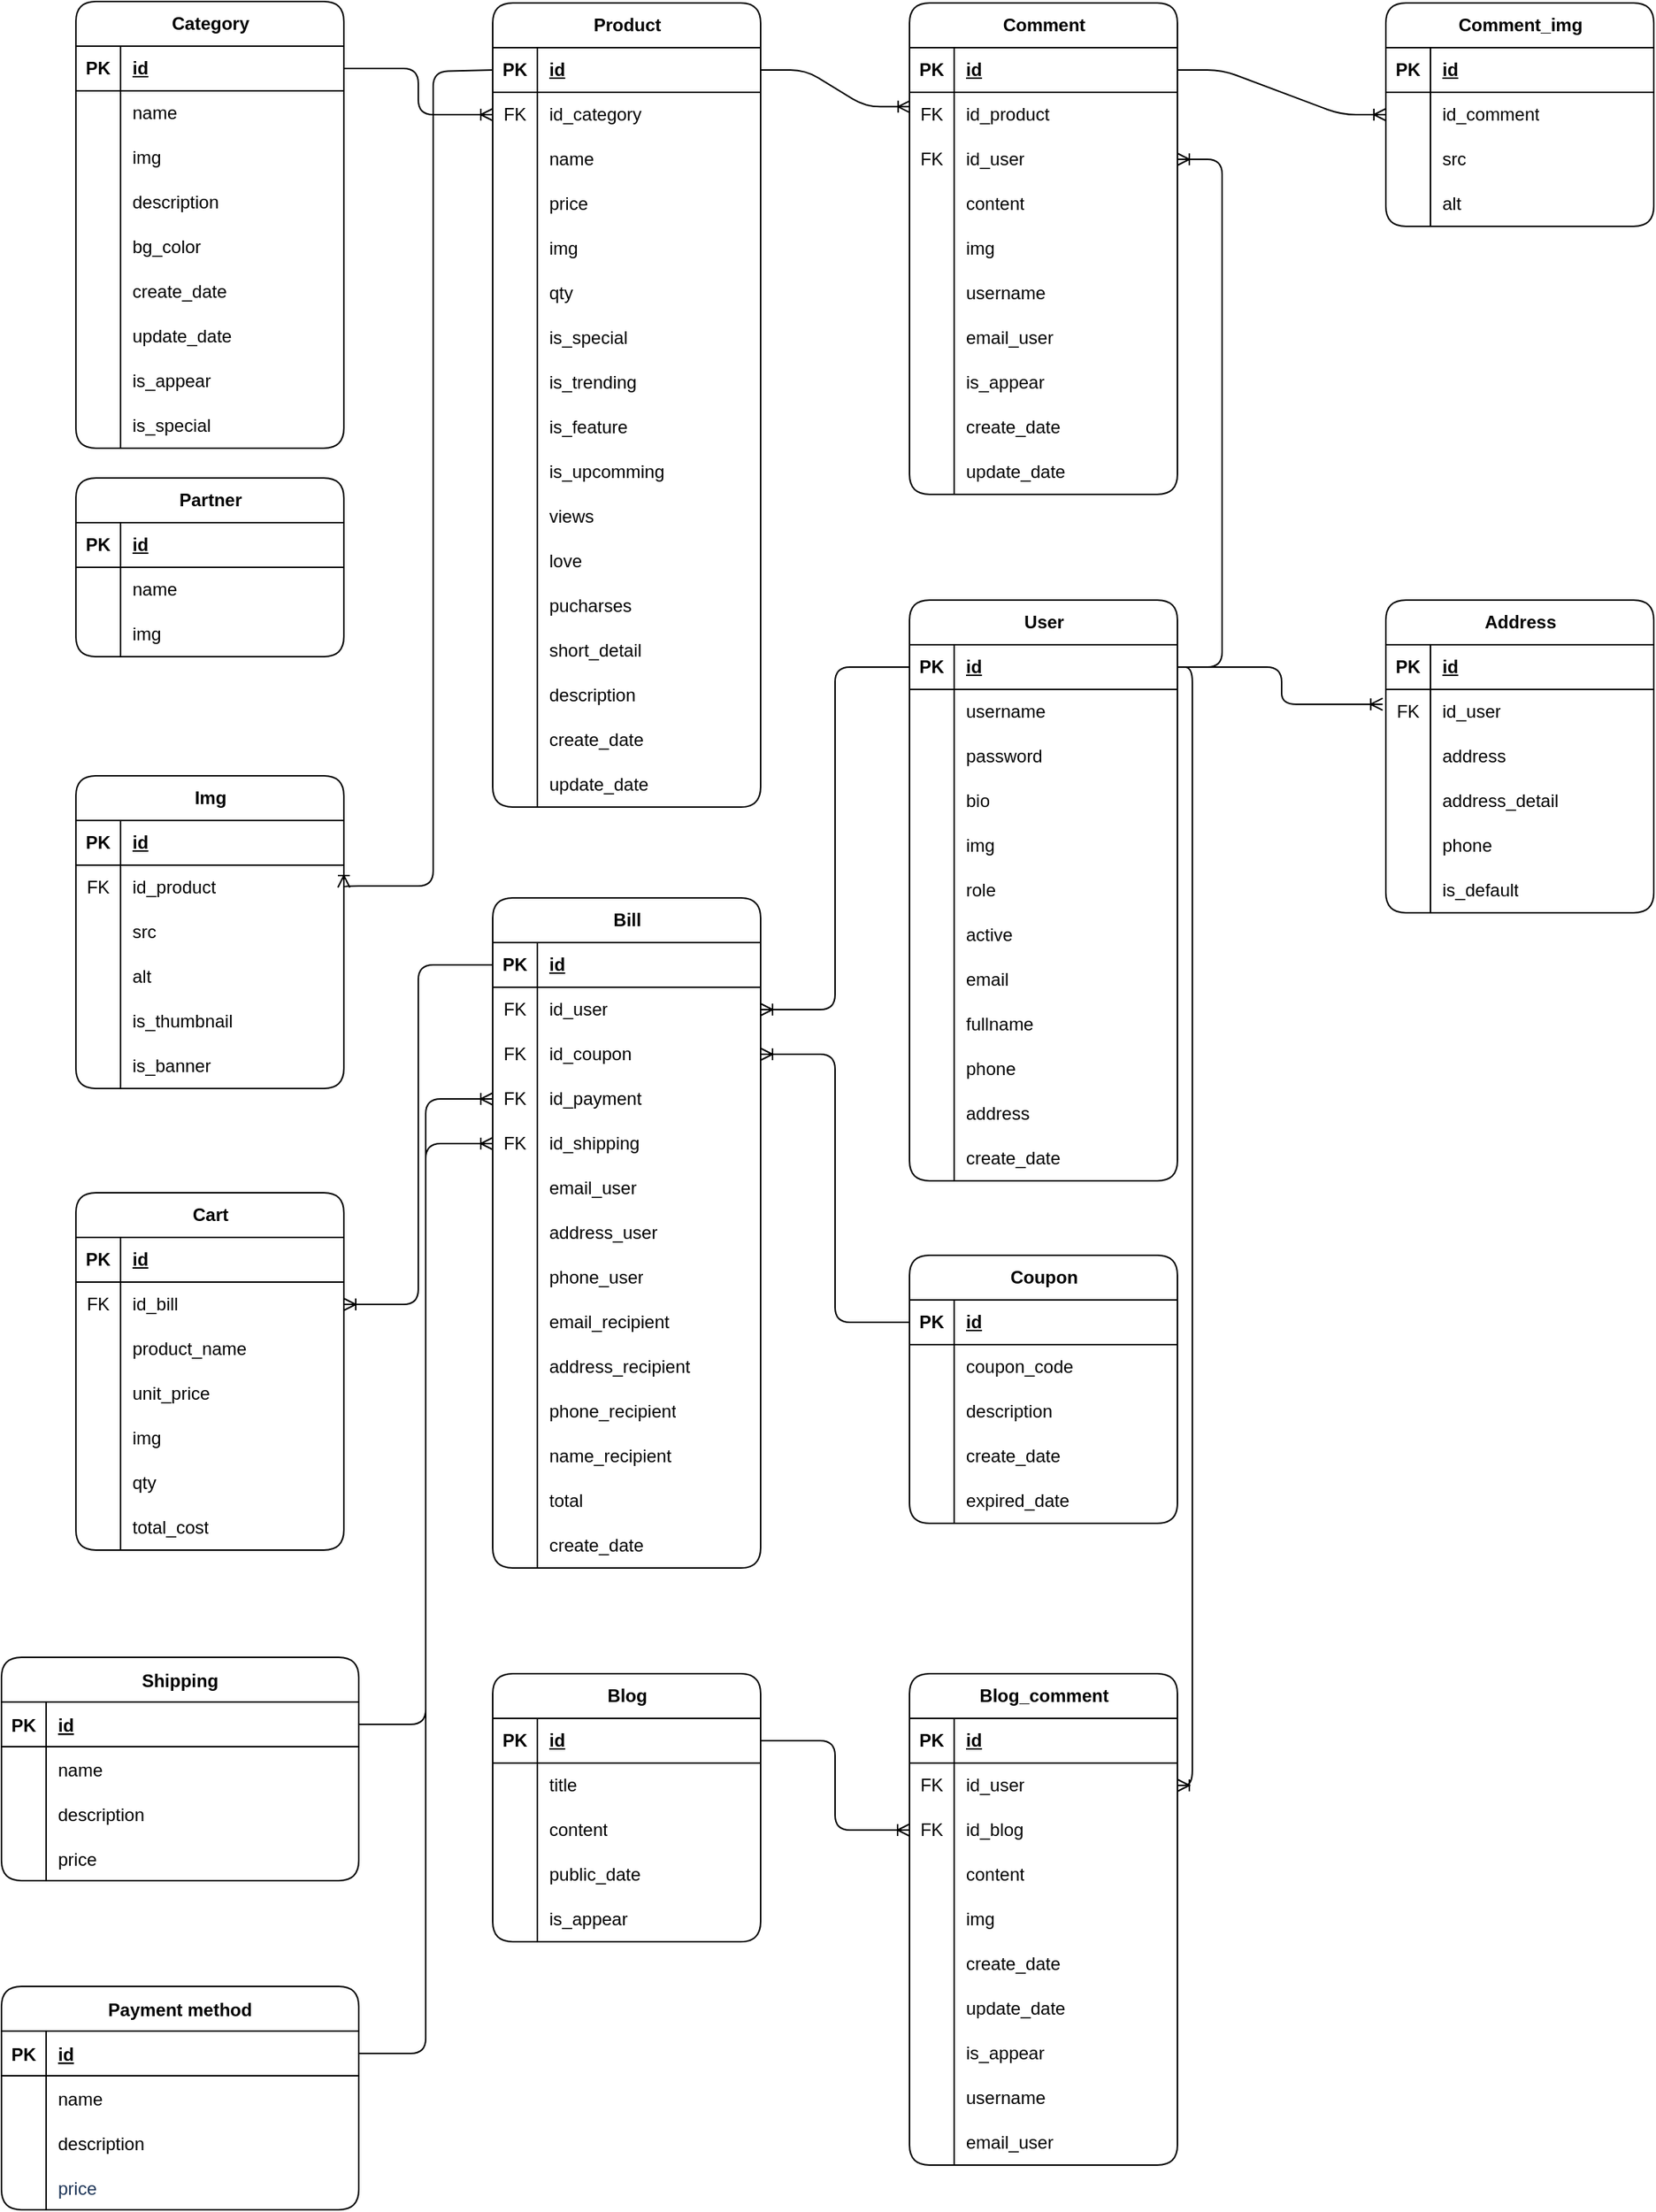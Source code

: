 <mxfile version="22.1.7" type="github" pages="3">
  <diagram name="ERD_Level-2" id="pAu8UCIuzO0xKMdAqkZU">
    <mxGraphModel dx="2284" dy="782" grid="1" gridSize="10" guides="1" tooltips="1" connect="1" arrows="1" fold="1" page="1" pageScale="1" pageWidth="850" pageHeight="1100" math="0" shadow="0">
      <root>
        <mxCell id="0" />
        <mxCell id="1" parent="0" />
        <mxCell id="6frguf9b-faxBY4mL0oF-1" value="&lt;div&gt;Product&lt;br&gt;&lt;/div&gt;" style="shape=table;startSize=30;container=1;collapsible=1;childLayout=tableLayout;fixedRows=1;rowLines=0;fontStyle=1;align=center;resizeLast=1;html=1;labelBackgroundColor=none;rounded=1;" parent="1" vertex="1">
          <mxGeometry x="200" y="239" width="180" height="540" as="geometry" />
        </mxCell>
        <mxCell id="6frguf9b-faxBY4mL0oF-2" value="" style="shape=tableRow;horizontal=0;startSize=0;swimlaneHead=0;swimlaneBody=0;fillColor=none;collapsible=0;dropTarget=0;points=[[0,0.5],[1,0.5]];portConstraint=eastwest;top=0;left=0;right=0;bottom=1;labelBackgroundColor=none;rounded=1;" parent="6frguf9b-faxBY4mL0oF-1" vertex="1">
          <mxGeometry y="30" width="180" height="30" as="geometry" />
        </mxCell>
        <mxCell id="6frguf9b-faxBY4mL0oF-3" value="PK" style="shape=partialRectangle;connectable=0;fillColor=none;top=0;left=0;bottom=0;right=0;fontStyle=1;overflow=hidden;whiteSpace=wrap;html=1;labelBackgroundColor=none;rounded=1;" parent="6frguf9b-faxBY4mL0oF-2" vertex="1">
          <mxGeometry width="30" height="30" as="geometry">
            <mxRectangle width="30" height="30" as="alternateBounds" />
          </mxGeometry>
        </mxCell>
        <mxCell id="6frguf9b-faxBY4mL0oF-4" value="id" style="shape=partialRectangle;connectable=0;fillColor=none;top=0;left=0;bottom=0;right=0;align=left;spacingLeft=6;fontStyle=5;overflow=hidden;whiteSpace=wrap;html=1;labelBackgroundColor=none;rounded=1;" parent="6frguf9b-faxBY4mL0oF-2" vertex="1">
          <mxGeometry x="30" width="150" height="30" as="geometry">
            <mxRectangle width="150" height="30" as="alternateBounds" />
          </mxGeometry>
        </mxCell>
        <mxCell id="6frguf9b-faxBY4mL0oF-44" value="" style="shape=tableRow;horizontal=0;startSize=0;swimlaneHead=0;swimlaneBody=0;fillColor=none;collapsible=0;dropTarget=0;points=[[0,0.5],[1,0.5]];portConstraint=eastwest;top=0;left=0;right=0;bottom=0;labelBackgroundColor=none;rounded=1;" parent="6frguf9b-faxBY4mL0oF-1" vertex="1">
          <mxGeometry y="60" width="180" height="30" as="geometry" />
        </mxCell>
        <mxCell id="6frguf9b-faxBY4mL0oF-45" value="FK" style="shape=partialRectangle;connectable=0;fillColor=none;top=0;left=0;bottom=0;right=0;fontStyle=0;overflow=hidden;whiteSpace=wrap;html=1;labelBackgroundColor=none;rounded=1;" parent="6frguf9b-faxBY4mL0oF-44" vertex="1">
          <mxGeometry width="30" height="30" as="geometry">
            <mxRectangle width="30" height="30" as="alternateBounds" />
          </mxGeometry>
        </mxCell>
        <mxCell id="6frguf9b-faxBY4mL0oF-46" value="&lt;div&gt;id_category&lt;/div&gt;" style="shape=partialRectangle;connectable=0;fillColor=none;top=0;left=0;bottom=0;right=0;align=left;spacingLeft=6;fontStyle=0;overflow=hidden;whiteSpace=wrap;html=1;labelBackgroundColor=none;rounded=1;" parent="6frguf9b-faxBY4mL0oF-44" vertex="1">
          <mxGeometry x="30" width="150" height="30" as="geometry">
            <mxRectangle width="150" height="30" as="alternateBounds" />
          </mxGeometry>
        </mxCell>
        <mxCell id="6frguf9b-faxBY4mL0oF-5" value="" style="shape=tableRow;horizontal=0;startSize=0;swimlaneHead=0;swimlaneBody=0;fillColor=none;collapsible=0;dropTarget=0;points=[[0,0.5],[1,0.5]];portConstraint=eastwest;top=0;left=0;right=0;bottom=0;labelBackgroundColor=none;rounded=1;" parent="6frguf9b-faxBY4mL0oF-1" vertex="1">
          <mxGeometry y="90" width="180" height="30" as="geometry" />
        </mxCell>
        <mxCell id="6frguf9b-faxBY4mL0oF-6" value="" style="shape=partialRectangle;connectable=0;fillColor=none;top=0;left=0;bottom=0;right=0;editable=1;overflow=hidden;whiteSpace=wrap;html=1;labelBackgroundColor=none;rounded=1;" parent="6frguf9b-faxBY4mL0oF-5" vertex="1">
          <mxGeometry width="30" height="30" as="geometry">
            <mxRectangle width="30" height="30" as="alternateBounds" />
          </mxGeometry>
        </mxCell>
        <mxCell id="6frguf9b-faxBY4mL0oF-7" value="&lt;div&gt;name&lt;/div&gt;" style="shape=partialRectangle;connectable=0;fillColor=none;top=0;left=0;bottom=0;right=0;align=left;spacingLeft=6;overflow=hidden;whiteSpace=wrap;html=1;labelBackgroundColor=none;rounded=1;" parent="6frguf9b-faxBY4mL0oF-5" vertex="1">
          <mxGeometry x="30" width="150" height="30" as="geometry">
            <mxRectangle width="150" height="30" as="alternateBounds" />
          </mxGeometry>
        </mxCell>
        <mxCell id="6frguf9b-faxBY4mL0oF-8" value="" style="shape=tableRow;horizontal=0;startSize=0;swimlaneHead=0;swimlaneBody=0;fillColor=none;collapsible=0;dropTarget=0;points=[[0,0.5],[1,0.5]];portConstraint=eastwest;top=0;left=0;right=0;bottom=0;labelBackgroundColor=none;rounded=1;" parent="6frguf9b-faxBY4mL0oF-1" vertex="1">
          <mxGeometry y="120" width="180" height="30" as="geometry" />
        </mxCell>
        <mxCell id="6frguf9b-faxBY4mL0oF-9" value="" style="shape=partialRectangle;connectable=0;fillColor=none;top=0;left=0;bottom=0;right=0;editable=1;overflow=hidden;whiteSpace=wrap;html=1;labelBackgroundColor=none;rounded=1;" parent="6frguf9b-faxBY4mL0oF-8" vertex="1">
          <mxGeometry width="30" height="30" as="geometry">
            <mxRectangle width="30" height="30" as="alternateBounds" />
          </mxGeometry>
        </mxCell>
        <mxCell id="6frguf9b-faxBY4mL0oF-10" value="price" style="shape=partialRectangle;connectable=0;fillColor=none;top=0;left=0;bottom=0;right=0;align=left;spacingLeft=6;overflow=hidden;whiteSpace=wrap;html=1;labelBackgroundColor=none;rounded=1;" parent="6frguf9b-faxBY4mL0oF-8" vertex="1">
          <mxGeometry x="30" width="150" height="30" as="geometry">
            <mxRectangle width="150" height="30" as="alternateBounds" />
          </mxGeometry>
        </mxCell>
        <mxCell id="6frguf9b-faxBY4mL0oF-35" value="" style="shape=tableRow;horizontal=0;startSize=0;swimlaneHead=0;swimlaneBody=0;fillColor=none;collapsible=0;dropTarget=0;points=[[0,0.5],[1,0.5]];portConstraint=eastwest;top=0;left=0;right=0;bottom=0;labelBackgroundColor=none;rounded=1;" parent="6frguf9b-faxBY4mL0oF-1" vertex="1">
          <mxGeometry y="150" width="180" height="30" as="geometry" />
        </mxCell>
        <mxCell id="6frguf9b-faxBY4mL0oF-36" value="" style="shape=partialRectangle;connectable=0;fillColor=none;top=0;left=0;bottom=0;right=0;editable=1;overflow=hidden;whiteSpace=wrap;html=1;labelBackgroundColor=none;rounded=1;" parent="6frguf9b-faxBY4mL0oF-35" vertex="1">
          <mxGeometry width="30" height="30" as="geometry">
            <mxRectangle width="30" height="30" as="alternateBounds" />
          </mxGeometry>
        </mxCell>
        <mxCell id="6frguf9b-faxBY4mL0oF-37" value="img" style="shape=partialRectangle;connectable=0;fillColor=none;top=0;left=0;bottom=0;right=0;align=left;spacingLeft=6;overflow=hidden;whiteSpace=wrap;html=1;labelBackgroundColor=none;rounded=1;" parent="6frguf9b-faxBY4mL0oF-35" vertex="1">
          <mxGeometry x="30" width="150" height="30" as="geometry">
            <mxRectangle width="150" height="30" as="alternateBounds" />
          </mxGeometry>
        </mxCell>
        <mxCell id="6frguf9b-faxBY4mL0oF-17" value="" style="shape=tableRow;horizontal=0;startSize=0;swimlaneHead=0;swimlaneBody=0;fillColor=none;collapsible=0;dropTarget=0;points=[[0,0.5],[1,0.5]];portConstraint=eastwest;top=0;left=0;right=0;bottom=0;labelBackgroundColor=none;rounded=1;" parent="6frguf9b-faxBY4mL0oF-1" vertex="1">
          <mxGeometry y="180" width="180" height="30" as="geometry" />
        </mxCell>
        <mxCell id="6frguf9b-faxBY4mL0oF-18" value="" style="shape=partialRectangle;connectable=0;fillColor=none;top=0;left=0;bottom=0;right=0;editable=1;overflow=hidden;whiteSpace=wrap;html=1;labelBackgroundColor=none;rounded=1;" parent="6frguf9b-faxBY4mL0oF-17" vertex="1">
          <mxGeometry width="30" height="30" as="geometry">
            <mxRectangle width="30" height="30" as="alternateBounds" />
          </mxGeometry>
        </mxCell>
        <mxCell id="6frguf9b-faxBY4mL0oF-19" value="qty&lt;span style=&quot;white-space: pre;&quot;&gt;&#x9;&lt;/span&gt;" style="shape=partialRectangle;connectable=0;fillColor=none;top=0;left=0;bottom=0;right=0;align=left;spacingLeft=6;overflow=hidden;whiteSpace=wrap;html=1;labelBackgroundColor=none;rounded=1;" parent="6frguf9b-faxBY4mL0oF-17" vertex="1">
          <mxGeometry x="30" width="150" height="30" as="geometry">
            <mxRectangle width="150" height="30" as="alternateBounds" />
          </mxGeometry>
        </mxCell>
        <mxCell id="6frguf9b-faxBY4mL0oF-20" value="" style="shape=tableRow;horizontal=0;startSize=0;swimlaneHead=0;swimlaneBody=0;fillColor=none;collapsible=0;dropTarget=0;points=[[0,0.5],[1,0.5]];portConstraint=eastwest;top=0;left=0;right=0;bottom=0;labelBackgroundColor=none;rounded=1;" parent="6frguf9b-faxBY4mL0oF-1" vertex="1">
          <mxGeometry y="210" width="180" height="30" as="geometry" />
        </mxCell>
        <mxCell id="6frguf9b-faxBY4mL0oF-21" value="" style="shape=partialRectangle;connectable=0;fillColor=none;top=0;left=0;bottom=0;right=0;editable=1;overflow=hidden;whiteSpace=wrap;html=1;labelBackgroundColor=none;rounded=1;" parent="6frguf9b-faxBY4mL0oF-20" vertex="1">
          <mxGeometry width="30" height="30" as="geometry">
            <mxRectangle width="30" height="30" as="alternateBounds" />
          </mxGeometry>
        </mxCell>
        <mxCell id="6frguf9b-faxBY4mL0oF-22" value="is_special&lt;span style=&quot;white-space: pre;&quot;&gt;&#x9;&lt;/span&gt;" style="shape=partialRectangle;connectable=0;fillColor=none;top=0;left=0;bottom=0;right=0;align=left;spacingLeft=6;overflow=hidden;whiteSpace=wrap;html=1;labelBackgroundColor=none;rounded=1;" parent="6frguf9b-faxBY4mL0oF-20" vertex="1">
          <mxGeometry x="30" width="150" height="30" as="geometry">
            <mxRectangle width="150" height="30" as="alternateBounds" />
          </mxGeometry>
        </mxCell>
        <mxCell id="6frguf9b-faxBY4mL0oF-23" value="" style="shape=tableRow;horizontal=0;startSize=0;swimlaneHead=0;swimlaneBody=0;fillColor=none;collapsible=0;dropTarget=0;points=[[0,0.5],[1,0.5]];portConstraint=eastwest;top=0;left=0;right=0;bottom=0;labelBackgroundColor=none;rounded=1;" parent="6frguf9b-faxBY4mL0oF-1" vertex="1">
          <mxGeometry y="240" width="180" height="30" as="geometry" />
        </mxCell>
        <mxCell id="6frguf9b-faxBY4mL0oF-24" value="" style="shape=partialRectangle;connectable=0;fillColor=none;top=0;left=0;bottom=0;right=0;editable=1;overflow=hidden;whiteSpace=wrap;html=1;labelBackgroundColor=none;rounded=1;" parent="6frguf9b-faxBY4mL0oF-23" vertex="1">
          <mxGeometry width="30" height="30" as="geometry">
            <mxRectangle width="30" height="30" as="alternateBounds" />
          </mxGeometry>
        </mxCell>
        <mxCell id="6frguf9b-faxBY4mL0oF-25" value="is_trending" style="shape=partialRectangle;connectable=0;fillColor=none;top=0;left=0;bottom=0;right=0;align=left;spacingLeft=6;overflow=hidden;whiteSpace=wrap;html=1;labelBackgroundColor=none;rounded=1;" parent="6frguf9b-faxBY4mL0oF-23" vertex="1">
          <mxGeometry x="30" width="150" height="30" as="geometry">
            <mxRectangle width="150" height="30" as="alternateBounds" />
          </mxGeometry>
        </mxCell>
        <mxCell id="VWvrQvu4j3U8vR-TYS5s-1" value="" style="shape=tableRow;horizontal=0;startSize=0;swimlaneHead=0;swimlaneBody=0;fillColor=none;collapsible=0;dropTarget=0;points=[[0,0.5],[1,0.5]];portConstraint=eastwest;top=0;left=0;right=0;bottom=0;labelBackgroundColor=none;rounded=1;" parent="6frguf9b-faxBY4mL0oF-1" vertex="1">
          <mxGeometry y="270" width="180" height="30" as="geometry" />
        </mxCell>
        <mxCell id="VWvrQvu4j3U8vR-TYS5s-2" value="" style="shape=partialRectangle;connectable=0;fillColor=none;top=0;left=0;bottom=0;right=0;editable=1;overflow=hidden;whiteSpace=wrap;html=1;labelBackgroundColor=none;rounded=1;" parent="VWvrQvu4j3U8vR-TYS5s-1" vertex="1">
          <mxGeometry width="30" height="30" as="geometry">
            <mxRectangle width="30" height="30" as="alternateBounds" />
          </mxGeometry>
        </mxCell>
        <mxCell id="VWvrQvu4j3U8vR-TYS5s-3" value="is_feature" style="shape=partialRectangle;connectable=0;fillColor=none;top=0;left=0;bottom=0;right=0;align=left;spacingLeft=6;overflow=hidden;whiteSpace=wrap;html=1;labelBackgroundColor=none;rounded=1;" parent="VWvrQvu4j3U8vR-TYS5s-1" vertex="1">
          <mxGeometry x="30" width="150" height="30" as="geometry">
            <mxRectangle width="150" height="30" as="alternateBounds" />
          </mxGeometry>
        </mxCell>
        <mxCell id="Yc7ZfYK_jr9DbDlDK4yQ-1" value="" style="shape=tableRow;horizontal=0;startSize=0;swimlaneHead=0;swimlaneBody=0;fillColor=none;collapsible=0;dropTarget=0;points=[[0,0.5],[1,0.5]];portConstraint=eastwest;top=0;left=0;right=0;bottom=0;labelBackgroundColor=none;rounded=1;" parent="6frguf9b-faxBY4mL0oF-1" vertex="1">
          <mxGeometry y="300" width="180" height="30" as="geometry" />
        </mxCell>
        <mxCell id="Yc7ZfYK_jr9DbDlDK4yQ-2" value="" style="shape=partialRectangle;connectable=0;fillColor=none;top=0;left=0;bottom=0;right=0;editable=1;overflow=hidden;whiteSpace=wrap;html=1;labelBackgroundColor=none;rounded=1;" parent="Yc7ZfYK_jr9DbDlDK4yQ-1" vertex="1">
          <mxGeometry width="30" height="30" as="geometry">
            <mxRectangle width="30" height="30" as="alternateBounds" />
          </mxGeometry>
        </mxCell>
        <mxCell id="Yc7ZfYK_jr9DbDlDK4yQ-3" value="&lt;div&gt;is_upcomming&lt;/div&gt;" style="shape=partialRectangle;connectable=0;fillColor=none;top=0;left=0;bottom=0;right=0;align=left;spacingLeft=6;overflow=hidden;whiteSpace=wrap;html=1;labelBackgroundColor=none;rounded=1;" parent="Yc7ZfYK_jr9DbDlDK4yQ-1" vertex="1">
          <mxGeometry x="30" width="150" height="30" as="geometry">
            <mxRectangle width="150" height="30" as="alternateBounds" />
          </mxGeometry>
        </mxCell>
        <mxCell id="6frguf9b-faxBY4mL0oF-26" value="" style="shape=tableRow;horizontal=0;startSize=0;swimlaneHead=0;swimlaneBody=0;fillColor=none;collapsible=0;dropTarget=0;points=[[0,0.5],[1,0.5]];portConstraint=eastwest;top=0;left=0;right=0;bottom=0;labelBackgroundColor=none;rounded=1;" parent="6frguf9b-faxBY4mL0oF-1" vertex="1">
          <mxGeometry y="330" width="180" height="30" as="geometry" />
        </mxCell>
        <mxCell id="6frguf9b-faxBY4mL0oF-27" value="" style="shape=partialRectangle;connectable=0;fillColor=none;top=0;left=0;bottom=0;right=0;editable=1;overflow=hidden;whiteSpace=wrap;html=1;labelBackgroundColor=none;rounded=1;" parent="6frguf9b-faxBY4mL0oF-26" vertex="1">
          <mxGeometry width="30" height="30" as="geometry">
            <mxRectangle width="30" height="30" as="alternateBounds" />
          </mxGeometry>
        </mxCell>
        <mxCell id="6frguf9b-faxBY4mL0oF-28" value="views" style="shape=partialRectangle;connectable=0;fillColor=none;top=0;left=0;bottom=0;right=0;align=left;spacingLeft=6;overflow=hidden;whiteSpace=wrap;html=1;labelBackgroundColor=none;rounded=1;" parent="6frguf9b-faxBY4mL0oF-26" vertex="1">
          <mxGeometry x="30" width="150" height="30" as="geometry">
            <mxRectangle width="150" height="30" as="alternateBounds" />
          </mxGeometry>
        </mxCell>
        <mxCell id="6frguf9b-faxBY4mL0oF-29" value="" style="shape=tableRow;horizontal=0;startSize=0;swimlaneHead=0;swimlaneBody=0;fillColor=none;collapsible=0;dropTarget=0;points=[[0,0.5],[1,0.5]];portConstraint=eastwest;top=0;left=0;right=0;bottom=0;labelBackgroundColor=none;rounded=1;" parent="6frguf9b-faxBY4mL0oF-1" vertex="1">
          <mxGeometry y="360" width="180" height="30" as="geometry" />
        </mxCell>
        <mxCell id="6frguf9b-faxBY4mL0oF-30" value="" style="shape=partialRectangle;connectable=0;fillColor=none;top=0;left=0;bottom=0;right=0;editable=1;overflow=hidden;whiteSpace=wrap;html=1;labelBackgroundColor=none;rounded=1;" parent="6frguf9b-faxBY4mL0oF-29" vertex="1">
          <mxGeometry width="30" height="30" as="geometry">
            <mxRectangle width="30" height="30" as="alternateBounds" />
          </mxGeometry>
        </mxCell>
        <mxCell id="6frguf9b-faxBY4mL0oF-31" value="love" style="shape=partialRectangle;connectable=0;fillColor=none;top=0;left=0;bottom=0;right=0;align=left;spacingLeft=6;overflow=hidden;whiteSpace=wrap;html=1;labelBackgroundColor=none;rounded=1;" parent="6frguf9b-faxBY4mL0oF-29" vertex="1">
          <mxGeometry x="30" width="150" height="30" as="geometry">
            <mxRectangle width="150" height="30" as="alternateBounds" />
          </mxGeometry>
        </mxCell>
        <mxCell id="6frguf9b-faxBY4mL0oF-32" value="" style="shape=tableRow;horizontal=0;startSize=0;swimlaneHead=0;swimlaneBody=0;fillColor=none;collapsible=0;dropTarget=0;points=[[0,0.5],[1,0.5]];portConstraint=eastwest;top=0;left=0;right=0;bottom=0;labelBackgroundColor=none;rounded=1;" parent="6frguf9b-faxBY4mL0oF-1" vertex="1">
          <mxGeometry y="390" width="180" height="30" as="geometry" />
        </mxCell>
        <mxCell id="6frguf9b-faxBY4mL0oF-33" value="" style="shape=partialRectangle;connectable=0;fillColor=none;top=0;left=0;bottom=0;right=0;editable=1;overflow=hidden;whiteSpace=wrap;html=1;labelBackgroundColor=none;rounded=1;" parent="6frguf9b-faxBY4mL0oF-32" vertex="1">
          <mxGeometry width="30" height="30" as="geometry">
            <mxRectangle width="30" height="30" as="alternateBounds" />
          </mxGeometry>
        </mxCell>
        <mxCell id="6frguf9b-faxBY4mL0oF-34" value="pucharses" style="shape=partialRectangle;connectable=0;fillColor=none;top=0;left=0;bottom=0;right=0;align=left;spacingLeft=6;overflow=hidden;whiteSpace=wrap;html=1;labelBackgroundColor=none;rounded=1;" parent="6frguf9b-faxBY4mL0oF-32" vertex="1">
          <mxGeometry x="30" width="150" height="30" as="geometry">
            <mxRectangle width="150" height="30" as="alternateBounds" />
          </mxGeometry>
        </mxCell>
        <mxCell id="6frguf9b-faxBY4mL0oF-104" value="" style="shape=tableRow;horizontal=0;startSize=0;swimlaneHead=0;swimlaneBody=0;fillColor=none;collapsible=0;dropTarget=0;points=[[0,0.5],[1,0.5]];portConstraint=eastwest;top=0;left=0;right=0;bottom=0;labelBackgroundColor=none;rounded=1;" parent="6frguf9b-faxBY4mL0oF-1" vertex="1">
          <mxGeometry y="420" width="180" height="30" as="geometry" />
        </mxCell>
        <mxCell id="6frguf9b-faxBY4mL0oF-105" value="" style="shape=partialRectangle;connectable=0;fillColor=none;top=0;left=0;bottom=0;right=0;editable=1;overflow=hidden;whiteSpace=wrap;html=1;labelBackgroundColor=none;rounded=1;" parent="6frguf9b-faxBY4mL0oF-104" vertex="1">
          <mxGeometry width="30" height="30" as="geometry">
            <mxRectangle width="30" height="30" as="alternateBounds" />
          </mxGeometry>
        </mxCell>
        <mxCell id="6frguf9b-faxBY4mL0oF-106" value="short_detail" style="shape=partialRectangle;connectable=0;fillColor=none;top=0;left=0;bottom=0;right=0;align=left;spacingLeft=6;overflow=hidden;whiteSpace=wrap;html=1;labelBackgroundColor=none;rounded=1;" parent="6frguf9b-faxBY4mL0oF-104" vertex="1">
          <mxGeometry x="30" width="150" height="30" as="geometry">
            <mxRectangle width="150" height="30" as="alternateBounds" />
          </mxGeometry>
        </mxCell>
        <mxCell id="6frguf9b-faxBY4mL0oF-107" value="" style="shape=tableRow;horizontal=0;startSize=0;swimlaneHead=0;swimlaneBody=0;fillColor=none;collapsible=0;dropTarget=0;points=[[0,0.5],[1,0.5]];portConstraint=eastwest;top=0;left=0;right=0;bottom=0;labelBackgroundColor=none;rounded=1;" parent="6frguf9b-faxBY4mL0oF-1" vertex="1">
          <mxGeometry y="450" width="180" height="30" as="geometry" />
        </mxCell>
        <mxCell id="6frguf9b-faxBY4mL0oF-108" value="" style="shape=partialRectangle;connectable=0;fillColor=none;top=0;left=0;bottom=0;right=0;editable=1;overflow=hidden;whiteSpace=wrap;html=1;labelBackgroundColor=none;rounded=1;" parent="6frguf9b-faxBY4mL0oF-107" vertex="1">
          <mxGeometry width="30" height="30" as="geometry">
            <mxRectangle width="30" height="30" as="alternateBounds" />
          </mxGeometry>
        </mxCell>
        <mxCell id="6frguf9b-faxBY4mL0oF-109" value="description" style="shape=partialRectangle;connectable=0;fillColor=none;top=0;left=0;bottom=0;right=0;align=left;spacingLeft=6;overflow=hidden;whiteSpace=wrap;html=1;labelBackgroundColor=none;rounded=1;" parent="6frguf9b-faxBY4mL0oF-107" vertex="1">
          <mxGeometry x="30" width="150" height="30" as="geometry">
            <mxRectangle width="150" height="30" as="alternateBounds" />
          </mxGeometry>
        </mxCell>
        <mxCell id="6frguf9b-faxBY4mL0oF-11" value="" style="shape=tableRow;horizontal=0;startSize=0;swimlaneHead=0;swimlaneBody=0;fillColor=none;collapsible=0;dropTarget=0;points=[[0,0.5],[1,0.5]];portConstraint=eastwest;top=0;left=0;right=0;bottom=0;labelBackgroundColor=none;rounded=1;" parent="6frguf9b-faxBY4mL0oF-1" vertex="1">
          <mxGeometry y="480" width="180" height="30" as="geometry" />
        </mxCell>
        <mxCell id="6frguf9b-faxBY4mL0oF-12" value="" style="shape=partialRectangle;connectable=0;fillColor=none;top=0;left=0;bottom=0;right=0;editable=1;overflow=hidden;whiteSpace=wrap;html=1;labelBackgroundColor=none;rounded=1;" parent="6frguf9b-faxBY4mL0oF-11" vertex="1">
          <mxGeometry width="30" height="30" as="geometry">
            <mxRectangle width="30" height="30" as="alternateBounds" />
          </mxGeometry>
        </mxCell>
        <mxCell id="6frguf9b-faxBY4mL0oF-13" value="create_date" style="shape=partialRectangle;connectable=0;fillColor=none;top=0;left=0;bottom=0;right=0;align=left;spacingLeft=6;overflow=hidden;whiteSpace=wrap;html=1;labelBackgroundColor=none;rounded=1;" parent="6frguf9b-faxBY4mL0oF-11" vertex="1">
          <mxGeometry x="30" width="150" height="30" as="geometry">
            <mxRectangle width="150" height="30" as="alternateBounds" />
          </mxGeometry>
        </mxCell>
        <mxCell id="6frguf9b-faxBY4mL0oF-14" value="" style="shape=tableRow;horizontal=0;startSize=0;swimlaneHead=0;swimlaneBody=0;fillColor=none;collapsible=0;dropTarget=0;points=[[0,0.5],[1,0.5]];portConstraint=eastwest;top=0;left=0;right=0;bottom=0;labelBackgroundColor=none;rounded=1;" parent="6frguf9b-faxBY4mL0oF-1" vertex="1">
          <mxGeometry y="510" width="180" height="30" as="geometry" />
        </mxCell>
        <mxCell id="6frguf9b-faxBY4mL0oF-15" value="" style="shape=partialRectangle;connectable=0;fillColor=none;top=0;left=0;bottom=0;right=0;editable=1;overflow=hidden;whiteSpace=wrap;html=1;labelBackgroundColor=none;rounded=1;" parent="6frguf9b-faxBY4mL0oF-14" vertex="1">
          <mxGeometry width="30" height="30" as="geometry">
            <mxRectangle width="30" height="30" as="alternateBounds" />
          </mxGeometry>
        </mxCell>
        <mxCell id="6frguf9b-faxBY4mL0oF-16" value="update_date&lt;span style=&quot;white-space: pre;&quot;&gt;&#x9;&lt;/span&gt;" style="shape=partialRectangle;connectable=0;fillColor=none;top=0;left=0;bottom=0;right=0;align=left;spacingLeft=6;overflow=hidden;whiteSpace=wrap;html=1;labelBackgroundColor=none;rounded=1;" parent="6frguf9b-faxBY4mL0oF-14" vertex="1">
          <mxGeometry x="30" width="150" height="30" as="geometry">
            <mxRectangle width="150" height="30" as="alternateBounds" />
          </mxGeometry>
        </mxCell>
        <mxCell id="6frguf9b-faxBY4mL0oF-47" value="Category" style="shape=table;startSize=30;container=1;collapsible=1;childLayout=tableLayout;fixedRows=1;rowLines=0;fontStyle=1;align=center;resizeLast=1;html=1;labelBackgroundColor=none;rounded=1;" parent="1" vertex="1">
          <mxGeometry x="-80" y="238" width="180" height="300" as="geometry" />
        </mxCell>
        <mxCell id="6frguf9b-faxBY4mL0oF-48" value="" style="shape=tableRow;horizontal=0;startSize=0;swimlaneHead=0;swimlaneBody=0;fillColor=none;collapsible=0;dropTarget=0;points=[[0,0.5],[1,0.5]];portConstraint=eastwest;top=0;left=0;right=0;bottom=1;labelBackgroundColor=none;rounded=1;" parent="6frguf9b-faxBY4mL0oF-47" vertex="1">
          <mxGeometry y="30" width="180" height="30" as="geometry" />
        </mxCell>
        <mxCell id="6frguf9b-faxBY4mL0oF-49" value="PK" style="shape=partialRectangle;connectable=0;fillColor=none;top=0;left=0;bottom=0;right=0;fontStyle=1;overflow=hidden;whiteSpace=wrap;html=1;labelBackgroundColor=none;rounded=1;" parent="6frguf9b-faxBY4mL0oF-48" vertex="1">
          <mxGeometry width="30" height="30" as="geometry">
            <mxRectangle width="30" height="30" as="alternateBounds" />
          </mxGeometry>
        </mxCell>
        <mxCell id="6frguf9b-faxBY4mL0oF-50" value="id" style="shape=partialRectangle;connectable=0;fillColor=none;top=0;left=0;bottom=0;right=0;align=left;spacingLeft=6;fontStyle=5;overflow=hidden;whiteSpace=wrap;html=1;labelBackgroundColor=none;rounded=1;" parent="6frguf9b-faxBY4mL0oF-48" vertex="1">
          <mxGeometry x="30" width="150" height="30" as="geometry">
            <mxRectangle width="150" height="30" as="alternateBounds" />
          </mxGeometry>
        </mxCell>
        <mxCell id="6frguf9b-faxBY4mL0oF-51" value="" style="shape=tableRow;horizontal=0;startSize=0;swimlaneHead=0;swimlaneBody=0;fillColor=none;collapsible=0;dropTarget=0;points=[[0,0.5],[1,0.5]];portConstraint=eastwest;top=0;left=0;right=0;bottom=0;labelBackgroundColor=none;rounded=1;" parent="6frguf9b-faxBY4mL0oF-47" vertex="1">
          <mxGeometry y="60" width="180" height="30" as="geometry" />
        </mxCell>
        <mxCell id="6frguf9b-faxBY4mL0oF-52" value="" style="shape=partialRectangle;connectable=0;fillColor=none;top=0;left=0;bottom=0;right=0;editable=1;overflow=hidden;whiteSpace=wrap;html=1;labelBackgroundColor=none;rounded=1;" parent="6frguf9b-faxBY4mL0oF-51" vertex="1">
          <mxGeometry width="30" height="30" as="geometry">
            <mxRectangle width="30" height="30" as="alternateBounds" />
          </mxGeometry>
        </mxCell>
        <mxCell id="6frguf9b-faxBY4mL0oF-53" value="name&lt;span style=&quot;white-space: pre;&quot;&gt;&#x9;&lt;/span&gt;" style="shape=partialRectangle;connectable=0;fillColor=none;top=0;left=0;bottom=0;right=0;align=left;spacingLeft=6;overflow=hidden;whiteSpace=wrap;html=1;labelBackgroundColor=none;rounded=1;" parent="6frguf9b-faxBY4mL0oF-51" vertex="1">
          <mxGeometry x="30" width="150" height="30" as="geometry">
            <mxRectangle width="150" height="30" as="alternateBounds" />
          </mxGeometry>
        </mxCell>
        <mxCell id="6frguf9b-faxBY4mL0oF-79" value="" style="shape=tableRow;horizontal=0;startSize=0;swimlaneHead=0;swimlaneBody=0;fillColor=none;collapsible=0;dropTarget=0;points=[[0,0.5],[1,0.5]];portConstraint=eastwest;top=0;left=0;right=0;bottom=0;labelBackgroundColor=none;rounded=1;" parent="6frguf9b-faxBY4mL0oF-47" vertex="1">
          <mxGeometry y="90" width="180" height="30" as="geometry" />
        </mxCell>
        <mxCell id="6frguf9b-faxBY4mL0oF-80" value="" style="shape=partialRectangle;connectable=0;fillColor=none;top=0;left=0;bottom=0;right=0;editable=1;overflow=hidden;whiteSpace=wrap;html=1;labelBackgroundColor=none;rounded=1;" parent="6frguf9b-faxBY4mL0oF-79" vertex="1">
          <mxGeometry width="30" height="30" as="geometry">
            <mxRectangle width="30" height="30" as="alternateBounds" />
          </mxGeometry>
        </mxCell>
        <mxCell id="6frguf9b-faxBY4mL0oF-81" value="img" style="shape=partialRectangle;connectable=0;fillColor=none;top=0;left=0;bottom=0;right=0;align=left;spacingLeft=6;overflow=hidden;whiteSpace=wrap;html=1;labelBackgroundColor=none;rounded=1;" parent="6frguf9b-faxBY4mL0oF-79" vertex="1">
          <mxGeometry x="30" width="150" height="30" as="geometry">
            <mxRectangle width="150" height="30" as="alternateBounds" />
          </mxGeometry>
        </mxCell>
        <mxCell id="6frguf9b-faxBY4mL0oF-82" value="" style="shape=tableRow;horizontal=0;startSize=0;swimlaneHead=0;swimlaneBody=0;fillColor=none;collapsible=0;dropTarget=0;points=[[0,0.5],[1,0.5]];portConstraint=eastwest;top=0;left=0;right=0;bottom=0;labelBackgroundColor=none;rounded=1;" parent="6frguf9b-faxBY4mL0oF-47" vertex="1">
          <mxGeometry y="120" width="180" height="30" as="geometry" />
        </mxCell>
        <mxCell id="6frguf9b-faxBY4mL0oF-83" value="" style="shape=partialRectangle;connectable=0;fillColor=none;top=0;left=0;bottom=0;right=0;editable=1;overflow=hidden;whiteSpace=wrap;html=1;labelBackgroundColor=none;rounded=1;" parent="6frguf9b-faxBY4mL0oF-82" vertex="1">
          <mxGeometry width="30" height="30" as="geometry">
            <mxRectangle width="30" height="30" as="alternateBounds" />
          </mxGeometry>
        </mxCell>
        <mxCell id="6frguf9b-faxBY4mL0oF-84" value="description" style="shape=partialRectangle;connectable=0;fillColor=none;top=0;left=0;bottom=0;right=0;align=left;spacingLeft=6;overflow=hidden;whiteSpace=wrap;html=1;labelBackgroundColor=none;rounded=1;" parent="6frguf9b-faxBY4mL0oF-82" vertex="1">
          <mxGeometry x="30" width="150" height="30" as="geometry">
            <mxRectangle width="150" height="30" as="alternateBounds" />
          </mxGeometry>
        </mxCell>
        <mxCell id="6frguf9b-faxBY4mL0oF-76" value="" style="shape=tableRow;horizontal=0;startSize=0;swimlaneHead=0;swimlaneBody=0;fillColor=none;collapsible=0;dropTarget=0;points=[[0,0.5],[1,0.5]];portConstraint=eastwest;top=0;left=0;right=0;bottom=0;labelBackgroundColor=none;rounded=1;" parent="6frguf9b-faxBY4mL0oF-47" vertex="1">
          <mxGeometry y="150" width="180" height="30" as="geometry" />
        </mxCell>
        <mxCell id="6frguf9b-faxBY4mL0oF-77" value="" style="shape=partialRectangle;connectable=0;fillColor=none;top=0;left=0;bottom=0;right=0;editable=1;overflow=hidden;whiteSpace=wrap;html=1;labelBackgroundColor=none;rounded=1;" parent="6frguf9b-faxBY4mL0oF-76" vertex="1">
          <mxGeometry width="30" height="30" as="geometry">
            <mxRectangle width="30" height="30" as="alternateBounds" />
          </mxGeometry>
        </mxCell>
        <mxCell id="6frguf9b-faxBY4mL0oF-78" value="bg_color" style="shape=partialRectangle;connectable=0;fillColor=none;top=0;left=0;bottom=0;right=0;align=left;spacingLeft=6;overflow=hidden;whiteSpace=wrap;html=1;labelBackgroundColor=none;rounded=1;" parent="6frguf9b-faxBY4mL0oF-76" vertex="1">
          <mxGeometry x="30" width="150" height="30" as="geometry">
            <mxRectangle width="150" height="30" as="alternateBounds" />
          </mxGeometry>
        </mxCell>
        <mxCell id="6frguf9b-faxBY4mL0oF-54" value="" style="shape=tableRow;horizontal=0;startSize=0;swimlaneHead=0;swimlaneBody=0;fillColor=none;collapsible=0;dropTarget=0;points=[[0,0.5],[1,0.5]];portConstraint=eastwest;top=0;left=0;right=0;bottom=0;labelBackgroundColor=none;rounded=1;" parent="6frguf9b-faxBY4mL0oF-47" vertex="1">
          <mxGeometry y="180" width="180" height="30" as="geometry" />
        </mxCell>
        <mxCell id="6frguf9b-faxBY4mL0oF-55" value="" style="shape=partialRectangle;connectable=0;fillColor=none;top=0;left=0;bottom=0;right=0;editable=1;overflow=hidden;whiteSpace=wrap;html=1;labelBackgroundColor=none;rounded=1;" parent="6frguf9b-faxBY4mL0oF-54" vertex="1">
          <mxGeometry width="30" height="30" as="geometry">
            <mxRectangle width="30" height="30" as="alternateBounds" />
          </mxGeometry>
        </mxCell>
        <mxCell id="6frguf9b-faxBY4mL0oF-56" value="create_date&lt;span style=&quot;white-space: pre;&quot;&gt;&#x9;&lt;/span&gt;" style="shape=partialRectangle;connectable=0;fillColor=none;top=0;left=0;bottom=0;right=0;align=left;spacingLeft=6;overflow=hidden;whiteSpace=wrap;html=1;labelBackgroundColor=none;rounded=1;" parent="6frguf9b-faxBY4mL0oF-54" vertex="1">
          <mxGeometry x="30" width="150" height="30" as="geometry">
            <mxRectangle width="150" height="30" as="alternateBounds" />
          </mxGeometry>
        </mxCell>
        <mxCell id="6frguf9b-faxBY4mL0oF-57" value="" style="shape=tableRow;horizontal=0;startSize=0;swimlaneHead=0;swimlaneBody=0;fillColor=none;collapsible=0;dropTarget=0;points=[[0,0.5],[1,0.5]];portConstraint=eastwest;top=0;left=0;right=0;bottom=0;labelBackgroundColor=none;rounded=1;" parent="6frguf9b-faxBY4mL0oF-47" vertex="1">
          <mxGeometry y="210" width="180" height="30" as="geometry" />
        </mxCell>
        <mxCell id="6frguf9b-faxBY4mL0oF-58" value="" style="shape=partialRectangle;connectable=0;fillColor=none;top=0;left=0;bottom=0;right=0;editable=1;overflow=hidden;whiteSpace=wrap;html=1;labelBackgroundColor=none;rounded=1;" parent="6frguf9b-faxBY4mL0oF-57" vertex="1">
          <mxGeometry width="30" height="30" as="geometry">
            <mxRectangle width="30" height="30" as="alternateBounds" />
          </mxGeometry>
        </mxCell>
        <mxCell id="6frguf9b-faxBY4mL0oF-59" value="update_date" style="shape=partialRectangle;connectable=0;fillColor=none;top=0;left=0;bottom=0;right=0;align=left;spacingLeft=6;overflow=hidden;whiteSpace=wrap;html=1;labelBackgroundColor=none;rounded=1;" parent="6frguf9b-faxBY4mL0oF-57" vertex="1">
          <mxGeometry x="30" width="150" height="30" as="geometry">
            <mxRectangle width="150" height="30" as="alternateBounds" />
          </mxGeometry>
        </mxCell>
        <mxCell id="6frguf9b-faxBY4mL0oF-60" value="" style="shape=tableRow;horizontal=0;startSize=0;swimlaneHead=0;swimlaneBody=0;fillColor=none;collapsible=0;dropTarget=0;points=[[0,0.5],[1,0.5]];portConstraint=eastwest;top=0;left=0;right=0;bottom=0;labelBackgroundColor=none;rounded=1;" parent="6frguf9b-faxBY4mL0oF-47" vertex="1">
          <mxGeometry y="240" width="180" height="30" as="geometry" />
        </mxCell>
        <mxCell id="6frguf9b-faxBY4mL0oF-61" value="" style="shape=partialRectangle;connectable=0;fillColor=none;top=0;left=0;bottom=0;right=0;editable=1;overflow=hidden;whiteSpace=wrap;html=1;labelBackgroundColor=none;rounded=1;" parent="6frguf9b-faxBY4mL0oF-60" vertex="1">
          <mxGeometry width="30" height="30" as="geometry">
            <mxRectangle width="30" height="30" as="alternateBounds" />
          </mxGeometry>
        </mxCell>
        <mxCell id="6frguf9b-faxBY4mL0oF-62" value="is_appear" style="shape=partialRectangle;connectable=0;fillColor=none;top=0;left=0;bottom=0;right=0;align=left;spacingLeft=6;overflow=hidden;whiteSpace=wrap;html=1;labelBackgroundColor=none;rounded=1;" parent="6frguf9b-faxBY4mL0oF-60" vertex="1">
          <mxGeometry x="30" width="150" height="30" as="geometry">
            <mxRectangle width="150" height="30" as="alternateBounds" />
          </mxGeometry>
        </mxCell>
        <mxCell id="VWvrQvu4j3U8vR-TYS5s-4" value="" style="shape=tableRow;horizontal=0;startSize=0;swimlaneHead=0;swimlaneBody=0;fillColor=none;collapsible=0;dropTarget=0;points=[[0,0.5],[1,0.5]];portConstraint=eastwest;top=0;left=0;right=0;bottom=0;labelBackgroundColor=none;rounded=1;" parent="6frguf9b-faxBY4mL0oF-47" vertex="1">
          <mxGeometry y="270" width="180" height="30" as="geometry" />
        </mxCell>
        <mxCell id="VWvrQvu4j3U8vR-TYS5s-5" value="" style="shape=partialRectangle;connectable=0;fillColor=none;top=0;left=0;bottom=0;right=0;editable=1;overflow=hidden;whiteSpace=wrap;html=1;labelBackgroundColor=none;rounded=1;" parent="VWvrQvu4j3U8vR-TYS5s-4" vertex="1">
          <mxGeometry width="30" height="30" as="geometry">
            <mxRectangle width="30" height="30" as="alternateBounds" />
          </mxGeometry>
        </mxCell>
        <mxCell id="VWvrQvu4j3U8vR-TYS5s-6" value="is_special" style="shape=partialRectangle;connectable=0;fillColor=none;top=0;left=0;bottom=0;right=0;align=left;spacingLeft=6;overflow=hidden;whiteSpace=wrap;html=1;labelBackgroundColor=none;rounded=1;" parent="VWvrQvu4j3U8vR-TYS5s-4" vertex="1">
          <mxGeometry x="30" width="150" height="30" as="geometry">
            <mxRectangle width="150" height="30" as="alternateBounds" />
          </mxGeometry>
        </mxCell>
        <mxCell id="6frguf9b-faxBY4mL0oF-63" value="Partner" style="shape=table;startSize=30;container=1;collapsible=1;childLayout=tableLayout;fixedRows=1;rowLines=0;fontStyle=1;align=center;resizeLast=1;html=1;labelBackgroundColor=none;rounded=1;" parent="1" vertex="1">
          <mxGeometry x="-80" y="558" width="180" height="120" as="geometry" />
        </mxCell>
        <mxCell id="6frguf9b-faxBY4mL0oF-64" value="" style="shape=tableRow;horizontal=0;startSize=0;swimlaneHead=0;swimlaneBody=0;fillColor=none;collapsible=0;dropTarget=0;points=[[0,0.5],[1,0.5]];portConstraint=eastwest;top=0;left=0;right=0;bottom=1;labelBackgroundColor=none;rounded=1;" parent="6frguf9b-faxBY4mL0oF-63" vertex="1">
          <mxGeometry y="30" width="180" height="30" as="geometry" />
        </mxCell>
        <mxCell id="6frguf9b-faxBY4mL0oF-65" value="PK" style="shape=partialRectangle;connectable=0;fillColor=none;top=0;left=0;bottom=0;right=0;fontStyle=1;overflow=hidden;whiteSpace=wrap;html=1;labelBackgroundColor=none;rounded=1;" parent="6frguf9b-faxBY4mL0oF-64" vertex="1">
          <mxGeometry width="30" height="30" as="geometry">
            <mxRectangle width="30" height="30" as="alternateBounds" />
          </mxGeometry>
        </mxCell>
        <mxCell id="6frguf9b-faxBY4mL0oF-66" value="id" style="shape=partialRectangle;connectable=0;fillColor=none;top=0;left=0;bottom=0;right=0;align=left;spacingLeft=6;fontStyle=5;overflow=hidden;whiteSpace=wrap;html=1;labelBackgroundColor=none;rounded=1;" parent="6frguf9b-faxBY4mL0oF-64" vertex="1">
          <mxGeometry x="30" width="150" height="30" as="geometry">
            <mxRectangle width="150" height="30" as="alternateBounds" />
          </mxGeometry>
        </mxCell>
        <mxCell id="6frguf9b-faxBY4mL0oF-67" value="" style="shape=tableRow;horizontal=0;startSize=0;swimlaneHead=0;swimlaneBody=0;fillColor=none;collapsible=0;dropTarget=0;points=[[0,0.5],[1,0.5]];portConstraint=eastwest;top=0;left=0;right=0;bottom=0;labelBackgroundColor=none;rounded=1;" parent="6frguf9b-faxBY4mL0oF-63" vertex="1">
          <mxGeometry y="60" width="180" height="30" as="geometry" />
        </mxCell>
        <mxCell id="6frguf9b-faxBY4mL0oF-68" value="" style="shape=partialRectangle;connectable=0;fillColor=none;top=0;left=0;bottom=0;right=0;editable=1;overflow=hidden;whiteSpace=wrap;html=1;labelBackgroundColor=none;rounded=1;" parent="6frguf9b-faxBY4mL0oF-67" vertex="1">
          <mxGeometry width="30" height="30" as="geometry">
            <mxRectangle width="30" height="30" as="alternateBounds" />
          </mxGeometry>
        </mxCell>
        <mxCell id="6frguf9b-faxBY4mL0oF-69" value="name&lt;span style=&quot;white-space: pre;&quot;&gt;&#x9;&lt;/span&gt;" style="shape=partialRectangle;connectable=0;fillColor=none;top=0;left=0;bottom=0;right=0;align=left;spacingLeft=6;overflow=hidden;whiteSpace=wrap;html=1;labelBackgroundColor=none;rounded=1;" parent="6frguf9b-faxBY4mL0oF-67" vertex="1">
          <mxGeometry x="30" width="150" height="30" as="geometry">
            <mxRectangle width="150" height="30" as="alternateBounds" />
          </mxGeometry>
        </mxCell>
        <mxCell id="6frguf9b-faxBY4mL0oF-70" value="" style="shape=tableRow;horizontal=0;startSize=0;swimlaneHead=0;swimlaneBody=0;fillColor=none;collapsible=0;dropTarget=0;points=[[0,0.5],[1,0.5]];portConstraint=eastwest;top=0;left=0;right=0;bottom=0;labelBackgroundColor=none;rounded=1;" parent="6frguf9b-faxBY4mL0oF-63" vertex="1">
          <mxGeometry y="90" width="180" height="30" as="geometry" />
        </mxCell>
        <mxCell id="6frguf9b-faxBY4mL0oF-71" value="" style="shape=partialRectangle;connectable=0;fillColor=none;top=0;left=0;bottom=0;right=0;editable=1;overflow=hidden;whiteSpace=wrap;html=1;labelBackgroundColor=none;rounded=1;" parent="6frguf9b-faxBY4mL0oF-70" vertex="1">
          <mxGeometry width="30" height="30" as="geometry">
            <mxRectangle width="30" height="30" as="alternateBounds" />
          </mxGeometry>
        </mxCell>
        <mxCell id="6frguf9b-faxBY4mL0oF-72" value="img" style="shape=partialRectangle;connectable=0;fillColor=none;top=0;left=0;bottom=0;right=0;align=left;spacingLeft=6;overflow=hidden;whiteSpace=wrap;html=1;labelBackgroundColor=none;rounded=1;" parent="6frguf9b-faxBY4mL0oF-70" vertex="1">
          <mxGeometry x="30" width="150" height="30" as="geometry">
            <mxRectangle width="150" height="30" as="alternateBounds" />
          </mxGeometry>
        </mxCell>
        <mxCell id="6frguf9b-faxBY4mL0oF-85" value="Img" style="shape=table;startSize=30;container=1;collapsible=1;childLayout=tableLayout;fixedRows=1;rowLines=0;fontStyle=1;align=center;resizeLast=1;html=1;labelBackgroundColor=none;rounded=1;" parent="1" vertex="1">
          <mxGeometry x="-80" y="758" width="180" height="210" as="geometry" />
        </mxCell>
        <mxCell id="6frguf9b-faxBY4mL0oF-86" value="" style="shape=tableRow;horizontal=0;startSize=0;swimlaneHead=0;swimlaneBody=0;fillColor=none;collapsible=0;dropTarget=0;points=[[0,0.5],[1,0.5]];portConstraint=eastwest;top=0;left=0;right=0;bottom=1;labelBackgroundColor=none;rounded=1;" parent="6frguf9b-faxBY4mL0oF-85" vertex="1">
          <mxGeometry y="30" width="180" height="30" as="geometry" />
        </mxCell>
        <mxCell id="6frguf9b-faxBY4mL0oF-87" value="PK" style="shape=partialRectangle;connectable=0;fillColor=none;top=0;left=0;bottom=0;right=0;fontStyle=1;overflow=hidden;whiteSpace=wrap;html=1;labelBackgroundColor=none;rounded=1;" parent="6frguf9b-faxBY4mL0oF-86" vertex="1">
          <mxGeometry width="30" height="30" as="geometry">
            <mxRectangle width="30" height="30" as="alternateBounds" />
          </mxGeometry>
        </mxCell>
        <mxCell id="6frguf9b-faxBY4mL0oF-88" value="id" style="shape=partialRectangle;connectable=0;fillColor=none;top=0;left=0;bottom=0;right=0;align=left;spacingLeft=6;fontStyle=5;overflow=hidden;whiteSpace=wrap;html=1;labelBackgroundColor=none;rounded=1;" parent="6frguf9b-faxBY4mL0oF-86" vertex="1">
          <mxGeometry x="30" width="150" height="30" as="geometry">
            <mxRectangle width="150" height="30" as="alternateBounds" />
          </mxGeometry>
        </mxCell>
        <mxCell id="LBwivA6WXX6de0ZrmVEh-1" value="" style="shape=tableRow;horizontal=0;startSize=0;swimlaneHead=0;swimlaneBody=0;fillColor=none;collapsible=0;dropTarget=0;points=[[0,0.5],[1,0.5]];portConstraint=eastwest;top=0;left=0;right=0;bottom=0;rounded=1;labelBackgroundColor=none;" parent="6frguf9b-faxBY4mL0oF-85" vertex="1">
          <mxGeometry y="60" width="180" height="30" as="geometry" />
        </mxCell>
        <mxCell id="LBwivA6WXX6de0ZrmVEh-2" value="FK" style="shape=partialRectangle;connectable=0;fillColor=none;top=0;left=0;bottom=0;right=0;fontStyle=0;overflow=hidden;whiteSpace=wrap;html=1;rounded=1;labelBackgroundColor=none;" parent="LBwivA6WXX6de0ZrmVEh-1" vertex="1">
          <mxGeometry width="30" height="30" as="geometry">
            <mxRectangle width="30" height="30" as="alternateBounds" />
          </mxGeometry>
        </mxCell>
        <mxCell id="LBwivA6WXX6de0ZrmVEh-3" value="id_product" style="shape=partialRectangle;connectable=0;fillColor=none;top=0;left=0;bottom=0;right=0;align=left;spacingLeft=6;fontStyle=0;overflow=hidden;whiteSpace=wrap;html=1;rounded=1;labelBackgroundColor=none;" parent="LBwivA6WXX6de0ZrmVEh-1" vertex="1">
          <mxGeometry x="30" width="150" height="30" as="geometry">
            <mxRectangle width="150" height="30" as="alternateBounds" />
          </mxGeometry>
        </mxCell>
        <mxCell id="6frguf9b-faxBY4mL0oF-89" value="" style="shape=tableRow;horizontal=0;startSize=0;swimlaneHead=0;swimlaneBody=0;fillColor=none;collapsible=0;dropTarget=0;points=[[0,0.5],[1,0.5]];portConstraint=eastwest;top=0;left=0;right=0;bottom=0;labelBackgroundColor=none;rounded=1;" parent="6frguf9b-faxBY4mL0oF-85" vertex="1">
          <mxGeometry y="90" width="180" height="30" as="geometry" />
        </mxCell>
        <mxCell id="6frguf9b-faxBY4mL0oF-90" value="" style="shape=partialRectangle;connectable=0;fillColor=none;top=0;left=0;bottom=0;right=0;editable=1;overflow=hidden;whiteSpace=wrap;html=1;labelBackgroundColor=none;rounded=1;" parent="6frguf9b-faxBY4mL0oF-89" vertex="1">
          <mxGeometry width="30" height="30" as="geometry">
            <mxRectangle width="30" height="30" as="alternateBounds" />
          </mxGeometry>
        </mxCell>
        <mxCell id="6frguf9b-faxBY4mL0oF-91" value="src" style="shape=partialRectangle;connectable=0;fillColor=none;top=0;left=0;bottom=0;right=0;align=left;spacingLeft=6;overflow=hidden;whiteSpace=wrap;html=1;labelBackgroundColor=none;rounded=1;" parent="6frguf9b-faxBY4mL0oF-89" vertex="1">
          <mxGeometry x="30" width="150" height="30" as="geometry">
            <mxRectangle width="150" height="30" as="alternateBounds" />
          </mxGeometry>
        </mxCell>
        <mxCell id="6frguf9b-faxBY4mL0oF-92" value="" style="shape=tableRow;horizontal=0;startSize=0;swimlaneHead=0;swimlaneBody=0;fillColor=none;collapsible=0;dropTarget=0;points=[[0,0.5],[1,0.5]];portConstraint=eastwest;top=0;left=0;right=0;bottom=0;labelBackgroundColor=none;rounded=1;" parent="6frguf9b-faxBY4mL0oF-85" vertex="1">
          <mxGeometry y="120" width="180" height="30" as="geometry" />
        </mxCell>
        <mxCell id="6frguf9b-faxBY4mL0oF-93" value="" style="shape=partialRectangle;connectable=0;fillColor=none;top=0;left=0;bottom=0;right=0;editable=1;overflow=hidden;whiteSpace=wrap;html=1;labelBackgroundColor=none;rounded=1;" parent="6frguf9b-faxBY4mL0oF-92" vertex="1">
          <mxGeometry width="30" height="30" as="geometry">
            <mxRectangle width="30" height="30" as="alternateBounds" />
          </mxGeometry>
        </mxCell>
        <mxCell id="6frguf9b-faxBY4mL0oF-94" value="alt" style="shape=partialRectangle;connectable=0;fillColor=none;top=0;left=0;bottom=0;right=0;align=left;spacingLeft=6;overflow=hidden;whiteSpace=wrap;html=1;labelBackgroundColor=none;rounded=1;" parent="6frguf9b-faxBY4mL0oF-92" vertex="1">
          <mxGeometry x="30" width="150" height="30" as="geometry">
            <mxRectangle width="150" height="30" as="alternateBounds" />
          </mxGeometry>
        </mxCell>
        <mxCell id="6frguf9b-faxBY4mL0oF-95" value="" style="shape=tableRow;horizontal=0;startSize=0;swimlaneHead=0;swimlaneBody=0;fillColor=none;collapsible=0;dropTarget=0;points=[[0,0.5],[1,0.5]];portConstraint=eastwest;top=0;left=0;right=0;bottom=0;labelBackgroundColor=none;rounded=1;" parent="6frguf9b-faxBY4mL0oF-85" vertex="1">
          <mxGeometry y="150" width="180" height="30" as="geometry" />
        </mxCell>
        <mxCell id="6frguf9b-faxBY4mL0oF-96" value="" style="shape=partialRectangle;connectable=0;fillColor=none;top=0;left=0;bottom=0;right=0;editable=1;overflow=hidden;whiteSpace=wrap;html=1;labelBackgroundColor=none;rounded=1;" parent="6frguf9b-faxBY4mL0oF-95" vertex="1">
          <mxGeometry width="30" height="30" as="geometry">
            <mxRectangle width="30" height="30" as="alternateBounds" />
          </mxGeometry>
        </mxCell>
        <mxCell id="6frguf9b-faxBY4mL0oF-97" value="is_thumbnail" style="shape=partialRectangle;connectable=0;fillColor=none;top=0;left=0;bottom=0;right=0;align=left;spacingLeft=6;overflow=hidden;whiteSpace=wrap;html=1;labelBackgroundColor=none;rounded=1;" parent="6frguf9b-faxBY4mL0oF-95" vertex="1">
          <mxGeometry x="30" width="150" height="30" as="geometry">
            <mxRectangle width="150" height="30" as="alternateBounds" />
          </mxGeometry>
        </mxCell>
        <mxCell id="6frguf9b-faxBY4mL0oF-98" value="" style="shape=tableRow;horizontal=0;startSize=0;swimlaneHead=0;swimlaneBody=0;fillColor=none;collapsible=0;dropTarget=0;points=[[0,0.5],[1,0.5]];portConstraint=eastwest;top=0;left=0;right=0;bottom=0;labelBackgroundColor=none;rounded=1;" parent="6frguf9b-faxBY4mL0oF-85" vertex="1">
          <mxGeometry y="180" width="180" height="30" as="geometry" />
        </mxCell>
        <mxCell id="6frguf9b-faxBY4mL0oF-99" value="&lt;span style=&quot;white-space: pre;&quot;&gt;&#x9;&lt;/span&gt;&lt;span style=&quot;white-space: pre;&quot;&gt;&#x9;&lt;/span&gt;" style="shape=partialRectangle;connectable=0;fillColor=none;top=0;left=0;bottom=0;right=0;editable=1;overflow=hidden;whiteSpace=wrap;html=1;labelBackgroundColor=none;rounded=1;" parent="6frguf9b-faxBY4mL0oF-98" vertex="1">
          <mxGeometry width="30" height="30" as="geometry">
            <mxRectangle width="30" height="30" as="alternateBounds" />
          </mxGeometry>
        </mxCell>
        <mxCell id="6frguf9b-faxBY4mL0oF-100" value="is_banner" style="shape=partialRectangle;connectable=0;fillColor=none;top=0;left=0;bottom=0;right=0;align=left;spacingLeft=6;overflow=hidden;whiteSpace=wrap;html=1;labelBackgroundColor=none;rounded=1;" parent="6frguf9b-faxBY4mL0oF-98" vertex="1">
          <mxGeometry x="30" width="150" height="30" as="geometry">
            <mxRectangle width="150" height="30" as="alternateBounds" />
          </mxGeometry>
        </mxCell>
        <mxCell id="6frguf9b-faxBY4mL0oF-110" value="Cart" style="shape=table;startSize=30;container=1;collapsible=1;childLayout=tableLayout;fixedRows=1;rowLines=0;fontStyle=1;align=center;resizeLast=1;html=1;labelBackgroundColor=none;rounded=1;" parent="1" vertex="1">
          <mxGeometry x="-80" y="1038" width="180" height="240" as="geometry" />
        </mxCell>
        <mxCell id="6frguf9b-faxBY4mL0oF-111" value="" style="shape=tableRow;horizontal=0;startSize=0;swimlaneHead=0;swimlaneBody=0;fillColor=none;collapsible=0;dropTarget=0;points=[[0,0.5],[1,0.5]];portConstraint=eastwest;top=0;left=0;right=0;bottom=1;labelBackgroundColor=none;rounded=1;" parent="6frguf9b-faxBY4mL0oF-110" vertex="1">
          <mxGeometry y="30" width="180" height="30" as="geometry" />
        </mxCell>
        <mxCell id="6frguf9b-faxBY4mL0oF-112" value="PK" style="shape=partialRectangle;connectable=0;fillColor=none;top=0;left=0;bottom=0;right=0;fontStyle=1;overflow=hidden;whiteSpace=wrap;html=1;labelBackgroundColor=none;rounded=1;" parent="6frguf9b-faxBY4mL0oF-111" vertex="1">
          <mxGeometry width="30" height="30" as="geometry">
            <mxRectangle width="30" height="30" as="alternateBounds" />
          </mxGeometry>
        </mxCell>
        <mxCell id="6frguf9b-faxBY4mL0oF-113" value="id" style="shape=partialRectangle;connectable=0;fillColor=none;top=0;left=0;bottom=0;right=0;align=left;spacingLeft=6;fontStyle=5;overflow=hidden;whiteSpace=wrap;html=1;labelBackgroundColor=none;rounded=1;" parent="6frguf9b-faxBY4mL0oF-111" vertex="1">
          <mxGeometry x="30" width="150" height="30" as="geometry">
            <mxRectangle width="150" height="30" as="alternateBounds" />
          </mxGeometry>
        </mxCell>
        <mxCell id="6frguf9b-faxBY4mL0oF-135" value="" style="shape=tableRow;horizontal=0;startSize=0;swimlaneHead=0;swimlaneBody=0;fillColor=none;collapsible=0;dropTarget=0;points=[[0,0.5],[1,0.5]];portConstraint=eastwest;top=0;left=0;right=0;bottom=0;labelBackgroundColor=none;rounded=1;" parent="6frguf9b-faxBY4mL0oF-110" vertex="1">
          <mxGeometry y="60" width="180" height="30" as="geometry" />
        </mxCell>
        <mxCell id="6frguf9b-faxBY4mL0oF-136" value="FK" style="shape=partialRectangle;connectable=0;fillColor=none;top=0;left=0;bottom=0;right=0;fontStyle=0;overflow=hidden;whiteSpace=wrap;html=1;labelBackgroundColor=none;rounded=1;" parent="6frguf9b-faxBY4mL0oF-135" vertex="1">
          <mxGeometry width="30" height="30" as="geometry">
            <mxRectangle width="30" height="30" as="alternateBounds" />
          </mxGeometry>
        </mxCell>
        <mxCell id="6frguf9b-faxBY4mL0oF-137" value="id_bill" style="shape=partialRectangle;connectable=0;fillColor=none;top=0;left=0;bottom=0;right=0;align=left;spacingLeft=6;fontStyle=0;overflow=hidden;whiteSpace=wrap;html=1;labelBackgroundColor=none;rounded=1;" parent="6frguf9b-faxBY4mL0oF-135" vertex="1">
          <mxGeometry x="30" width="150" height="30" as="geometry">
            <mxRectangle width="150" height="30" as="alternateBounds" />
          </mxGeometry>
        </mxCell>
        <mxCell id="6frguf9b-faxBY4mL0oF-114" value="" style="shape=tableRow;horizontal=0;startSize=0;swimlaneHead=0;swimlaneBody=0;fillColor=none;collapsible=0;dropTarget=0;points=[[0,0.5],[1,0.5]];portConstraint=eastwest;top=0;left=0;right=0;bottom=0;labelBackgroundColor=none;rounded=1;" parent="6frguf9b-faxBY4mL0oF-110" vertex="1">
          <mxGeometry y="90" width="180" height="30" as="geometry" />
        </mxCell>
        <mxCell id="6frguf9b-faxBY4mL0oF-115" value="" style="shape=partialRectangle;connectable=0;fillColor=none;top=0;left=0;bottom=0;right=0;editable=1;overflow=hidden;whiteSpace=wrap;html=1;labelBackgroundColor=none;rounded=1;" parent="6frguf9b-faxBY4mL0oF-114" vertex="1">
          <mxGeometry width="30" height="30" as="geometry">
            <mxRectangle width="30" height="30" as="alternateBounds" />
          </mxGeometry>
        </mxCell>
        <mxCell id="6frguf9b-faxBY4mL0oF-116" value="product_name" style="shape=partialRectangle;connectable=0;fillColor=none;top=0;left=0;bottom=0;right=0;align=left;spacingLeft=6;overflow=hidden;whiteSpace=wrap;html=1;labelBackgroundColor=none;rounded=1;" parent="6frguf9b-faxBY4mL0oF-114" vertex="1">
          <mxGeometry x="30" width="150" height="30" as="geometry">
            <mxRectangle width="150" height="30" as="alternateBounds" />
          </mxGeometry>
        </mxCell>
        <mxCell id="6frguf9b-faxBY4mL0oF-117" value="" style="shape=tableRow;horizontal=0;startSize=0;swimlaneHead=0;swimlaneBody=0;fillColor=none;collapsible=0;dropTarget=0;points=[[0,0.5],[1,0.5]];portConstraint=eastwest;top=0;left=0;right=0;bottom=0;labelBackgroundColor=none;rounded=1;" parent="6frguf9b-faxBY4mL0oF-110" vertex="1">
          <mxGeometry y="120" width="180" height="30" as="geometry" />
        </mxCell>
        <mxCell id="6frguf9b-faxBY4mL0oF-118" value="" style="shape=partialRectangle;connectable=0;fillColor=none;top=0;left=0;bottom=0;right=0;editable=1;overflow=hidden;whiteSpace=wrap;html=1;labelBackgroundColor=none;rounded=1;" parent="6frguf9b-faxBY4mL0oF-117" vertex="1">
          <mxGeometry width="30" height="30" as="geometry">
            <mxRectangle width="30" height="30" as="alternateBounds" />
          </mxGeometry>
        </mxCell>
        <mxCell id="6frguf9b-faxBY4mL0oF-119" value="unit_price" style="shape=partialRectangle;connectable=0;fillColor=none;top=0;left=0;bottom=0;right=0;align=left;spacingLeft=6;overflow=hidden;whiteSpace=wrap;html=1;labelBackgroundColor=none;rounded=1;" parent="6frguf9b-faxBY4mL0oF-117" vertex="1">
          <mxGeometry x="30" width="150" height="30" as="geometry">
            <mxRectangle width="150" height="30" as="alternateBounds" />
          </mxGeometry>
        </mxCell>
        <mxCell id="6frguf9b-faxBY4mL0oF-120" value="" style="shape=tableRow;horizontal=0;startSize=0;swimlaneHead=0;swimlaneBody=0;fillColor=none;collapsible=0;dropTarget=0;points=[[0,0.5],[1,0.5]];portConstraint=eastwest;top=0;left=0;right=0;bottom=0;labelBackgroundColor=none;rounded=1;" parent="6frguf9b-faxBY4mL0oF-110" vertex="1">
          <mxGeometry y="150" width="180" height="30" as="geometry" />
        </mxCell>
        <mxCell id="6frguf9b-faxBY4mL0oF-121" value="" style="shape=partialRectangle;connectable=0;fillColor=none;top=0;left=0;bottom=0;right=0;editable=1;overflow=hidden;whiteSpace=wrap;html=1;labelBackgroundColor=none;rounded=1;" parent="6frguf9b-faxBY4mL0oF-120" vertex="1">
          <mxGeometry width="30" height="30" as="geometry">
            <mxRectangle width="30" height="30" as="alternateBounds" />
          </mxGeometry>
        </mxCell>
        <mxCell id="6frguf9b-faxBY4mL0oF-122" value="img" style="shape=partialRectangle;connectable=0;fillColor=none;top=0;left=0;bottom=0;right=0;align=left;spacingLeft=6;overflow=hidden;whiteSpace=wrap;html=1;labelBackgroundColor=none;rounded=1;" parent="6frguf9b-faxBY4mL0oF-120" vertex="1">
          <mxGeometry x="30" width="150" height="30" as="geometry">
            <mxRectangle width="150" height="30" as="alternateBounds" />
          </mxGeometry>
        </mxCell>
        <mxCell id="6frguf9b-faxBY4mL0oF-126" value="" style="shape=tableRow;horizontal=0;startSize=0;swimlaneHead=0;swimlaneBody=0;fillColor=none;collapsible=0;dropTarget=0;points=[[0,0.5],[1,0.5]];portConstraint=eastwest;top=0;left=0;right=0;bottom=0;labelBackgroundColor=none;rounded=1;" parent="6frguf9b-faxBY4mL0oF-110" vertex="1">
          <mxGeometry y="180" width="180" height="30" as="geometry" />
        </mxCell>
        <mxCell id="6frguf9b-faxBY4mL0oF-127" value="" style="shape=partialRectangle;connectable=0;fillColor=none;top=0;left=0;bottom=0;right=0;editable=1;overflow=hidden;whiteSpace=wrap;html=1;labelBackgroundColor=none;rounded=1;" parent="6frguf9b-faxBY4mL0oF-126" vertex="1">
          <mxGeometry width="30" height="30" as="geometry">
            <mxRectangle width="30" height="30" as="alternateBounds" />
          </mxGeometry>
        </mxCell>
        <mxCell id="6frguf9b-faxBY4mL0oF-128" value="qty" style="shape=partialRectangle;connectable=0;fillColor=none;top=0;left=0;bottom=0;right=0;align=left;spacingLeft=6;overflow=hidden;whiteSpace=wrap;html=1;labelBackgroundColor=none;rounded=1;" parent="6frguf9b-faxBY4mL0oF-126" vertex="1">
          <mxGeometry x="30" width="150" height="30" as="geometry">
            <mxRectangle width="150" height="30" as="alternateBounds" />
          </mxGeometry>
        </mxCell>
        <mxCell id="6frguf9b-faxBY4mL0oF-129" value="" style="shape=tableRow;horizontal=0;startSize=0;swimlaneHead=0;swimlaneBody=0;fillColor=none;collapsible=0;dropTarget=0;points=[[0,0.5],[1,0.5]];portConstraint=eastwest;top=0;left=0;right=0;bottom=0;labelBackgroundColor=none;rounded=1;" parent="6frguf9b-faxBY4mL0oF-110" vertex="1">
          <mxGeometry y="210" width="180" height="30" as="geometry" />
        </mxCell>
        <mxCell id="6frguf9b-faxBY4mL0oF-130" value="" style="shape=partialRectangle;connectable=0;fillColor=none;top=0;left=0;bottom=0;right=0;editable=1;overflow=hidden;whiteSpace=wrap;html=1;labelBackgroundColor=none;rounded=1;" parent="6frguf9b-faxBY4mL0oF-129" vertex="1">
          <mxGeometry width="30" height="30" as="geometry">
            <mxRectangle width="30" height="30" as="alternateBounds" />
          </mxGeometry>
        </mxCell>
        <mxCell id="6frguf9b-faxBY4mL0oF-131" value="total_cost" style="shape=partialRectangle;connectable=0;fillColor=none;top=0;left=0;bottom=0;right=0;align=left;spacingLeft=6;overflow=hidden;whiteSpace=wrap;html=1;labelBackgroundColor=none;rounded=1;" parent="6frguf9b-faxBY4mL0oF-129" vertex="1">
          <mxGeometry x="30" width="150" height="30" as="geometry">
            <mxRectangle width="150" height="30" as="alternateBounds" />
          </mxGeometry>
        </mxCell>
        <mxCell id="6frguf9b-faxBY4mL0oF-138" value="Bill" style="shape=table;startSize=30;container=1;collapsible=1;childLayout=tableLayout;fixedRows=1;rowLines=0;fontStyle=1;align=center;resizeLast=1;html=1;labelBackgroundColor=none;rounded=1;" parent="1" vertex="1">
          <mxGeometry x="200" y="840" width="180" height="450" as="geometry" />
        </mxCell>
        <mxCell id="6frguf9b-faxBY4mL0oF-139" value="" style="shape=tableRow;horizontal=0;startSize=0;swimlaneHead=0;swimlaneBody=0;fillColor=none;collapsible=0;dropTarget=0;points=[[0,0.5],[1,0.5]];portConstraint=eastwest;top=0;left=0;right=0;bottom=1;labelBackgroundColor=none;rounded=1;" parent="6frguf9b-faxBY4mL0oF-138" vertex="1">
          <mxGeometry y="30" width="180" height="30" as="geometry" />
        </mxCell>
        <mxCell id="6frguf9b-faxBY4mL0oF-140" value="PK" style="shape=partialRectangle;connectable=0;fillColor=none;top=0;left=0;bottom=0;right=0;fontStyle=1;overflow=hidden;whiteSpace=wrap;html=1;labelBackgroundColor=none;rounded=1;" parent="6frguf9b-faxBY4mL0oF-139" vertex="1">
          <mxGeometry width="30" height="30" as="geometry">
            <mxRectangle width="30" height="30" as="alternateBounds" />
          </mxGeometry>
        </mxCell>
        <mxCell id="6frguf9b-faxBY4mL0oF-141" value="id" style="shape=partialRectangle;connectable=0;fillColor=none;top=0;left=0;bottom=0;right=0;align=left;spacingLeft=6;fontStyle=5;overflow=hidden;whiteSpace=wrap;html=1;labelBackgroundColor=none;rounded=1;" parent="6frguf9b-faxBY4mL0oF-139" vertex="1">
          <mxGeometry x="30" width="150" height="30" as="geometry">
            <mxRectangle width="150" height="30" as="alternateBounds" />
          </mxGeometry>
        </mxCell>
        <mxCell id="6frguf9b-faxBY4mL0oF-276" value="" style="shape=tableRow;horizontal=0;startSize=0;swimlaneHead=0;swimlaneBody=0;fillColor=none;collapsible=0;dropTarget=0;points=[[0,0.5],[1,0.5]];portConstraint=eastwest;top=0;left=0;right=0;bottom=0;labelBackgroundColor=none;rounded=1;" parent="6frguf9b-faxBY4mL0oF-138" vertex="1">
          <mxGeometry y="60" width="180" height="30" as="geometry" />
        </mxCell>
        <mxCell id="6frguf9b-faxBY4mL0oF-277" value="FK" style="shape=partialRectangle;connectable=0;fillColor=none;top=0;left=0;bottom=0;right=0;fontStyle=0;overflow=hidden;whiteSpace=wrap;html=1;labelBackgroundColor=none;rounded=1;" parent="6frguf9b-faxBY4mL0oF-276" vertex="1">
          <mxGeometry width="30" height="30" as="geometry">
            <mxRectangle width="30" height="30" as="alternateBounds" />
          </mxGeometry>
        </mxCell>
        <mxCell id="6frguf9b-faxBY4mL0oF-278" value="id_user" style="shape=partialRectangle;connectable=0;fillColor=none;top=0;left=0;bottom=0;right=0;align=left;spacingLeft=6;fontStyle=0;overflow=hidden;whiteSpace=wrap;html=1;labelBackgroundColor=none;rounded=1;" parent="6frguf9b-faxBY4mL0oF-276" vertex="1">
          <mxGeometry x="30" width="150" height="30" as="geometry">
            <mxRectangle width="150" height="30" as="alternateBounds" />
          </mxGeometry>
        </mxCell>
        <mxCell id="6frguf9b-faxBY4mL0oF-279" value="" style="shape=tableRow;horizontal=0;startSize=0;swimlaneHead=0;swimlaneBody=0;fillColor=none;collapsible=0;dropTarget=0;points=[[0,0.5],[1,0.5]];portConstraint=eastwest;top=0;left=0;right=0;bottom=0;labelBackgroundColor=none;rounded=1;" parent="6frguf9b-faxBY4mL0oF-138" vertex="1">
          <mxGeometry y="90" width="180" height="30" as="geometry" />
        </mxCell>
        <mxCell id="6frguf9b-faxBY4mL0oF-280" value="FK" style="shape=partialRectangle;connectable=0;fillColor=none;top=0;left=0;bottom=0;right=0;fontStyle=0;overflow=hidden;whiteSpace=wrap;html=1;labelBackgroundColor=none;rounded=1;" parent="6frguf9b-faxBY4mL0oF-279" vertex="1">
          <mxGeometry width="30" height="30" as="geometry">
            <mxRectangle width="30" height="30" as="alternateBounds" />
          </mxGeometry>
        </mxCell>
        <mxCell id="6frguf9b-faxBY4mL0oF-281" value="id_coupon" style="shape=partialRectangle;connectable=0;fillColor=none;top=0;left=0;bottom=0;right=0;align=left;spacingLeft=6;fontStyle=0;overflow=hidden;whiteSpace=wrap;html=1;labelBackgroundColor=none;rounded=1;" parent="6frguf9b-faxBY4mL0oF-279" vertex="1">
          <mxGeometry x="30" width="150" height="30" as="geometry">
            <mxRectangle width="150" height="30" as="alternateBounds" />
          </mxGeometry>
        </mxCell>
        <mxCell id="6frguf9b-faxBY4mL0oF-170" value="" style="shape=tableRow;horizontal=0;startSize=0;swimlaneHead=0;swimlaneBody=0;fillColor=none;collapsible=0;dropTarget=0;points=[[0,0.5],[1,0.5]];portConstraint=eastwest;top=0;left=0;right=0;bottom=0;labelBackgroundColor=none;rounded=1;" parent="6frguf9b-faxBY4mL0oF-138" vertex="1">
          <mxGeometry y="120" width="180" height="30" as="geometry" />
        </mxCell>
        <mxCell id="6frguf9b-faxBY4mL0oF-171" value="FK" style="shape=partialRectangle;connectable=0;fillColor=none;top=0;left=0;bottom=0;right=0;editable=1;overflow=hidden;whiteSpace=wrap;html=1;labelBackgroundColor=none;rounded=1;" parent="6frguf9b-faxBY4mL0oF-170" vertex="1">
          <mxGeometry width="30" height="30" as="geometry">
            <mxRectangle width="30" height="30" as="alternateBounds" />
          </mxGeometry>
        </mxCell>
        <mxCell id="6frguf9b-faxBY4mL0oF-172" value="id_payment" style="shape=partialRectangle;connectable=0;fillColor=none;top=0;left=0;bottom=0;right=0;align=left;spacingLeft=6;overflow=hidden;whiteSpace=wrap;html=1;labelBackgroundColor=none;rounded=1;" parent="6frguf9b-faxBY4mL0oF-170" vertex="1">
          <mxGeometry x="30" width="150" height="30" as="geometry">
            <mxRectangle width="150" height="30" as="alternateBounds" />
          </mxGeometry>
        </mxCell>
        <mxCell id="6frguf9b-faxBY4mL0oF-173" value="" style="shape=tableRow;horizontal=0;startSize=0;swimlaneHead=0;swimlaneBody=0;fillColor=none;collapsible=0;dropTarget=0;points=[[0,0.5],[1,0.5]];portConstraint=eastwest;top=0;left=0;right=0;bottom=0;labelBackgroundColor=none;rounded=1;" parent="6frguf9b-faxBY4mL0oF-138" vertex="1">
          <mxGeometry y="150" width="180" height="30" as="geometry" />
        </mxCell>
        <mxCell id="6frguf9b-faxBY4mL0oF-174" value="FK" style="shape=partialRectangle;connectable=0;fillColor=none;top=0;left=0;bottom=0;right=0;editable=1;overflow=hidden;whiteSpace=wrap;html=1;labelBackgroundColor=none;rounded=1;" parent="6frguf9b-faxBY4mL0oF-173" vertex="1">
          <mxGeometry width="30" height="30" as="geometry">
            <mxRectangle width="30" height="30" as="alternateBounds" />
          </mxGeometry>
        </mxCell>
        <mxCell id="6frguf9b-faxBY4mL0oF-175" value="id_shipping" style="shape=partialRectangle;connectable=0;fillColor=none;top=0;left=0;bottom=0;right=0;align=left;spacingLeft=6;overflow=hidden;whiteSpace=wrap;html=1;labelBackgroundColor=none;rounded=1;" parent="6frguf9b-faxBY4mL0oF-173" vertex="1">
          <mxGeometry x="30" width="150" height="30" as="geometry">
            <mxRectangle width="150" height="30" as="alternateBounds" />
          </mxGeometry>
        </mxCell>
        <mxCell id="6frguf9b-faxBY4mL0oF-145" value="" style="shape=tableRow;horizontal=0;startSize=0;swimlaneHead=0;swimlaneBody=0;fillColor=none;collapsible=0;dropTarget=0;points=[[0,0.5],[1,0.5]];portConstraint=eastwest;top=0;left=0;right=0;bottom=0;labelBackgroundColor=none;rounded=1;" parent="6frguf9b-faxBY4mL0oF-138" vertex="1">
          <mxGeometry y="180" width="180" height="30" as="geometry" />
        </mxCell>
        <mxCell id="6frguf9b-faxBY4mL0oF-146" value="" style="shape=partialRectangle;connectable=0;fillColor=none;top=0;left=0;bottom=0;right=0;editable=1;overflow=hidden;whiteSpace=wrap;html=1;labelBackgroundColor=none;rounded=1;" parent="6frguf9b-faxBY4mL0oF-145" vertex="1">
          <mxGeometry width="30" height="30" as="geometry">
            <mxRectangle width="30" height="30" as="alternateBounds" />
          </mxGeometry>
        </mxCell>
        <mxCell id="6frguf9b-faxBY4mL0oF-147" value="email_user" style="shape=partialRectangle;connectable=0;fillColor=none;top=0;left=0;bottom=0;right=0;align=left;spacingLeft=6;overflow=hidden;whiteSpace=wrap;html=1;labelBackgroundColor=none;rounded=1;" parent="6frguf9b-faxBY4mL0oF-145" vertex="1">
          <mxGeometry x="30" width="150" height="30" as="geometry">
            <mxRectangle width="150" height="30" as="alternateBounds" />
          </mxGeometry>
        </mxCell>
        <mxCell id="6frguf9b-faxBY4mL0oF-148" value="" style="shape=tableRow;horizontal=0;startSize=0;swimlaneHead=0;swimlaneBody=0;fillColor=none;collapsible=0;dropTarget=0;points=[[0,0.5],[1,0.5]];portConstraint=eastwest;top=0;left=0;right=0;bottom=0;labelBackgroundColor=none;rounded=1;" parent="6frguf9b-faxBY4mL0oF-138" vertex="1">
          <mxGeometry y="210" width="180" height="30" as="geometry" />
        </mxCell>
        <mxCell id="6frguf9b-faxBY4mL0oF-149" value="" style="shape=partialRectangle;connectable=0;fillColor=none;top=0;left=0;bottom=0;right=0;editable=1;overflow=hidden;whiteSpace=wrap;html=1;labelBackgroundColor=none;rounded=1;" parent="6frguf9b-faxBY4mL0oF-148" vertex="1">
          <mxGeometry width="30" height="30" as="geometry">
            <mxRectangle width="30" height="30" as="alternateBounds" />
          </mxGeometry>
        </mxCell>
        <mxCell id="6frguf9b-faxBY4mL0oF-150" value="address_user" style="shape=partialRectangle;connectable=0;fillColor=none;top=0;left=0;bottom=0;right=0;align=left;spacingLeft=6;overflow=hidden;whiteSpace=wrap;html=1;labelBackgroundColor=none;rounded=1;" parent="6frguf9b-faxBY4mL0oF-148" vertex="1">
          <mxGeometry x="30" width="150" height="30" as="geometry">
            <mxRectangle width="150" height="30" as="alternateBounds" />
          </mxGeometry>
        </mxCell>
        <mxCell id="6frguf9b-faxBY4mL0oF-155" value="" style="shape=tableRow;horizontal=0;startSize=0;swimlaneHead=0;swimlaneBody=0;fillColor=none;collapsible=0;dropTarget=0;points=[[0,0.5],[1,0.5]];portConstraint=eastwest;top=0;left=0;right=0;bottom=0;labelBackgroundColor=none;rounded=1;" parent="6frguf9b-faxBY4mL0oF-138" vertex="1">
          <mxGeometry y="240" width="180" height="30" as="geometry" />
        </mxCell>
        <mxCell id="6frguf9b-faxBY4mL0oF-156" value="" style="shape=partialRectangle;connectable=0;fillColor=none;top=0;left=0;bottom=0;right=0;editable=1;overflow=hidden;whiteSpace=wrap;html=1;labelBackgroundColor=none;rounded=1;" parent="6frguf9b-faxBY4mL0oF-155" vertex="1">
          <mxGeometry width="30" height="30" as="geometry">
            <mxRectangle width="30" height="30" as="alternateBounds" />
          </mxGeometry>
        </mxCell>
        <mxCell id="6frguf9b-faxBY4mL0oF-157" value="phone_user" style="shape=partialRectangle;connectable=0;fillColor=none;top=0;left=0;bottom=0;right=0;align=left;spacingLeft=6;overflow=hidden;whiteSpace=wrap;html=1;labelBackgroundColor=none;rounded=1;" parent="6frguf9b-faxBY4mL0oF-155" vertex="1">
          <mxGeometry x="30" width="150" height="30" as="geometry">
            <mxRectangle width="150" height="30" as="alternateBounds" />
          </mxGeometry>
        </mxCell>
        <mxCell id="6frguf9b-faxBY4mL0oF-158" value="" style="shape=tableRow;horizontal=0;startSize=0;swimlaneHead=0;swimlaneBody=0;fillColor=none;collapsible=0;dropTarget=0;points=[[0,0.5],[1,0.5]];portConstraint=eastwest;top=0;left=0;right=0;bottom=0;labelBackgroundColor=none;rounded=1;" parent="6frguf9b-faxBY4mL0oF-138" vertex="1">
          <mxGeometry y="270" width="180" height="30" as="geometry" />
        </mxCell>
        <mxCell id="6frguf9b-faxBY4mL0oF-159" value="" style="shape=partialRectangle;connectable=0;fillColor=none;top=0;left=0;bottom=0;right=0;editable=1;overflow=hidden;whiteSpace=wrap;html=1;labelBackgroundColor=none;rounded=1;" parent="6frguf9b-faxBY4mL0oF-158" vertex="1">
          <mxGeometry width="30" height="30" as="geometry">
            <mxRectangle width="30" height="30" as="alternateBounds" />
          </mxGeometry>
        </mxCell>
        <mxCell id="6frguf9b-faxBY4mL0oF-160" value="email_recipient" style="shape=partialRectangle;connectable=0;fillColor=none;top=0;left=0;bottom=0;right=0;align=left;spacingLeft=6;overflow=hidden;whiteSpace=wrap;html=1;labelBackgroundColor=none;rounded=1;" parent="6frguf9b-faxBY4mL0oF-158" vertex="1">
          <mxGeometry x="30" width="150" height="30" as="geometry">
            <mxRectangle width="150" height="30" as="alternateBounds" />
          </mxGeometry>
        </mxCell>
        <mxCell id="6frguf9b-faxBY4mL0oF-161" value="" style="shape=tableRow;horizontal=0;startSize=0;swimlaneHead=0;swimlaneBody=0;fillColor=none;collapsible=0;dropTarget=0;points=[[0,0.5],[1,0.5]];portConstraint=eastwest;top=0;left=0;right=0;bottom=0;labelBackgroundColor=none;rounded=1;" parent="6frguf9b-faxBY4mL0oF-138" vertex="1">
          <mxGeometry y="300" width="180" height="30" as="geometry" />
        </mxCell>
        <mxCell id="6frguf9b-faxBY4mL0oF-162" value="" style="shape=partialRectangle;connectable=0;fillColor=none;top=0;left=0;bottom=0;right=0;editable=1;overflow=hidden;whiteSpace=wrap;html=1;labelBackgroundColor=none;rounded=1;" parent="6frguf9b-faxBY4mL0oF-161" vertex="1">
          <mxGeometry width="30" height="30" as="geometry">
            <mxRectangle width="30" height="30" as="alternateBounds" />
          </mxGeometry>
        </mxCell>
        <mxCell id="6frguf9b-faxBY4mL0oF-163" value="address_recipient" style="shape=partialRectangle;connectable=0;fillColor=none;top=0;left=0;bottom=0;right=0;align=left;spacingLeft=6;overflow=hidden;whiteSpace=wrap;html=1;labelBackgroundColor=none;rounded=1;" parent="6frguf9b-faxBY4mL0oF-161" vertex="1">
          <mxGeometry x="30" width="150" height="30" as="geometry">
            <mxRectangle width="150" height="30" as="alternateBounds" />
          </mxGeometry>
        </mxCell>
        <mxCell id="6frguf9b-faxBY4mL0oF-164" value="" style="shape=tableRow;horizontal=0;startSize=0;swimlaneHead=0;swimlaneBody=0;fillColor=none;collapsible=0;dropTarget=0;points=[[0,0.5],[1,0.5]];portConstraint=eastwest;top=0;left=0;right=0;bottom=0;labelBackgroundColor=none;rounded=1;" parent="6frguf9b-faxBY4mL0oF-138" vertex="1">
          <mxGeometry y="330" width="180" height="30" as="geometry" />
        </mxCell>
        <mxCell id="6frguf9b-faxBY4mL0oF-165" value="" style="shape=partialRectangle;connectable=0;fillColor=none;top=0;left=0;bottom=0;right=0;editable=1;overflow=hidden;whiteSpace=wrap;html=1;labelBackgroundColor=none;rounded=1;" parent="6frguf9b-faxBY4mL0oF-164" vertex="1">
          <mxGeometry width="30" height="30" as="geometry">
            <mxRectangle width="30" height="30" as="alternateBounds" />
          </mxGeometry>
        </mxCell>
        <mxCell id="6frguf9b-faxBY4mL0oF-166" value="phone_recipient" style="shape=partialRectangle;connectable=0;fillColor=none;top=0;left=0;bottom=0;right=0;align=left;spacingLeft=6;overflow=hidden;whiteSpace=wrap;html=1;labelBackgroundColor=none;rounded=1;" parent="6frguf9b-faxBY4mL0oF-164" vertex="1">
          <mxGeometry x="30" width="150" height="30" as="geometry">
            <mxRectangle width="150" height="30" as="alternateBounds" />
          </mxGeometry>
        </mxCell>
        <mxCell id="6frguf9b-faxBY4mL0oF-182" value="" style="shape=tableRow;horizontal=0;startSize=0;swimlaneHead=0;swimlaneBody=0;fillColor=none;collapsible=0;dropTarget=0;points=[[0,0.5],[1,0.5]];portConstraint=eastwest;top=0;left=0;right=0;bottom=0;labelBackgroundColor=none;rounded=1;" parent="6frguf9b-faxBY4mL0oF-138" vertex="1">
          <mxGeometry y="360" width="180" height="30" as="geometry" />
        </mxCell>
        <mxCell id="6frguf9b-faxBY4mL0oF-183" value="" style="shape=partialRectangle;connectable=0;fillColor=none;top=0;left=0;bottom=0;right=0;editable=1;overflow=hidden;whiteSpace=wrap;html=1;labelBackgroundColor=none;rounded=1;" parent="6frguf9b-faxBY4mL0oF-182" vertex="1">
          <mxGeometry width="30" height="30" as="geometry">
            <mxRectangle width="30" height="30" as="alternateBounds" />
          </mxGeometry>
        </mxCell>
        <mxCell id="6frguf9b-faxBY4mL0oF-184" value="name_recipient" style="shape=partialRectangle;connectable=0;fillColor=none;top=0;left=0;bottom=0;right=0;align=left;spacingLeft=6;overflow=hidden;whiteSpace=wrap;html=1;labelBackgroundColor=none;rounded=1;" parent="6frguf9b-faxBY4mL0oF-182" vertex="1">
          <mxGeometry x="30" width="150" height="30" as="geometry">
            <mxRectangle width="150" height="30" as="alternateBounds" />
          </mxGeometry>
        </mxCell>
        <mxCell id="6frguf9b-faxBY4mL0oF-167" value="" style="shape=tableRow;horizontal=0;startSize=0;swimlaneHead=0;swimlaneBody=0;fillColor=none;collapsible=0;dropTarget=0;points=[[0,0.5],[1,0.5]];portConstraint=eastwest;top=0;left=0;right=0;bottom=0;labelBackgroundColor=none;rounded=1;" parent="6frguf9b-faxBY4mL0oF-138" vertex="1">
          <mxGeometry y="390" width="180" height="30" as="geometry" />
        </mxCell>
        <mxCell id="6frguf9b-faxBY4mL0oF-168" value="" style="shape=partialRectangle;connectable=0;fillColor=none;top=0;left=0;bottom=0;right=0;editable=1;overflow=hidden;whiteSpace=wrap;html=1;labelBackgroundColor=none;rounded=1;" parent="6frguf9b-faxBY4mL0oF-167" vertex="1">
          <mxGeometry width="30" height="30" as="geometry">
            <mxRectangle width="30" height="30" as="alternateBounds" />
          </mxGeometry>
        </mxCell>
        <mxCell id="6frguf9b-faxBY4mL0oF-169" value="total" style="shape=partialRectangle;connectable=0;fillColor=none;top=0;left=0;bottom=0;right=0;align=left;spacingLeft=6;overflow=hidden;whiteSpace=wrap;html=1;labelBackgroundColor=none;rounded=1;" parent="6frguf9b-faxBY4mL0oF-167" vertex="1">
          <mxGeometry x="30" width="150" height="30" as="geometry">
            <mxRectangle width="150" height="30" as="alternateBounds" />
          </mxGeometry>
        </mxCell>
        <mxCell id="6frguf9b-faxBY4mL0oF-176" value="" style="shape=tableRow;horizontal=0;startSize=0;swimlaneHead=0;swimlaneBody=0;fillColor=none;collapsible=0;dropTarget=0;points=[[0,0.5],[1,0.5]];portConstraint=eastwest;top=0;left=0;right=0;bottom=0;labelBackgroundColor=none;rounded=1;" parent="6frguf9b-faxBY4mL0oF-138" vertex="1">
          <mxGeometry y="420" width="180" height="30" as="geometry" />
        </mxCell>
        <mxCell id="6frguf9b-faxBY4mL0oF-177" value="" style="shape=partialRectangle;connectable=0;fillColor=none;top=0;left=0;bottom=0;right=0;editable=1;overflow=hidden;whiteSpace=wrap;html=1;labelBackgroundColor=none;rounded=1;" parent="6frguf9b-faxBY4mL0oF-176" vertex="1">
          <mxGeometry width="30" height="30" as="geometry">
            <mxRectangle width="30" height="30" as="alternateBounds" />
          </mxGeometry>
        </mxCell>
        <mxCell id="6frguf9b-faxBY4mL0oF-178" value="create_date" style="shape=partialRectangle;connectable=0;fillColor=none;top=0;left=0;bottom=0;right=0;align=left;spacingLeft=6;overflow=hidden;whiteSpace=wrap;html=1;labelBackgroundColor=none;rounded=1;" parent="6frguf9b-faxBY4mL0oF-176" vertex="1">
          <mxGeometry x="30" width="150" height="30" as="geometry">
            <mxRectangle width="150" height="30" as="alternateBounds" />
          </mxGeometry>
        </mxCell>
        <mxCell id="6frguf9b-faxBY4mL0oF-185" value="User" style="shape=table;startSize=30;container=1;collapsible=1;childLayout=tableLayout;fixedRows=1;rowLines=0;fontStyle=1;align=center;resizeLast=1;html=1;labelBackgroundColor=none;rounded=1;" parent="1" vertex="1">
          <mxGeometry x="480" y="640" width="180" height="390" as="geometry" />
        </mxCell>
        <mxCell id="6frguf9b-faxBY4mL0oF-186" value="" style="shape=tableRow;horizontal=0;startSize=0;swimlaneHead=0;swimlaneBody=0;fillColor=none;collapsible=0;dropTarget=0;points=[[0,0.5],[1,0.5]];portConstraint=eastwest;top=0;left=0;right=0;bottom=1;labelBackgroundColor=none;rounded=1;" parent="6frguf9b-faxBY4mL0oF-185" vertex="1">
          <mxGeometry y="30" width="180" height="30" as="geometry" />
        </mxCell>
        <mxCell id="6frguf9b-faxBY4mL0oF-187" value="PK" style="shape=partialRectangle;connectable=0;fillColor=none;top=0;left=0;bottom=0;right=0;fontStyle=1;overflow=hidden;whiteSpace=wrap;html=1;labelBackgroundColor=none;rounded=1;" parent="6frguf9b-faxBY4mL0oF-186" vertex="1">
          <mxGeometry width="30" height="30" as="geometry">
            <mxRectangle width="30" height="30" as="alternateBounds" />
          </mxGeometry>
        </mxCell>
        <mxCell id="6frguf9b-faxBY4mL0oF-188" value="id" style="shape=partialRectangle;connectable=0;fillColor=none;top=0;left=0;bottom=0;right=0;align=left;spacingLeft=6;fontStyle=5;overflow=hidden;whiteSpace=wrap;html=1;labelBackgroundColor=none;rounded=1;" parent="6frguf9b-faxBY4mL0oF-186" vertex="1">
          <mxGeometry x="30" width="150" height="30" as="geometry">
            <mxRectangle width="150" height="30" as="alternateBounds" />
          </mxGeometry>
        </mxCell>
        <mxCell id="6frguf9b-faxBY4mL0oF-189" value="" style="shape=tableRow;horizontal=0;startSize=0;swimlaneHead=0;swimlaneBody=0;fillColor=none;collapsible=0;dropTarget=0;points=[[0,0.5],[1,0.5]];portConstraint=eastwest;top=0;left=0;right=0;bottom=0;labelBackgroundColor=none;rounded=1;" parent="6frguf9b-faxBY4mL0oF-185" vertex="1">
          <mxGeometry y="60" width="180" height="30" as="geometry" />
        </mxCell>
        <mxCell id="6frguf9b-faxBY4mL0oF-190" value="" style="shape=partialRectangle;connectable=0;fillColor=none;top=0;left=0;bottom=0;right=0;editable=1;overflow=hidden;whiteSpace=wrap;html=1;labelBackgroundColor=none;rounded=1;" parent="6frguf9b-faxBY4mL0oF-189" vertex="1">
          <mxGeometry width="30" height="30" as="geometry">
            <mxRectangle width="30" height="30" as="alternateBounds" />
          </mxGeometry>
        </mxCell>
        <mxCell id="6frguf9b-faxBY4mL0oF-191" value="username" style="shape=partialRectangle;connectable=0;fillColor=none;top=0;left=0;bottom=0;right=0;align=left;spacingLeft=6;overflow=hidden;whiteSpace=wrap;html=1;labelBackgroundColor=none;rounded=1;" parent="6frguf9b-faxBY4mL0oF-189" vertex="1">
          <mxGeometry x="30" width="150" height="30" as="geometry">
            <mxRectangle width="150" height="30" as="alternateBounds" />
          </mxGeometry>
        </mxCell>
        <mxCell id="9O2nisPAhSnJbjMeYVIe-1" value="" style="shape=tableRow;horizontal=0;startSize=0;swimlaneHead=0;swimlaneBody=0;fillColor=none;collapsible=0;dropTarget=0;points=[[0,0.5],[1,0.5]];portConstraint=eastwest;top=0;left=0;right=0;bottom=0;labelBackgroundColor=none;rounded=1;" parent="6frguf9b-faxBY4mL0oF-185" vertex="1">
          <mxGeometry y="90" width="180" height="30" as="geometry" />
        </mxCell>
        <mxCell id="9O2nisPAhSnJbjMeYVIe-2" value="" style="shape=partialRectangle;connectable=0;fillColor=none;top=0;left=0;bottom=0;right=0;editable=1;overflow=hidden;whiteSpace=wrap;html=1;labelBackgroundColor=none;rounded=1;" parent="9O2nisPAhSnJbjMeYVIe-1" vertex="1">
          <mxGeometry width="30" height="30" as="geometry">
            <mxRectangle width="30" height="30" as="alternateBounds" />
          </mxGeometry>
        </mxCell>
        <mxCell id="9O2nisPAhSnJbjMeYVIe-3" value="password" style="shape=partialRectangle;connectable=0;fillColor=none;top=0;left=0;bottom=0;right=0;align=left;spacingLeft=6;overflow=hidden;whiteSpace=wrap;html=1;labelBackgroundColor=none;rounded=1;" parent="9O2nisPAhSnJbjMeYVIe-1" vertex="1">
          <mxGeometry x="30" width="150" height="30" as="geometry">
            <mxRectangle width="150" height="30" as="alternateBounds" />
          </mxGeometry>
        </mxCell>
        <mxCell id="9O2nisPAhSnJbjMeYVIe-4" value="" style="shape=tableRow;horizontal=0;startSize=0;swimlaneHead=0;swimlaneBody=0;fillColor=none;collapsible=0;dropTarget=0;points=[[0,0.5],[1,0.5]];portConstraint=eastwest;top=0;left=0;right=0;bottom=0;labelBackgroundColor=none;rounded=1;" parent="6frguf9b-faxBY4mL0oF-185" vertex="1">
          <mxGeometry y="120" width="180" height="30" as="geometry" />
        </mxCell>
        <mxCell id="9O2nisPAhSnJbjMeYVIe-5" value="" style="shape=partialRectangle;connectable=0;fillColor=none;top=0;left=0;bottom=0;right=0;editable=1;overflow=hidden;whiteSpace=wrap;html=1;labelBackgroundColor=none;rounded=1;" parent="9O2nisPAhSnJbjMeYVIe-4" vertex="1">
          <mxGeometry width="30" height="30" as="geometry">
            <mxRectangle width="30" height="30" as="alternateBounds" />
          </mxGeometry>
        </mxCell>
        <mxCell id="9O2nisPAhSnJbjMeYVIe-6" value="bio" style="shape=partialRectangle;connectable=0;fillColor=none;top=0;left=0;bottom=0;right=0;align=left;spacingLeft=6;overflow=hidden;whiteSpace=wrap;html=1;labelBackgroundColor=none;rounded=1;" parent="9O2nisPAhSnJbjMeYVIe-4" vertex="1">
          <mxGeometry x="30" width="150" height="30" as="geometry">
            <mxRectangle width="150" height="30" as="alternateBounds" />
          </mxGeometry>
        </mxCell>
        <mxCell id="6frguf9b-faxBY4mL0oF-192" value="" style="shape=tableRow;horizontal=0;startSize=0;swimlaneHead=0;swimlaneBody=0;fillColor=none;collapsible=0;dropTarget=0;points=[[0,0.5],[1,0.5]];portConstraint=eastwest;top=0;left=0;right=0;bottom=0;labelBackgroundColor=none;rounded=1;" parent="6frguf9b-faxBY4mL0oF-185" vertex="1">
          <mxGeometry y="150" width="180" height="30" as="geometry" />
        </mxCell>
        <mxCell id="6frguf9b-faxBY4mL0oF-193" value="" style="shape=partialRectangle;connectable=0;fillColor=none;top=0;left=0;bottom=0;right=0;editable=1;overflow=hidden;whiteSpace=wrap;html=1;labelBackgroundColor=none;rounded=1;" parent="6frguf9b-faxBY4mL0oF-192" vertex="1">
          <mxGeometry width="30" height="30" as="geometry">
            <mxRectangle width="30" height="30" as="alternateBounds" />
          </mxGeometry>
        </mxCell>
        <mxCell id="6frguf9b-faxBY4mL0oF-194" value="img" style="shape=partialRectangle;connectable=0;fillColor=none;top=0;left=0;bottom=0;right=0;align=left;spacingLeft=6;overflow=hidden;whiteSpace=wrap;html=1;labelBackgroundColor=none;rounded=1;" parent="6frguf9b-faxBY4mL0oF-192" vertex="1">
          <mxGeometry x="30" width="150" height="30" as="geometry">
            <mxRectangle width="150" height="30" as="alternateBounds" />
          </mxGeometry>
        </mxCell>
        <mxCell id="6frguf9b-faxBY4mL0oF-195" value="" style="shape=tableRow;horizontal=0;startSize=0;swimlaneHead=0;swimlaneBody=0;fillColor=none;collapsible=0;dropTarget=0;points=[[0,0.5],[1,0.5]];portConstraint=eastwest;top=0;left=0;right=0;bottom=0;labelBackgroundColor=none;rounded=1;" parent="6frguf9b-faxBY4mL0oF-185" vertex="1">
          <mxGeometry y="180" width="180" height="30" as="geometry" />
        </mxCell>
        <mxCell id="6frguf9b-faxBY4mL0oF-196" value="" style="shape=partialRectangle;connectable=0;fillColor=none;top=0;left=0;bottom=0;right=0;editable=1;overflow=hidden;whiteSpace=wrap;html=1;labelBackgroundColor=none;rounded=1;" parent="6frguf9b-faxBY4mL0oF-195" vertex="1">
          <mxGeometry width="30" height="30" as="geometry">
            <mxRectangle width="30" height="30" as="alternateBounds" />
          </mxGeometry>
        </mxCell>
        <mxCell id="6frguf9b-faxBY4mL0oF-197" value="role" style="shape=partialRectangle;connectable=0;fillColor=none;top=0;left=0;bottom=0;right=0;align=left;spacingLeft=6;overflow=hidden;whiteSpace=wrap;html=1;labelBackgroundColor=none;rounded=1;" parent="6frguf9b-faxBY4mL0oF-195" vertex="1">
          <mxGeometry x="30" width="150" height="30" as="geometry">
            <mxRectangle width="150" height="30" as="alternateBounds" />
          </mxGeometry>
        </mxCell>
        <mxCell id="6frguf9b-faxBY4mL0oF-198" value="" style="shape=tableRow;horizontal=0;startSize=0;swimlaneHead=0;swimlaneBody=0;fillColor=none;collapsible=0;dropTarget=0;points=[[0,0.5],[1,0.5]];portConstraint=eastwest;top=0;left=0;right=0;bottom=0;labelBackgroundColor=none;rounded=1;" parent="6frguf9b-faxBY4mL0oF-185" vertex="1">
          <mxGeometry y="210" width="180" height="30" as="geometry" />
        </mxCell>
        <mxCell id="6frguf9b-faxBY4mL0oF-199" value="" style="shape=partialRectangle;connectable=0;fillColor=none;top=0;left=0;bottom=0;right=0;editable=1;overflow=hidden;whiteSpace=wrap;html=1;labelBackgroundColor=none;rounded=1;" parent="6frguf9b-faxBY4mL0oF-198" vertex="1">
          <mxGeometry width="30" height="30" as="geometry">
            <mxRectangle width="30" height="30" as="alternateBounds" />
          </mxGeometry>
        </mxCell>
        <mxCell id="6frguf9b-faxBY4mL0oF-200" value="active" style="shape=partialRectangle;connectable=0;fillColor=none;top=0;left=0;bottom=0;right=0;align=left;spacingLeft=6;overflow=hidden;whiteSpace=wrap;html=1;labelBackgroundColor=none;rounded=1;" parent="6frguf9b-faxBY4mL0oF-198" vertex="1">
          <mxGeometry x="30" width="150" height="30" as="geometry">
            <mxRectangle width="150" height="30" as="alternateBounds" />
          </mxGeometry>
        </mxCell>
        <mxCell id="6frguf9b-faxBY4mL0oF-201" value="" style="shape=tableRow;horizontal=0;startSize=0;swimlaneHead=0;swimlaneBody=0;fillColor=none;collapsible=0;dropTarget=0;points=[[0,0.5],[1,0.5]];portConstraint=eastwest;top=0;left=0;right=0;bottom=0;labelBackgroundColor=none;rounded=1;" parent="6frguf9b-faxBY4mL0oF-185" vertex="1">
          <mxGeometry y="240" width="180" height="30" as="geometry" />
        </mxCell>
        <mxCell id="6frguf9b-faxBY4mL0oF-202" value="" style="shape=partialRectangle;connectable=0;fillColor=none;top=0;left=0;bottom=0;right=0;editable=1;overflow=hidden;whiteSpace=wrap;html=1;labelBackgroundColor=none;rounded=1;" parent="6frguf9b-faxBY4mL0oF-201" vertex="1">
          <mxGeometry width="30" height="30" as="geometry">
            <mxRectangle width="30" height="30" as="alternateBounds" />
          </mxGeometry>
        </mxCell>
        <mxCell id="6frguf9b-faxBY4mL0oF-203" value="email&lt;span style=&quot;white-space: pre;&quot;&gt;&#x9;&lt;/span&gt;" style="shape=partialRectangle;connectable=0;fillColor=none;top=0;left=0;bottom=0;right=0;align=left;spacingLeft=6;overflow=hidden;whiteSpace=wrap;html=1;labelBackgroundColor=none;rounded=1;" parent="6frguf9b-faxBY4mL0oF-201" vertex="1">
          <mxGeometry x="30" width="150" height="30" as="geometry">
            <mxRectangle width="150" height="30" as="alternateBounds" />
          </mxGeometry>
        </mxCell>
        <mxCell id="6frguf9b-faxBY4mL0oF-204" value="" style="shape=tableRow;horizontal=0;startSize=0;swimlaneHead=0;swimlaneBody=0;fillColor=none;collapsible=0;dropTarget=0;points=[[0,0.5],[1,0.5]];portConstraint=eastwest;top=0;left=0;right=0;bottom=0;labelBackgroundColor=none;rounded=1;" parent="6frguf9b-faxBY4mL0oF-185" vertex="1">
          <mxGeometry y="270" width="180" height="30" as="geometry" />
        </mxCell>
        <mxCell id="6frguf9b-faxBY4mL0oF-205" value="" style="shape=partialRectangle;connectable=0;fillColor=none;top=0;left=0;bottom=0;right=0;editable=1;overflow=hidden;whiteSpace=wrap;html=1;labelBackgroundColor=none;rounded=1;" parent="6frguf9b-faxBY4mL0oF-204" vertex="1">
          <mxGeometry width="30" height="30" as="geometry">
            <mxRectangle width="30" height="30" as="alternateBounds" />
          </mxGeometry>
        </mxCell>
        <mxCell id="6frguf9b-faxBY4mL0oF-206" value="fullname" style="shape=partialRectangle;connectable=0;fillColor=none;top=0;left=0;bottom=0;right=0;align=left;spacingLeft=6;overflow=hidden;whiteSpace=wrap;html=1;labelBackgroundColor=none;rounded=1;" parent="6frguf9b-faxBY4mL0oF-204" vertex="1">
          <mxGeometry x="30" width="150" height="30" as="geometry">
            <mxRectangle width="150" height="30" as="alternateBounds" />
          </mxGeometry>
        </mxCell>
        <mxCell id="6frguf9b-faxBY4mL0oF-207" value="" style="shape=tableRow;horizontal=0;startSize=0;swimlaneHead=0;swimlaneBody=0;fillColor=none;collapsible=0;dropTarget=0;points=[[0,0.5],[1,0.5]];portConstraint=eastwest;top=0;left=0;right=0;bottom=0;labelBackgroundColor=none;rounded=1;" parent="6frguf9b-faxBY4mL0oF-185" vertex="1">
          <mxGeometry y="300" width="180" height="30" as="geometry" />
        </mxCell>
        <mxCell id="6frguf9b-faxBY4mL0oF-208" value="" style="shape=partialRectangle;connectable=0;fillColor=none;top=0;left=0;bottom=0;right=0;editable=1;overflow=hidden;whiteSpace=wrap;html=1;labelBackgroundColor=none;rounded=1;" parent="6frguf9b-faxBY4mL0oF-207" vertex="1">
          <mxGeometry width="30" height="30" as="geometry">
            <mxRectangle width="30" height="30" as="alternateBounds" />
          </mxGeometry>
        </mxCell>
        <mxCell id="6frguf9b-faxBY4mL0oF-209" value="phone" style="shape=partialRectangle;connectable=0;fillColor=none;top=0;left=0;bottom=0;right=0;align=left;spacingLeft=6;overflow=hidden;whiteSpace=wrap;html=1;labelBackgroundColor=none;rounded=1;" parent="6frguf9b-faxBY4mL0oF-207" vertex="1">
          <mxGeometry x="30" width="150" height="30" as="geometry">
            <mxRectangle width="150" height="30" as="alternateBounds" />
          </mxGeometry>
        </mxCell>
        <mxCell id="6frguf9b-faxBY4mL0oF-210" value="" style="shape=tableRow;horizontal=0;startSize=0;swimlaneHead=0;swimlaneBody=0;fillColor=none;collapsible=0;dropTarget=0;points=[[0,0.5],[1,0.5]];portConstraint=eastwest;top=0;left=0;right=0;bottom=0;labelBackgroundColor=none;rounded=1;" parent="6frguf9b-faxBY4mL0oF-185" vertex="1">
          <mxGeometry y="330" width="180" height="30" as="geometry" />
        </mxCell>
        <mxCell id="6frguf9b-faxBY4mL0oF-211" value="" style="shape=partialRectangle;connectable=0;fillColor=none;top=0;left=0;bottom=0;right=0;editable=1;overflow=hidden;whiteSpace=wrap;html=1;labelBackgroundColor=none;rounded=1;" parent="6frguf9b-faxBY4mL0oF-210" vertex="1">
          <mxGeometry width="30" height="30" as="geometry">
            <mxRectangle width="30" height="30" as="alternateBounds" />
          </mxGeometry>
        </mxCell>
        <mxCell id="6frguf9b-faxBY4mL0oF-212" value="address" style="shape=partialRectangle;connectable=0;fillColor=none;top=0;left=0;bottom=0;right=0;align=left;spacingLeft=6;overflow=hidden;whiteSpace=wrap;html=1;labelBackgroundColor=none;rounded=1;" parent="6frguf9b-faxBY4mL0oF-210" vertex="1">
          <mxGeometry x="30" width="150" height="30" as="geometry">
            <mxRectangle width="150" height="30" as="alternateBounds" />
          </mxGeometry>
        </mxCell>
        <mxCell id="dV4YncdMjxw-9S5-qYuZ-28" value="" style="shape=tableRow;horizontal=0;startSize=0;swimlaneHead=0;swimlaneBody=0;fillColor=none;collapsible=0;dropTarget=0;points=[[0,0.5],[1,0.5]];portConstraint=eastwest;top=0;left=0;right=0;bottom=0;labelBackgroundColor=none;rounded=1;" parent="6frguf9b-faxBY4mL0oF-185" vertex="1">
          <mxGeometry y="360" width="180" height="30" as="geometry" />
        </mxCell>
        <mxCell id="dV4YncdMjxw-9S5-qYuZ-29" value="" style="shape=partialRectangle;connectable=0;fillColor=none;top=0;left=0;bottom=0;right=0;editable=1;overflow=hidden;whiteSpace=wrap;html=1;labelBackgroundColor=none;rounded=1;" parent="dV4YncdMjxw-9S5-qYuZ-28" vertex="1">
          <mxGeometry width="30" height="30" as="geometry">
            <mxRectangle width="30" height="30" as="alternateBounds" />
          </mxGeometry>
        </mxCell>
        <mxCell id="dV4YncdMjxw-9S5-qYuZ-30" value="create_date" style="shape=partialRectangle;connectable=0;fillColor=none;top=0;left=0;bottom=0;right=0;align=left;spacingLeft=6;overflow=hidden;whiteSpace=wrap;html=1;labelBackgroundColor=none;rounded=1;" parent="dV4YncdMjxw-9S5-qYuZ-28" vertex="1">
          <mxGeometry x="30" width="150" height="30" as="geometry">
            <mxRectangle width="150" height="30" as="alternateBounds" />
          </mxGeometry>
        </mxCell>
        <mxCell id="6frguf9b-faxBY4mL0oF-228" value="Comment" style="shape=table;startSize=30;container=1;collapsible=1;childLayout=tableLayout;fixedRows=1;rowLines=0;fontStyle=1;align=center;resizeLast=1;html=1;labelBackgroundColor=none;rounded=1;" parent="1" vertex="1">
          <mxGeometry x="480" y="239" width="180" height="330" as="geometry" />
        </mxCell>
        <mxCell id="6frguf9b-faxBY4mL0oF-229" value="" style="shape=tableRow;horizontal=0;startSize=0;swimlaneHead=0;swimlaneBody=0;fillColor=none;collapsible=0;dropTarget=0;points=[[0,0.5],[1,0.5]];portConstraint=eastwest;top=0;left=0;right=0;bottom=1;labelBackgroundColor=none;rounded=1;" parent="6frguf9b-faxBY4mL0oF-228" vertex="1">
          <mxGeometry y="30" width="180" height="30" as="geometry" />
        </mxCell>
        <mxCell id="6frguf9b-faxBY4mL0oF-230" value="PK" style="shape=partialRectangle;connectable=0;fillColor=none;top=0;left=0;bottom=0;right=0;fontStyle=1;overflow=hidden;whiteSpace=wrap;html=1;labelBackgroundColor=none;rounded=1;" parent="6frguf9b-faxBY4mL0oF-229" vertex="1">
          <mxGeometry width="30" height="30" as="geometry">
            <mxRectangle width="30" height="30" as="alternateBounds" />
          </mxGeometry>
        </mxCell>
        <mxCell id="6frguf9b-faxBY4mL0oF-231" value="id" style="shape=partialRectangle;connectable=0;fillColor=none;top=0;left=0;bottom=0;right=0;align=left;spacingLeft=6;fontStyle=5;overflow=hidden;whiteSpace=wrap;html=1;labelBackgroundColor=none;rounded=1;" parent="6frguf9b-faxBY4mL0oF-229" vertex="1">
          <mxGeometry x="30" width="150" height="30" as="geometry">
            <mxRectangle width="150" height="30" as="alternateBounds" />
          </mxGeometry>
        </mxCell>
        <mxCell id="dV4YncdMjxw-9S5-qYuZ-14" value="" style="shape=tableRow;horizontal=0;startSize=0;swimlaneHead=0;swimlaneBody=0;fillColor=none;collapsible=0;dropTarget=0;points=[[0,0.5],[1,0.5]];portConstraint=eastwest;top=0;left=0;right=0;bottom=0;labelBackgroundColor=none;rounded=1;" parent="6frguf9b-faxBY4mL0oF-228" vertex="1">
          <mxGeometry y="60" width="180" height="30" as="geometry" />
        </mxCell>
        <mxCell id="dV4YncdMjxw-9S5-qYuZ-15" value="FK" style="shape=partialRectangle;connectable=0;fillColor=none;top=0;left=0;bottom=0;right=0;fontStyle=0;overflow=hidden;whiteSpace=wrap;html=1;labelBackgroundColor=none;rounded=1;" parent="dV4YncdMjxw-9S5-qYuZ-14" vertex="1">
          <mxGeometry width="30" height="30" as="geometry">
            <mxRectangle width="30" height="30" as="alternateBounds" />
          </mxGeometry>
        </mxCell>
        <mxCell id="dV4YncdMjxw-9S5-qYuZ-16" value="id_product" style="shape=partialRectangle;connectable=0;fillColor=none;top=0;left=0;bottom=0;right=0;align=left;spacingLeft=6;fontStyle=0;overflow=hidden;whiteSpace=wrap;html=1;labelBackgroundColor=none;rounded=1;" parent="dV4YncdMjxw-9S5-qYuZ-14" vertex="1">
          <mxGeometry x="30" width="150" height="30" as="geometry">
            <mxRectangle width="150" height="30" as="alternateBounds" />
          </mxGeometry>
        </mxCell>
        <mxCell id="6frguf9b-faxBY4mL0oF-256" value="" style="shape=tableRow;horizontal=0;startSize=0;swimlaneHead=0;swimlaneBody=0;fillColor=none;collapsible=0;dropTarget=0;points=[[0,0.5],[1,0.5]];portConstraint=eastwest;top=0;left=0;right=0;bottom=0;labelBackgroundColor=none;rounded=1;" parent="6frguf9b-faxBY4mL0oF-228" vertex="1">
          <mxGeometry y="90" width="180" height="30" as="geometry" />
        </mxCell>
        <mxCell id="6frguf9b-faxBY4mL0oF-257" value="FK" style="shape=partialRectangle;connectable=0;fillColor=none;top=0;left=0;bottom=0;right=0;fontStyle=0;overflow=hidden;whiteSpace=wrap;html=1;labelBackgroundColor=none;rounded=1;" parent="6frguf9b-faxBY4mL0oF-256" vertex="1">
          <mxGeometry width="30" height="30" as="geometry">
            <mxRectangle width="30" height="30" as="alternateBounds" />
          </mxGeometry>
        </mxCell>
        <mxCell id="6frguf9b-faxBY4mL0oF-258" value="id_user" style="shape=partialRectangle;connectable=0;fillColor=none;top=0;left=0;bottom=0;right=0;align=left;spacingLeft=6;fontStyle=0;overflow=hidden;whiteSpace=wrap;html=1;labelBackgroundColor=none;rounded=1;" parent="6frguf9b-faxBY4mL0oF-256" vertex="1">
          <mxGeometry x="30" width="150" height="30" as="geometry">
            <mxRectangle width="150" height="30" as="alternateBounds" />
          </mxGeometry>
        </mxCell>
        <mxCell id="6frguf9b-faxBY4mL0oF-232" value="" style="shape=tableRow;horizontal=0;startSize=0;swimlaneHead=0;swimlaneBody=0;fillColor=none;collapsible=0;dropTarget=0;points=[[0,0.5],[1,0.5]];portConstraint=eastwest;top=0;left=0;right=0;bottom=0;labelBackgroundColor=none;rounded=1;" parent="6frguf9b-faxBY4mL0oF-228" vertex="1">
          <mxGeometry y="120" width="180" height="30" as="geometry" />
        </mxCell>
        <mxCell id="6frguf9b-faxBY4mL0oF-233" value="" style="shape=partialRectangle;connectable=0;fillColor=none;top=0;left=0;bottom=0;right=0;editable=1;overflow=hidden;whiteSpace=wrap;html=1;labelBackgroundColor=none;rounded=1;" parent="6frguf9b-faxBY4mL0oF-232" vertex="1">
          <mxGeometry width="30" height="30" as="geometry">
            <mxRectangle width="30" height="30" as="alternateBounds" />
          </mxGeometry>
        </mxCell>
        <mxCell id="6frguf9b-faxBY4mL0oF-234" value="content" style="shape=partialRectangle;connectable=0;fillColor=none;top=0;left=0;bottom=0;right=0;align=left;spacingLeft=6;overflow=hidden;whiteSpace=wrap;html=1;labelBackgroundColor=none;rounded=1;" parent="6frguf9b-faxBY4mL0oF-232" vertex="1">
          <mxGeometry x="30" width="150" height="30" as="geometry">
            <mxRectangle width="150" height="30" as="alternateBounds" />
          </mxGeometry>
        </mxCell>
        <mxCell id="6frguf9b-faxBY4mL0oF-235" value="" style="shape=tableRow;horizontal=0;startSize=0;swimlaneHead=0;swimlaneBody=0;fillColor=none;collapsible=0;dropTarget=0;points=[[0,0.5],[1,0.5]];portConstraint=eastwest;top=0;left=0;right=0;bottom=0;labelBackgroundColor=none;rounded=1;" parent="6frguf9b-faxBY4mL0oF-228" vertex="1">
          <mxGeometry y="150" width="180" height="30" as="geometry" />
        </mxCell>
        <mxCell id="6frguf9b-faxBY4mL0oF-236" value="" style="shape=partialRectangle;connectable=0;fillColor=none;top=0;left=0;bottom=0;right=0;editable=1;overflow=hidden;whiteSpace=wrap;html=1;labelBackgroundColor=none;rounded=1;" parent="6frguf9b-faxBY4mL0oF-235" vertex="1">
          <mxGeometry width="30" height="30" as="geometry">
            <mxRectangle width="30" height="30" as="alternateBounds" />
          </mxGeometry>
        </mxCell>
        <mxCell id="6frguf9b-faxBY4mL0oF-237" value="img" style="shape=partialRectangle;connectable=0;fillColor=none;top=0;left=0;bottom=0;right=0;align=left;spacingLeft=6;overflow=hidden;whiteSpace=wrap;html=1;labelBackgroundColor=none;rounded=1;" parent="6frguf9b-faxBY4mL0oF-235" vertex="1">
          <mxGeometry x="30" width="150" height="30" as="geometry">
            <mxRectangle width="150" height="30" as="alternateBounds" />
          </mxGeometry>
        </mxCell>
        <mxCell id="6frguf9b-faxBY4mL0oF-259" value="" style="shape=tableRow;horizontal=0;startSize=0;swimlaneHead=0;swimlaneBody=0;fillColor=none;collapsible=0;dropTarget=0;points=[[0,0.5],[1,0.5]];portConstraint=eastwest;top=0;left=0;right=0;bottom=0;labelBackgroundColor=none;rounded=1;" parent="6frguf9b-faxBY4mL0oF-228" vertex="1">
          <mxGeometry y="180" width="180" height="30" as="geometry" />
        </mxCell>
        <mxCell id="6frguf9b-faxBY4mL0oF-260" value="" style="shape=partialRectangle;connectable=0;fillColor=none;top=0;left=0;bottom=0;right=0;editable=1;overflow=hidden;whiteSpace=wrap;html=1;labelBackgroundColor=none;rounded=1;" parent="6frguf9b-faxBY4mL0oF-259" vertex="1">
          <mxGeometry width="30" height="30" as="geometry">
            <mxRectangle width="30" height="30" as="alternateBounds" />
          </mxGeometry>
        </mxCell>
        <mxCell id="6frguf9b-faxBY4mL0oF-261" value="username" style="shape=partialRectangle;connectable=0;fillColor=none;top=0;left=0;bottom=0;right=0;align=left;spacingLeft=6;overflow=hidden;whiteSpace=wrap;html=1;labelBackgroundColor=none;rounded=1;" parent="6frguf9b-faxBY4mL0oF-259" vertex="1">
          <mxGeometry x="30" width="150" height="30" as="geometry">
            <mxRectangle width="150" height="30" as="alternateBounds" />
          </mxGeometry>
        </mxCell>
        <mxCell id="6frguf9b-faxBY4mL0oF-262" value="" style="shape=tableRow;horizontal=0;startSize=0;swimlaneHead=0;swimlaneBody=0;fillColor=none;collapsible=0;dropTarget=0;points=[[0,0.5],[1,0.5]];portConstraint=eastwest;top=0;left=0;right=0;bottom=0;labelBackgroundColor=none;rounded=1;" parent="6frguf9b-faxBY4mL0oF-228" vertex="1">
          <mxGeometry y="210" width="180" height="30" as="geometry" />
        </mxCell>
        <mxCell id="6frguf9b-faxBY4mL0oF-263" value="&lt;span style=&quot;white-space: pre;&quot;&gt;&#x9;&lt;/span&gt;" style="shape=partialRectangle;connectable=0;fillColor=none;top=0;left=0;bottom=0;right=0;editable=1;overflow=hidden;whiteSpace=wrap;html=1;labelBackgroundColor=none;rounded=1;" parent="6frguf9b-faxBY4mL0oF-262" vertex="1">
          <mxGeometry width="30" height="30" as="geometry">
            <mxRectangle width="30" height="30" as="alternateBounds" />
          </mxGeometry>
        </mxCell>
        <mxCell id="6frguf9b-faxBY4mL0oF-264" value="email_user" style="shape=partialRectangle;connectable=0;fillColor=none;top=0;left=0;bottom=0;right=0;align=left;spacingLeft=6;overflow=hidden;whiteSpace=wrap;html=1;labelBackgroundColor=none;rounded=1;" parent="6frguf9b-faxBY4mL0oF-262" vertex="1">
          <mxGeometry x="30" width="150" height="30" as="geometry">
            <mxRectangle width="150" height="30" as="alternateBounds" />
          </mxGeometry>
        </mxCell>
        <mxCell id="6frguf9b-faxBY4mL0oF-244" value="" style="shape=tableRow;horizontal=0;startSize=0;swimlaneHead=0;swimlaneBody=0;fillColor=none;collapsible=0;dropTarget=0;points=[[0,0.5],[1,0.5]];portConstraint=eastwest;top=0;left=0;right=0;bottom=0;labelBackgroundColor=none;rounded=1;" parent="6frguf9b-faxBY4mL0oF-228" vertex="1">
          <mxGeometry y="240" width="180" height="30" as="geometry" />
        </mxCell>
        <mxCell id="6frguf9b-faxBY4mL0oF-245" value="" style="shape=partialRectangle;connectable=0;fillColor=none;top=0;left=0;bottom=0;right=0;editable=1;overflow=hidden;whiteSpace=wrap;html=1;labelBackgroundColor=none;rounded=1;" parent="6frguf9b-faxBY4mL0oF-244" vertex="1">
          <mxGeometry width="30" height="30" as="geometry">
            <mxRectangle width="30" height="30" as="alternateBounds" />
          </mxGeometry>
        </mxCell>
        <mxCell id="6frguf9b-faxBY4mL0oF-246" value="is_appear" style="shape=partialRectangle;connectable=0;fillColor=none;top=0;left=0;bottom=0;right=0;align=left;spacingLeft=6;overflow=hidden;whiteSpace=wrap;html=1;labelBackgroundColor=none;rounded=1;" parent="6frguf9b-faxBY4mL0oF-244" vertex="1">
          <mxGeometry x="30" width="150" height="30" as="geometry">
            <mxRectangle width="150" height="30" as="alternateBounds" />
          </mxGeometry>
        </mxCell>
        <mxCell id="6frguf9b-faxBY4mL0oF-238" value="" style="shape=tableRow;horizontal=0;startSize=0;swimlaneHead=0;swimlaneBody=0;fillColor=none;collapsible=0;dropTarget=0;points=[[0,0.5],[1,0.5]];portConstraint=eastwest;top=0;left=0;right=0;bottom=0;labelBackgroundColor=none;rounded=1;" parent="6frguf9b-faxBY4mL0oF-228" vertex="1">
          <mxGeometry y="270" width="180" height="30" as="geometry" />
        </mxCell>
        <mxCell id="6frguf9b-faxBY4mL0oF-239" value="" style="shape=partialRectangle;connectable=0;fillColor=none;top=0;left=0;bottom=0;right=0;editable=1;overflow=hidden;whiteSpace=wrap;html=1;labelBackgroundColor=none;rounded=1;" parent="6frguf9b-faxBY4mL0oF-238" vertex="1">
          <mxGeometry width="30" height="30" as="geometry">
            <mxRectangle width="30" height="30" as="alternateBounds" />
          </mxGeometry>
        </mxCell>
        <mxCell id="6frguf9b-faxBY4mL0oF-240" value="create_date" style="shape=partialRectangle;connectable=0;fillColor=none;top=0;left=0;bottom=0;right=0;align=left;spacingLeft=6;overflow=hidden;whiteSpace=wrap;html=1;labelBackgroundColor=none;rounded=1;" parent="6frguf9b-faxBY4mL0oF-238" vertex="1">
          <mxGeometry x="30" width="150" height="30" as="geometry">
            <mxRectangle width="150" height="30" as="alternateBounds" />
          </mxGeometry>
        </mxCell>
        <mxCell id="6frguf9b-faxBY4mL0oF-241" value="" style="shape=tableRow;horizontal=0;startSize=0;swimlaneHead=0;swimlaneBody=0;fillColor=none;collapsible=0;dropTarget=0;points=[[0,0.5],[1,0.5]];portConstraint=eastwest;top=0;left=0;right=0;bottom=0;labelBackgroundColor=none;rounded=1;" parent="6frguf9b-faxBY4mL0oF-228" vertex="1">
          <mxGeometry y="300" width="180" height="30" as="geometry" />
        </mxCell>
        <mxCell id="6frguf9b-faxBY4mL0oF-242" value="" style="shape=partialRectangle;connectable=0;fillColor=none;top=0;left=0;bottom=0;right=0;editable=1;overflow=hidden;whiteSpace=wrap;html=1;labelBackgroundColor=none;rounded=1;" parent="6frguf9b-faxBY4mL0oF-241" vertex="1">
          <mxGeometry width="30" height="30" as="geometry">
            <mxRectangle width="30" height="30" as="alternateBounds" />
          </mxGeometry>
        </mxCell>
        <mxCell id="6frguf9b-faxBY4mL0oF-243" value="update_date" style="shape=partialRectangle;connectable=0;fillColor=none;top=0;left=0;bottom=0;right=0;align=left;spacingLeft=6;overflow=hidden;whiteSpace=wrap;html=1;labelBackgroundColor=none;rounded=1;" parent="6frguf9b-faxBY4mL0oF-241" vertex="1">
          <mxGeometry x="30" width="150" height="30" as="geometry">
            <mxRectangle width="150" height="30" as="alternateBounds" />
          </mxGeometry>
        </mxCell>
        <mxCell id="6frguf9b-faxBY4mL0oF-282" value="Coupon" style="shape=table;startSize=30;container=1;collapsible=1;childLayout=tableLayout;fixedRows=1;rowLines=0;fontStyle=1;align=center;resizeLast=1;html=1;labelBackgroundColor=none;rounded=1;" parent="1" vertex="1">
          <mxGeometry x="480" y="1080" width="180" height="180" as="geometry" />
        </mxCell>
        <mxCell id="6frguf9b-faxBY4mL0oF-283" value="" style="shape=tableRow;horizontal=0;startSize=0;swimlaneHead=0;swimlaneBody=0;fillColor=none;collapsible=0;dropTarget=0;points=[[0,0.5],[1,0.5]];portConstraint=eastwest;top=0;left=0;right=0;bottom=1;labelBackgroundColor=none;rounded=1;" parent="6frguf9b-faxBY4mL0oF-282" vertex="1">
          <mxGeometry y="30" width="180" height="30" as="geometry" />
        </mxCell>
        <mxCell id="6frguf9b-faxBY4mL0oF-284" value="PK" style="shape=partialRectangle;connectable=0;fillColor=none;top=0;left=0;bottom=0;right=0;fontStyle=1;overflow=hidden;whiteSpace=wrap;html=1;labelBackgroundColor=none;rounded=1;" parent="6frguf9b-faxBY4mL0oF-283" vertex="1">
          <mxGeometry width="30" height="30" as="geometry">
            <mxRectangle width="30" height="30" as="alternateBounds" />
          </mxGeometry>
        </mxCell>
        <mxCell id="6frguf9b-faxBY4mL0oF-285" value="id" style="shape=partialRectangle;connectable=0;fillColor=none;top=0;left=0;bottom=0;right=0;align=left;spacingLeft=6;fontStyle=5;overflow=hidden;whiteSpace=wrap;html=1;labelBackgroundColor=none;rounded=1;" parent="6frguf9b-faxBY4mL0oF-283" vertex="1">
          <mxGeometry x="30" width="150" height="30" as="geometry">
            <mxRectangle width="150" height="30" as="alternateBounds" />
          </mxGeometry>
        </mxCell>
        <mxCell id="6frguf9b-faxBY4mL0oF-286" value="" style="shape=tableRow;horizontal=0;startSize=0;swimlaneHead=0;swimlaneBody=0;fillColor=none;collapsible=0;dropTarget=0;points=[[0,0.5],[1,0.5]];portConstraint=eastwest;top=0;left=0;right=0;bottom=0;labelBackgroundColor=none;rounded=1;" parent="6frguf9b-faxBY4mL0oF-282" vertex="1">
          <mxGeometry y="60" width="180" height="30" as="geometry" />
        </mxCell>
        <mxCell id="6frguf9b-faxBY4mL0oF-287" value="" style="shape=partialRectangle;connectable=0;fillColor=none;top=0;left=0;bottom=0;right=0;editable=1;overflow=hidden;whiteSpace=wrap;html=1;labelBackgroundColor=none;rounded=1;" parent="6frguf9b-faxBY4mL0oF-286" vertex="1">
          <mxGeometry width="30" height="30" as="geometry">
            <mxRectangle width="30" height="30" as="alternateBounds" />
          </mxGeometry>
        </mxCell>
        <mxCell id="6frguf9b-faxBY4mL0oF-288" value="coupon_code" style="shape=partialRectangle;connectable=0;fillColor=none;top=0;left=0;bottom=0;right=0;align=left;spacingLeft=6;overflow=hidden;whiteSpace=wrap;html=1;labelBackgroundColor=none;rounded=1;" parent="6frguf9b-faxBY4mL0oF-286" vertex="1">
          <mxGeometry x="30" width="150" height="30" as="geometry">
            <mxRectangle width="150" height="30" as="alternateBounds" />
          </mxGeometry>
        </mxCell>
        <mxCell id="6frguf9b-faxBY4mL0oF-295" value="" style="shape=tableRow;horizontal=0;startSize=0;swimlaneHead=0;swimlaneBody=0;fillColor=none;collapsible=0;dropTarget=0;points=[[0,0.5],[1,0.5]];portConstraint=eastwest;top=0;left=0;right=0;bottom=0;labelBackgroundColor=none;rounded=1;" parent="6frguf9b-faxBY4mL0oF-282" vertex="1">
          <mxGeometry y="90" width="180" height="30" as="geometry" />
        </mxCell>
        <mxCell id="6frguf9b-faxBY4mL0oF-296" value="" style="shape=partialRectangle;connectable=0;fillColor=none;top=0;left=0;bottom=0;right=0;editable=1;overflow=hidden;whiteSpace=wrap;html=1;labelBackgroundColor=none;rounded=1;" parent="6frguf9b-faxBY4mL0oF-295" vertex="1">
          <mxGeometry width="30" height="30" as="geometry">
            <mxRectangle width="30" height="30" as="alternateBounds" />
          </mxGeometry>
        </mxCell>
        <mxCell id="6frguf9b-faxBY4mL0oF-297" value="description" style="shape=partialRectangle;connectable=0;fillColor=none;top=0;left=0;bottom=0;right=0;align=left;spacingLeft=6;overflow=hidden;whiteSpace=wrap;html=1;labelBackgroundColor=none;rounded=1;" parent="6frguf9b-faxBY4mL0oF-295" vertex="1">
          <mxGeometry x="30" width="150" height="30" as="geometry">
            <mxRectangle width="150" height="30" as="alternateBounds" />
          </mxGeometry>
        </mxCell>
        <mxCell id="6frguf9b-faxBY4mL0oF-289" value="" style="shape=tableRow;horizontal=0;startSize=0;swimlaneHead=0;swimlaneBody=0;fillColor=none;collapsible=0;dropTarget=0;points=[[0,0.5],[1,0.5]];portConstraint=eastwest;top=0;left=0;right=0;bottom=0;labelBackgroundColor=none;rounded=1;" parent="6frguf9b-faxBY4mL0oF-282" vertex="1">
          <mxGeometry y="120" width="180" height="30" as="geometry" />
        </mxCell>
        <mxCell id="6frguf9b-faxBY4mL0oF-290" value="" style="shape=partialRectangle;connectable=0;fillColor=none;top=0;left=0;bottom=0;right=0;editable=1;overflow=hidden;whiteSpace=wrap;html=1;labelBackgroundColor=none;rounded=1;" parent="6frguf9b-faxBY4mL0oF-289" vertex="1">
          <mxGeometry width="30" height="30" as="geometry">
            <mxRectangle width="30" height="30" as="alternateBounds" />
          </mxGeometry>
        </mxCell>
        <mxCell id="6frguf9b-faxBY4mL0oF-291" value="create_date" style="shape=partialRectangle;connectable=0;fillColor=none;top=0;left=0;bottom=0;right=0;align=left;spacingLeft=6;overflow=hidden;whiteSpace=wrap;html=1;labelBackgroundColor=none;rounded=1;" parent="6frguf9b-faxBY4mL0oF-289" vertex="1">
          <mxGeometry x="30" width="150" height="30" as="geometry">
            <mxRectangle width="150" height="30" as="alternateBounds" />
          </mxGeometry>
        </mxCell>
        <mxCell id="6frguf9b-faxBY4mL0oF-292" value="" style="shape=tableRow;horizontal=0;startSize=0;swimlaneHead=0;swimlaneBody=0;fillColor=none;collapsible=0;dropTarget=0;points=[[0,0.5],[1,0.5]];portConstraint=eastwest;top=0;left=0;right=0;bottom=0;labelBackgroundColor=none;rounded=1;" parent="6frguf9b-faxBY4mL0oF-282" vertex="1">
          <mxGeometry y="150" width="180" height="30" as="geometry" />
        </mxCell>
        <mxCell id="6frguf9b-faxBY4mL0oF-293" value="" style="shape=partialRectangle;connectable=0;fillColor=none;top=0;left=0;bottom=0;right=0;editable=1;overflow=hidden;whiteSpace=wrap;html=1;labelBackgroundColor=none;rounded=1;" parent="6frguf9b-faxBY4mL0oF-292" vertex="1">
          <mxGeometry width="30" height="30" as="geometry">
            <mxRectangle width="30" height="30" as="alternateBounds" />
          </mxGeometry>
        </mxCell>
        <mxCell id="6frguf9b-faxBY4mL0oF-294" value="expired_date" style="shape=partialRectangle;connectable=0;fillColor=none;top=0;left=0;bottom=0;right=0;align=left;spacingLeft=6;overflow=hidden;whiteSpace=wrap;html=1;labelBackgroundColor=none;rounded=1;" parent="6frguf9b-faxBY4mL0oF-292" vertex="1">
          <mxGeometry x="30" width="150" height="30" as="geometry">
            <mxRectangle width="150" height="30" as="alternateBounds" />
          </mxGeometry>
        </mxCell>
        <mxCell id="6frguf9b-faxBY4mL0oF-298" value="Blog" style="shape=table;startSize=30;container=1;collapsible=1;childLayout=tableLayout;fixedRows=1;rowLines=0;fontStyle=1;align=center;resizeLast=1;html=1;labelBackgroundColor=none;rounded=1;" parent="1" vertex="1">
          <mxGeometry x="200" y="1361" width="180" height="180" as="geometry" />
        </mxCell>
        <mxCell id="6frguf9b-faxBY4mL0oF-299" value="" style="shape=tableRow;horizontal=0;startSize=0;swimlaneHead=0;swimlaneBody=0;fillColor=none;collapsible=0;dropTarget=0;points=[[0,0.5],[1,0.5]];portConstraint=eastwest;top=0;left=0;right=0;bottom=1;labelBackgroundColor=none;rounded=1;" parent="6frguf9b-faxBY4mL0oF-298" vertex="1">
          <mxGeometry y="30" width="180" height="30" as="geometry" />
        </mxCell>
        <mxCell id="6frguf9b-faxBY4mL0oF-300" value="PK" style="shape=partialRectangle;connectable=0;fillColor=none;top=0;left=0;bottom=0;right=0;fontStyle=1;overflow=hidden;whiteSpace=wrap;html=1;labelBackgroundColor=none;rounded=1;" parent="6frguf9b-faxBY4mL0oF-299" vertex="1">
          <mxGeometry width="30" height="30" as="geometry">
            <mxRectangle width="30" height="30" as="alternateBounds" />
          </mxGeometry>
        </mxCell>
        <mxCell id="6frguf9b-faxBY4mL0oF-301" value="id" style="shape=partialRectangle;connectable=0;fillColor=none;top=0;left=0;bottom=0;right=0;align=left;spacingLeft=6;fontStyle=5;overflow=hidden;whiteSpace=wrap;html=1;labelBackgroundColor=none;rounded=1;" parent="6frguf9b-faxBY4mL0oF-299" vertex="1">
          <mxGeometry x="30" width="150" height="30" as="geometry">
            <mxRectangle width="150" height="30" as="alternateBounds" />
          </mxGeometry>
        </mxCell>
        <mxCell id="6frguf9b-faxBY4mL0oF-302" value="" style="shape=tableRow;horizontal=0;startSize=0;swimlaneHead=0;swimlaneBody=0;fillColor=none;collapsible=0;dropTarget=0;points=[[0,0.5],[1,0.5]];portConstraint=eastwest;top=0;left=0;right=0;bottom=0;labelBackgroundColor=none;rounded=1;" parent="6frguf9b-faxBY4mL0oF-298" vertex="1">
          <mxGeometry y="60" width="180" height="30" as="geometry" />
        </mxCell>
        <mxCell id="6frguf9b-faxBY4mL0oF-303" value="" style="shape=partialRectangle;connectable=0;fillColor=none;top=0;left=0;bottom=0;right=0;editable=1;overflow=hidden;whiteSpace=wrap;html=1;labelBackgroundColor=none;rounded=1;" parent="6frguf9b-faxBY4mL0oF-302" vertex="1">
          <mxGeometry width="30" height="30" as="geometry">
            <mxRectangle width="30" height="30" as="alternateBounds" />
          </mxGeometry>
        </mxCell>
        <mxCell id="6frguf9b-faxBY4mL0oF-304" value="title" style="shape=partialRectangle;connectable=0;fillColor=none;top=0;left=0;bottom=0;right=0;align=left;spacingLeft=6;overflow=hidden;whiteSpace=wrap;html=1;labelBackgroundColor=none;rounded=1;" parent="6frguf9b-faxBY4mL0oF-302" vertex="1">
          <mxGeometry x="30" width="150" height="30" as="geometry">
            <mxRectangle width="150" height="30" as="alternateBounds" />
          </mxGeometry>
        </mxCell>
        <mxCell id="6frguf9b-faxBY4mL0oF-305" value="" style="shape=tableRow;horizontal=0;startSize=0;swimlaneHead=0;swimlaneBody=0;fillColor=none;collapsible=0;dropTarget=0;points=[[0,0.5],[1,0.5]];portConstraint=eastwest;top=0;left=0;right=0;bottom=0;labelBackgroundColor=none;rounded=1;" parent="6frguf9b-faxBY4mL0oF-298" vertex="1">
          <mxGeometry y="90" width="180" height="30" as="geometry" />
        </mxCell>
        <mxCell id="6frguf9b-faxBY4mL0oF-306" value="" style="shape=partialRectangle;connectable=0;fillColor=none;top=0;left=0;bottom=0;right=0;editable=1;overflow=hidden;whiteSpace=wrap;html=1;labelBackgroundColor=none;rounded=1;" parent="6frguf9b-faxBY4mL0oF-305" vertex="1">
          <mxGeometry width="30" height="30" as="geometry">
            <mxRectangle width="30" height="30" as="alternateBounds" />
          </mxGeometry>
        </mxCell>
        <mxCell id="6frguf9b-faxBY4mL0oF-307" value="content" style="shape=partialRectangle;connectable=0;fillColor=none;top=0;left=0;bottom=0;right=0;align=left;spacingLeft=6;overflow=hidden;whiteSpace=wrap;html=1;labelBackgroundColor=none;rounded=1;" parent="6frguf9b-faxBY4mL0oF-305" vertex="1">
          <mxGeometry x="30" width="150" height="30" as="geometry">
            <mxRectangle width="150" height="30" as="alternateBounds" />
          </mxGeometry>
        </mxCell>
        <mxCell id="6frguf9b-faxBY4mL0oF-308" value="" style="shape=tableRow;horizontal=0;startSize=0;swimlaneHead=0;swimlaneBody=0;fillColor=none;collapsible=0;dropTarget=0;points=[[0,0.5],[1,0.5]];portConstraint=eastwest;top=0;left=0;right=0;bottom=0;labelBackgroundColor=none;rounded=1;" parent="6frguf9b-faxBY4mL0oF-298" vertex="1">
          <mxGeometry y="120" width="180" height="30" as="geometry" />
        </mxCell>
        <mxCell id="6frguf9b-faxBY4mL0oF-309" value="" style="shape=partialRectangle;connectable=0;fillColor=none;top=0;left=0;bottom=0;right=0;editable=1;overflow=hidden;whiteSpace=wrap;html=1;labelBackgroundColor=none;rounded=1;" parent="6frguf9b-faxBY4mL0oF-308" vertex="1">
          <mxGeometry width="30" height="30" as="geometry">
            <mxRectangle width="30" height="30" as="alternateBounds" />
          </mxGeometry>
        </mxCell>
        <mxCell id="6frguf9b-faxBY4mL0oF-310" value="public_date" style="shape=partialRectangle;connectable=0;fillColor=none;top=0;left=0;bottom=0;right=0;align=left;spacingLeft=6;overflow=hidden;whiteSpace=wrap;html=1;labelBackgroundColor=none;rounded=1;" parent="6frguf9b-faxBY4mL0oF-308" vertex="1">
          <mxGeometry x="30" width="150" height="30" as="geometry">
            <mxRectangle width="150" height="30" as="alternateBounds" />
          </mxGeometry>
        </mxCell>
        <mxCell id="6frguf9b-faxBY4mL0oF-311" value="" style="shape=tableRow;horizontal=0;startSize=0;swimlaneHead=0;swimlaneBody=0;fillColor=none;collapsible=0;dropTarget=0;points=[[0,0.5],[1,0.5]];portConstraint=eastwest;top=0;left=0;right=0;bottom=0;labelBackgroundColor=none;rounded=1;" parent="6frguf9b-faxBY4mL0oF-298" vertex="1">
          <mxGeometry y="150" width="180" height="30" as="geometry" />
        </mxCell>
        <mxCell id="6frguf9b-faxBY4mL0oF-312" value="" style="shape=partialRectangle;connectable=0;fillColor=none;top=0;left=0;bottom=0;right=0;editable=1;overflow=hidden;whiteSpace=wrap;html=1;labelBackgroundColor=none;rounded=1;" parent="6frguf9b-faxBY4mL0oF-311" vertex="1">
          <mxGeometry width="30" height="30" as="geometry">
            <mxRectangle width="30" height="30" as="alternateBounds" />
          </mxGeometry>
        </mxCell>
        <mxCell id="6frguf9b-faxBY4mL0oF-313" value="is_appear" style="shape=partialRectangle;connectable=0;fillColor=none;top=0;left=0;bottom=0;right=0;align=left;spacingLeft=6;overflow=hidden;whiteSpace=wrap;html=1;labelBackgroundColor=none;rounded=1;" parent="6frguf9b-faxBY4mL0oF-311" vertex="1">
          <mxGeometry x="30" width="150" height="30" as="geometry">
            <mxRectangle width="150" height="30" as="alternateBounds" />
          </mxGeometry>
        </mxCell>
        <mxCell id="6frguf9b-faxBY4mL0oF-314" value="Blog_comment" style="shape=table;startSize=30;container=1;collapsible=1;childLayout=tableLayout;fixedRows=1;rowLines=0;fontStyle=1;align=center;resizeLast=1;html=1;labelBackgroundColor=none;rounded=1;" parent="1" vertex="1">
          <mxGeometry x="480" y="1361" width="180" height="330" as="geometry" />
        </mxCell>
        <mxCell id="6frguf9b-faxBY4mL0oF-315" value="" style="shape=tableRow;horizontal=0;startSize=0;swimlaneHead=0;swimlaneBody=0;fillColor=none;collapsible=0;dropTarget=0;points=[[0,0.5],[1,0.5]];portConstraint=eastwest;top=0;left=0;right=0;bottom=1;labelBackgroundColor=none;rounded=1;" parent="6frguf9b-faxBY4mL0oF-314" vertex="1">
          <mxGeometry y="30" width="180" height="30" as="geometry" />
        </mxCell>
        <mxCell id="6frguf9b-faxBY4mL0oF-316" value="PK" style="shape=partialRectangle;connectable=0;fillColor=none;top=0;left=0;bottom=0;right=0;fontStyle=1;overflow=hidden;whiteSpace=wrap;html=1;labelBackgroundColor=none;rounded=1;" parent="6frguf9b-faxBY4mL0oF-315" vertex="1">
          <mxGeometry width="30" height="30" as="geometry">
            <mxRectangle width="30" height="30" as="alternateBounds" />
          </mxGeometry>
        </mxCell>
        <mxCell id="6frguf9b-faxBY4mL0oF-317" value="id" style="shape=partialRectangle;connectable=0;fillColor=none;top=0;left=0;bottom=0;right=0;align=left;spacingLeft=6;fontStyle=5;overflow=hidden;whiteSpace=wrap;html=1;labelBackgroundColor=none;rounded=1;" parent="6frguf9b-faxBY4mL0oF-315" vertex="1">
          <mxGeometry x="30" width="150" height="30" as="geometry">
            <mxRectangle width="150" height="30" as="alternateBounds" />
          </mxGeometry>
        </mxCell>
        <mxCell id="6frguf9b-faxBY4mL0oF-318" value="" style="shape=tableRow;horizontal=0;startSize=0;swimlaneHead=0;swimlaneBody=0;fillColor=none;collapsible=0;dropTarget=0;points=[[0,0.5],[1,0.5]];portConstraint=eastwest;top=0;left=0;right=0;bottom=0;labelBackgroundColor=none;rounded=1;" parent="6frguf9b-faxBY4mL0oF-314" vertex="1">
          <mxGeometry y="60" width="180" height="30" as="geometry" />
        </mxCell>
        <mxCell id="6frguf9b-faxBY4mL0oF-319" value="FK" style="shape=partialRectangle;connectable=0;fillColor=none;top=0;left=0;bottom=0;right=0;fontStyle=0;overflow=hidden;whiteSpace=wrap;html=1;labelBackgroundColor=none;rounded=1;" parent="6frguf9b-faxBY4mL0oF-318" vertex="1">
          <mxGeometry width="30" height="30" as="geometry">
            <mxRectangle width="30" height="30" as="alternateBounds" />
          </mxGeometry>
        </mxCell>
        <mxCell id="6frguf9b-faxBY4mL0oF-320" value="id_user" style="shape=partialRectangle;connectable=0;fillColor=none;top=0;left=0;bottom=0;right=0;align=left;spacingLeft=6;fontStyle=0;overflow=hidden;whiteSpace=wrap;html=1;labelBackgroundColor=none;rounded=1;" parent="6frguf9b-faxBY4mL0oF-318" vertex="1">
          <mxGeometry x="30" width="150" height="30" as="geometry">
            <mxRectangle width="150" height="30" as="alternateBounds" />
          </mxGeometry>
        </mxCell>
        <mxCell id="LBwivA6WXX6de0ZrmVEh-5" value="" style="shape=tableRow;horizontal=0;startSize=0;swimlaneHead=0;swimlaneBody=0;fillColor=none;collapsible=0;dropTarget=0;points=[[0,0.5],[1,0.5]];portConstraint=eastwest;top=0;left=0;right=0;bottom=0;labelBackgroundColor=none;rounded=1;" parent="6frguf9b-faxBY4mL0oF-314" vertex="1">
          <mxGeometry y="90" width="180" height="30" as="geometry" />
        </mxCell>
        <mxCell id="LBwivA6WXX6de0ZrmVEh-6" value="FK" style="shape=partialRectangle;connectable=0;fillColor=none;top=0;left=0;bottom=0;right=0;fontStyle=0;overflow=hidden;whiteSpace=wrap;html=1;labelBackgroundColor=none;rounded=1;" parent="LBwivA6WXX6de0ZrmVEh-5" vertex="1">
          <mxGeometry width="30" height="30" as="geometry">
            <mxRectangle width="30" height="30" as="alternateBounds" />
          </mxGeometry>
        </mxCell>
        <mxCell id="LBwivA6WXX6de0ZrmVEh-7" value="id_blog" style="shape=partialRectangle;connectable=0;fillColor=none;top=0;left=0;bottom=0;right=0;align=left;spacingLeft=6;fontStyle=0;overflow=hidden;whiteSpace=wrap;html=1;labelBackgroundColor=none;rounded=1;" parent="LBwivA6WXX6de0ZrmVEh-5" vertex="1">
          <mxGeometry x="30" width="150" height="30" as="geometry">
            <mxRectangle width="150" height="30" as="alternateBounds" />
          </mxGeometry>
        </mxCell>
        <mxCell id="6frguf9b-faxBY4mL0oF-321" value="" style="shape=tableRow;horizontal=0;startSize=0;swimlaneHead=0;swimlaneBody=0;fillColor=none;collapsible=0;dropTarget=0;points=[[0,0.5],[1,0.5]];portConstraint=eastwest;top=0;left=0;right=0;bottom=0;labelBackgroundColor=none;rounded=1;" parent="6frguf9b-faxBY4mL0oF-314" vertex="1">
          <mxGeometry y="120" width="180" height="30" as="geometry" />
        </mxCell>
        <mxCell id="6frguf9b-faxBY4mL0oF-322" value="" style="shape=partialRectangle;connectable=0;fillColor=none;top=0;left=0;bottom=0;right=0;editable=1;overflow=hidden;whiteSpace=wrap;html=1;labelBackgroundColor=none;rounded=1;" parent="6frguf9b-faxBY4mL0oF-321" vertex="1">
          <mxGeometry width="30" height="30" as="geometry">
            <mxRectangle width="30" height="30" as="alternateBounds" />
          </mxGeometry>
        </mxCell>
        <mxCell id="6frguf9b-faxBY4mL0oF-323" value="content" style="shape=partialRectangle;connectable=0;fillColor=none;top=0;left=0;bottom=0;right=0;align=left;spacingLeft=6;overflow=hidden;whiteSpace=wrap;html=1;labelBackgroundColor=none;rounded=1;" parent="6frguf9b-faxBY4mL0oF-321" vertex="1">
          <mxGeometry x="30" width="150" height="30" as="geometry">
            <mxRectangle width="150" height="30" as="alternateBounds" />
          </mxGeometry>
        </mxCell>
        <mxCell id="6frguf9b-faxBY4mL0oF-324" value="" style="shape=tableRow;horizontal=0;startSize=0;swimlaneHead=0;swimlaneBody=0;fillColor=none;collapsible=0;dropTarget=0;points=[[0,0.5],[1,0.5]];portConstraint=eastwest;top=0;left=0;right=0;bottom=0;labelBackgroundColor=none;rounded=1;" parent="6frguf9b-faxBY4mL0oF-314" vertex="1">
          <mxGeometry y="150" width="180" height="30" as="geometry" />
        </mxCell>
        <mxCell id="6frguf9b-faxBY4mL0oF-325" value="" style="shape=partialRectangle;connectable=0;fillColor=none;top=0;left=0;bottom=0;right=0;editable=1;overflow=hidden;whiteSpace=wrap;html=1;labelBackgroundColor=none;rounded=1;" parent="6frguf9b-faxBY4mL0oF-324" vertex="1">
          <mxGeometry width="30" height="30" as="geometry">
            <mxRectangle width="30" height="30" as="alternateBounds" />
          </mxGeometry>
        </mxCell>
        <mxCell id="6frguf9b-faxBY4mL0oF-326" value="img" style="shape=partialRectangle;connectable=0;fillColor=none;top=0;left=0;bottom=0;right=0;align=left;spacingLeft=6;overflow=hidden;whiteSpace=wrap;html=1;labelBackgroundColor=none;rounded=1;" parent="6frguf9b-faxBY4mL0oF-324" vertex="1">
          <mxGeometry x="30" width="150" height="30" as="geometry">
            <mxRectangle width="150" height="30" as="alternateBounds" />
          </mxGeometry>
        </mxCell>
        <mxCell id="6frguf9b-faxBY4mL0oF-327" value="" style="shape=tableRow;horizontal=0;startSize=0;swimlaneHead=0;swimlaneBody=0;fillColor=none;collapsible=0;dropTarget=0;points=[[0,0.5],[1,0.5]];portConstraint=eastwest;top=0;left=0;right=0;bottom=0;labelBackgroundColor=none;rounded=1;" parent="6frguf9b-faxBY4mL0oF-314" vertex="1">
          <mxGeometry y="180" width="180" height="30" as="geometry" />
        </mxCell>
        <mxCell id="6frguf9b-faxBY4mL0oF-328" value="" style="shape=partialRectangle;connectable=0;fillColor=none;top=0;left=0;bottom=0;right=0;editable=1;overflow=hidden;whiteSpace=wrap;html=1;labelBackgroundColor=none;rounded=1;" parent="6frguf9b-faxBY4mL0oF-327" vertex="1">
          <mxGeometry width="30" height="30" as="geometry">
            <mxRectangle width="30" height="30" as="alternateBounds" />
          </mxGeometry>
        </mxCell>
        <mxCell id="6frguf9b-faxBY4mL0oF-329" value="create_date" style="shape=partialRectangle;connectable=0;fillColor=none;top=0;left=0;bottom=0;right=0;align=left;spacingLeft=6;overflow=hidden;whiteSpace=wrap;html=1;labelBackgroundColor=none;rounded=1;" parent="6frguf9b-faxBY4mL0oF-327" vertex="1">
          <mxGeometry x="30" width="150" height="30" as="geometry">
            <mxRectangle width="150" height="30" as="alternateBounds" />
          </mxGeometry>
        </mxCell>
        <mxCell id="6frguf9b-faxBY4mL0oF-330" value="" style="shape=tableRow;horizontal=0;startSize=0;swimlaneHead=0;swimlaneBody=0;fillColor=none;collapsible=0;dropTarget=0;points=[[0,0.5],[1,0.5]];portConstraint=eastwest;top=0;left=0;right=0;bottom=0;labelBackgroundColor=none;rounded=1;" parent="6frguf9b-faxBY4mL0oF-314" vertex="1">
          <mxGeometry y="210" width="180" height="30" as="geometry" />
        </mxCell>
        <mxCell id="6frguf9b-faxBY4mL0oF-331" value="" style="shape=partialRectangle;connectable=0;fillColor=none;top=0;left=0;bottom=0;right=0;editable=1;overflow=hidden;whiteSpace=wrap;html=1;labelBackgroundColor=none;rounded=1;" parent="6frguf9b-faxBY4mL0oF-330" vertex="1">
          <mxGeometry width="30" height="30" as="geometry">
            <mxRectangle width="30" height="30" as="alternateBounds" />
          </mxGeometry>
        </mxCell>
        <mxCell id="6frguf9b-faxBY4mL0oF-332" value="update_date" style="shape=partialRectangle;connectable=0;fillColor=none;top=0;left=0;bottom=0;right=0;align=left;spacingLeft=6;overflow=hidden;whiteSpace=wrap;html=1;labelBackgroundColor=none;rounded=1;" parent="6frguf9b-faxBY4mL0oF-330" vertex="1">
          <mxGeometry x="30" width="150" height="30" as="geometry">
            <mxRectangle width="150" height="30" as="alternateBounds" />
          </mxGeometry>
        </mxCell>
        <mxCell id="6frguf9b-faxBY4mL0oF-333" value="" style="shape=tableRow;horizontal=0;startSize=0;swimlaneHead=0;swimlaneBody=0;fillColor=none;collapsible=0;dropTarget=0;points=[[0,0.5],[1,0.5]];portConstraint=eastwest;top=0;left=0;right=0;bottom=0;labelBackgroundColor=none;rounded=1;" parent="6frguf9b-faxBY4mL0oF-314" vertex="1">
          <mxGeometry y="240" width="180" height="30" as="geometry" />
        </mxCell>
        <mxCell id="6frguf9b-faxBY4mL0oF-334" value="" style="shape=partialRectangle;connectable=0;fillColor=none;top=0;left=0;bottom=0;right=0;editable=1;overflow=hidden;whiteSpace=wrap;html=1;labelBackgroundColor=none;rounded=1;" parent="6frguf9b-faxBY4mL0oF-333" vertex="1">
          <mxGeometry width="30" height="30" as="geometry">
            <mxRectangle width="30" height="30" as="alternateBounds" />
          </mxGeometry>
        </mxCell>
        <mxCell id="6frguf9b-faxBY4mL0oF-335" value="is_appear" style="shape=partialRectangle;connectable=0;fillColor=none;top=0;left=0;bottom=0;right=0;align=left;spacingLeft=6;overflow=hidden;whiteSpace=wrap;html=1;labelBackgroundColor=none;rounded=1;" parent="6frguf9b-faxBY4mL0oF-333" vertex="1">
          <mxGeometry x="30" width="150" height="30" as="geometry">
            <mxRectangle width="150" height="30" as="alternateBounds" />
          </mxGeometry>
        </mxCell>
        <mxCell id="6frguf9b-faxBY4mL0oF-336" value="" style="shape=tableRow;horizontal=0;startSize=0;swimlaneHead=0;swimlaneBody=0;fillColor=none;collapsible=0;dropTarget=0;points=[[0,0.5],[1,0.5]];portConstraint=eastwest;top=0;left=0;right=0;bottom=0;labelBackgroundColor=none;rounded=1;" parent="6frguf9b-faxBY4mL0oF-314" vertex="1">
          <mxGeometry y="270" width="180" height="30" as="geometry" />
        </mxCell>
        <mxCell id="6frguf9b-faxBY4mL0oF-337" value="" style="shape=partialRectangle;connectable=0;fillColor=none;top=0;left=0;bottom=0;right=0;editable=1;overflow=hidden;whiteSpace=wrap;html=1;labelBackgroundColor=none;rounded=1;" parent="6frguf9b-faxBY4mL0oF-336" vertex="1">
          <mxGeometry width="30" height="30" as="geometry">
            <mxRectangle width="30" height="30" as="alternateBounds" />
          </mxGeometry>
        </mxCell>
        <mxCell id="6frguf9b-faxBY4mL0oF-338" value="username" style="shape=partialRectangle;connectable=0;fillColor=none;top=0;left=0;bottom=0;right=0;align=left;spacingLeft=6;overflow=hidden;whiteSpace=wrap;html=1;labelBackgroundColor=none;rounded=1;" parent="6frguf9b-faxBY4mL0oF-336" vertex="1">
          <mxGeometry x="30" width="150" height="30" as="geometry">
            <mxRectangle width="150" height="30" as="alternateBounds" />
          </mxGeometry>
        </mxCell>
        <mxCell id="6frguf9b-faxBY4mL0oF-339" value="" style="shape=tableRow;horizontal=0;startSize=0;swimlaneHead=0;swimlaneBody=0;fillColor=none;collapsible=0;dropTarget=0;points=[[0,0.5],[1,0.5]];portConstraint=eastwest;top=0;left=0;right=0;bottom=0;labelBackgroundColor=none;rounded=1;" parent="6frguf9b-faxBY4mL0oF-314" vertex="1">
          <mxGeometry y="300" width="180" height="30" as="geometry" />
        </mxCell>
        <mxCell id="6frguf9b-faxBY4mL0oF-340" value="&lt;span style=&quot;white-space: pre;&quot;&gt;&#x9;&lt;/span&gt;" style="shape=partialRectangle;connectable=0;fillColor=none;top=0;left=0;bottom=0;right=0;editable=1;overflow=hidden;whiteSpace=wrap;html=1;labelBackgroundColor=none;rounded=1;" parent="6frguf9b-faxBY4mL0oF-339" vertex="1">
          <mxGeometry width="30" height="30" as="geometry">
            <mxRectangle width="30" height="30" as="alternateBounds" />
          </mxGeometry>
        </mxCell>
        <mxCell id="6frguf9b-faxBY4mL0oF-341" value="email_user" style="shape=partialRectangle;connectable=0;fillColor=none;top=0;left=0;bottom=0;right=0;align=left;spacingLeft=6;overflow=hidden;whiteSpace=wrap;html=1;labelBackgroundColor=none;rounded=1;" parent="6frguf9b-faxBY4mL0oF-339" vertex="1">
          <mxGeometry x="30" width="150" height="30" as="geometry">
            <mxRectangle width="150" height="30" as="alternateBounds" />
          </mxGeometry>
        </mxCell>
        <mxCell id="6frguf9b-faxBY4mL0oF-343" value="" style="edgeStyle=orthogonalEdgeStyle;fontSize=12;html=1;endArrow=ERoneToMany;rounded=1;entryX=0;entryY=0.5;entryDx=0;entryDy=0;labelBackgroundColor=none;fontColor=default;exitX=1;exitY=0.5;exitDx=0;exitDy=0;" parent="1" source="6frguf9b-faxBY4mL0oF-48" target="6frguf9b-faxBY4mL0oF-44" edge="1">
          <mxGeometry width="100" height="100" relative="1" as="geometry">
            <mxPoint x="140" y="280" as="sourcePoint" />
            <mxPoint x="200" y="180" as="targetPoint" />
          </mxGeometry>
        </mxCell>
        <mxCell id="OlTPLdvv8qd_L2_7Vaq7-2" value="" style="edgeStyle=entityRelationEdgeStyle;fontSize=12;html=1;endArrow=ERoneToMany;rounded=1;entryX=1;entryY=0.5;entryDx=0;entryDy=0;labelBackgroundColor=none;fontColor=default;" parent="1" source="6frguf9b-faxBY4mL0oF-186" target="6frguf9b-faxBY4mL0oF-256" edge="1">
          <mxGeometry width="100" height="100" relative="1" as="geometry">
            <mxPoint x="510" y="270" as="sourcePoint" />
            <mxPoint x="610" y="303" as="targetPoint" />
          </mxGeometry>
        </mxCell>
        <mxCell id="OlTPLdvv8qd_L2_7Vaq7-3" value="" style="edgeStyle=orthogonalEdgeStyle;fontSize=12;html=1;endArrow=ERoneToMany;rounded=1;exitX=0;exitY=0.5;exitDx=0;exitDy=0;entryX=1;entryY=0.5;entryDx=0;entryDy=0;labelBackgroundColor=none;fontColor=default;" parent="1" source="6frguf9b-faxBY4mL0oF-186" target="6frguf9b-faxBY4mL0oF-276" edge="1">
          <mxGeometry width="100" height="100" relative="1" as="geometry">
            <mxPoint x="670" y="895" as="sourcePoint" />
            <mxPoint x="420" y="810" as="targetPoint" />
          </mxGeometry>
        </mxCell>
        <mxCell id="OlTPLdvv8qd_L2_7Vaq7-4" value="" style="fontSize=12;html=1;endArrow=ERoneToMany;rounded=1;exitX=0;exitY=0.5;exitDx=0;exitDy=0;entryX=1;entryY=0.5;entryDx=0;entryDy=0;edgeStyle=orthogonalEdgeStyle;labelBackgroundColor=none;fontColor=default;" parent="1" source="6frguf9b-faxBY4mL0oF-283" target="6frguf9b-faxBY4mL0oF-279" edge="1">
          <mxGeometry width="100" height="100" relative="1" as="geometry">
            <mxPoint x="720" y="1050" as="sourcePoint" />
            <mxPoint x="440" y="950" as="targetPoint" />
          </mxGeometry>
        </mxCell>
        <mxCell id="OlTPLdvv8qd_L2_7Vaq7-5" value="" style="fontSize=12;html=1;endArrow=ERoneToMany;rounded=1;edgeStyle=orthogonalEdgeStyle;entryX=1;entryY=0.5;entryDx=0;entryDy=0;exitX=0;exitY=0.5;exitDx=0;exitDy=0;labelBackgroundColor=none;fontColor=default;" parent="1" source="6frguf9b-faxBY4mL0oF-139" target="6frguf9b-faxBY4mL0oF-135" edge="1">
          <mxGeometry width="100" height="100" relative="1" as="geometry">
            <mxPoint x="80" y="977" as="sourcePoint" />
            <mxPoint x="180" y="780" as="targetPoint" />
          </mxGeometry>
        </mxCell>
        <mxCell id="OlTPLdvv8qd_L2_7Vaq7-11" value="Shipping" style="shape=table;startSize=30;container=1;collapsible=1;childLayout=tableLayout;fixedRows=1;rowLines=0;fontStyle=1;align=center;resizeLast=1;pointerEvents=0;labelBackgroundColor=none;rounded=1;" parent="1" vertex="1">
          <mxGeometry x="-130" y="1350" width="240" height="150" as="geometry" />
        </mxCell>
        <mxCell id="OlTPLdvv8qd_L2_7Vaq7-12" value="" style="shape=tableRow;horizontal=0;startSize=0;swimlaneHead=0;swimlaneBody=0;fillColor=none;collapsible=0;dropTarget=0;points=[[0,0.5],[1,0.5]];portConstraint=eastwest;top=0;left=0;right=0;bottom=1;labelBackgroundColor=none;rounded=1;" parent="OlTPLdvv8qd_L2_7Vaq7-11" vertex="1">
          <mxGeometry y="30" width="240" height="30" as="geometry" />
        </mxCell>
        <mxCell id="OlTPLdvv8qd_L2_7Vaq7-13" value="PK" style="shape=partialRectangle;connectable=0;fillColor=none;top=0;left=0;bottom=0;right=0;fontStyle=1;overflow=hidden;labelBackgroundColor=none;rounded=1;" parent="OlTPLdvv8qd_L2_7Vaq7-12" vertex="1">
          <mxGeometry width="30" height="30" as="geometry">
            <mxRectangle width="30" height="30" as="alternateBounds" />
          </mxGeometry>
        </mxCell>
        <mxCell id="OlTPLdvv8qd_L2_7Vaq7-14" value="id" style="shape=partialRectangle;connectable=0;fillColor=none;top=0;left=0;bottom=0;right=0;align=left;spacingLeft=6;fontStyle=5;overflow=hidden;labelBackgroundColor=none;rounded=1;" parent="OlTPLdvv8qd_L2_7Vaq7-12" vertex="1">
          <mxGeometry x="30" width="210" height="30" as="geometry">
            <mxRectangle width="210" height="30" as="alternateBounds" />
          </mxGeometry>
        </mxCell>
        <mxCell id="OlTPLdvv8qd_L2_7Vaq7-18" value="" style="shape=tableRow;horizontal=0;startSize=0;swimlaneHead=0;swimlaneBody=0;fillColor=none;collapsible=0;dropTarget=0;points=[[0,0.5],[1,0.5]];portConstraint=eastwest;top=0;left=0;right=0;bottom=0;labelBackgroundColor=none;rounded=1;" parent="OlTPLdvv8qd_L2_7Vaq7-11" vertex="1">
          <mxGeometry y="60" width="240" height="30" as="geometry" />
        </mxCell>
        <mxCell id="OlTPLdvv8qd_L2_7Vaq7-19" value="" style="shape=partialRectangle;connectable=0;fillColor=none;top=0;left=0;bottom=0;right=0;editable=1;overflow=hidden;labelBackgroundColor=none;rounded=1;" parent="OlTPLdvv8qd_L2_7Vaq7-18" vertex="1">
          <mxGeometry width="30" height="30" as="geometry">
            <mxRectangle width="30" height="30" as="alternateBounds" />
          </mxGeometry>
        </mxCell>
        <mxCell id="OlTPLdvv8qd_L2_7Vaq7-20" value="name" style="shape=partialRectangle;connectable=0;fillColor=none;top=0;left=0;bottom=0;right=0;align=left;spacingLeft=6;overflow=hidden;labelBackgroundColor=none;rounded=1;" parent="OlTPLdvv8qd_L2_7Vaq7-18" vertex="1">
          <mxGeometry x="30" width="210" height="30" as="geometry">
            <mxRectangle width="210" height="30" as="alternateBounds" />
          </mxGeometry>
        </mxCell>
        <mxCell id="OlTPLdvv8qd_L2_7Vaq7-21" value="" style="shape=tableRow;horizontal=0;startSize=0;swimlaneHead=0;swimlaneBody=0;fillColor=none;collapsible=0;dropTarget=0;points=[[0,0.5],[1,0.5]];portConstraint=eastwest;top=0;left=0;right=0;bottom=0;labelBackgroundColor=none;rounded=1;" parent="OlTPLdvv8qd_L2_7Vaq7-11" vertex="1">
          <mxGeometry y="90" width="240" height="30" as="geometry" />
        </mxCell>
        <mxCell id="OlTPLdvv8qd_L2_7Vaq7-22" value="" style="shape=partialRectangle;connectable=0;fillColor=none;top=0;left=0;bottom=0;right=0;editable=1;overflow=hidden;labelBackgroundColor=none;rounded=1;" parent="OlTPLdvv8qd_L2_7Vaq7-21" vertex="1">
          <mxGeometry width="30" height="30" as="geometry">
            <mxRectangle width="30" height="30" as="alternateBounds" />
          </mxGeometry>
        </mxCell>
        <mxCell id="OlTPLdvv8qd_L2_7Vaq7-23" value="description" style="shape=partialRectangle;connectable=0;fillColor=none;top=0;left=0;bottom=0;right=0;align=left;spacingLeft=6;overflow=hidden;labelBackgroundColor=none;rounded=1;" parent="OlTPLdvv8qd_L2_7Vaq7-21" vertex="1">
          <mxGeometry x="30" width="210" height="30" as="geometry">
            <mxRectangle width="210" height="30" as="alternateBounds" />
          </mxGeometry>
        </mxCell>
        <mxCell id="OlTPLdvv8qd_L2_7Vaq7-24" value="" style="shape=tableRow;horizontal=0;startSize=0;swimlaneHead=0;swimlaneBody=0;fillColor=none;collapsible=0;dropTarget=0;points=[[0,0.5],[1,0.5]];portConstraint=eastwest;top=0;left=0;right=0;bottom=0;labelBackgroundColor=none;rounded=1;" parent="OlTPLdvv8qd_L2_7Vaq7-11" vertex="1">
          <mxGeometry y="120" width="240" height="30" as="geometry" />
        </mxCell>
        <mxCell id="OlTPLdvv8qd_L2_7Vaq7-25" value="" style="shape=partialRectangle;connectable=0;fillColor=none;top=0;left=0;bottom=0;right=0;editable=1;overflow=hidden;labelBackgroundColor=none;rounded=1;" parent="OlTPLdvv8qd_L2_7Vaq7-24" vertex="1">
          <mxGeometry width="30" height="30" as="geometry">
            <mxRectangle width="30" height="30" as="alternateBounds" />
          </mxGeometry>
        </mxCell>
        <mxCell id="OlTPLdvv8qd_L2_7Vaq7-26" value="price" style="shape=partialRectangle;connectable=0;fillColor=none;top=0;left=0;bottom=0;right=0;align=left;spacingLeft=6;overflow=hidden;labelBackgroundColor=none;rounded=1;" parent="OlTPLdvv8qd_L2_7Vaq7-24" vertex="1">
          <mxGeometry x="30" width="210" height="30" as="geometry">
            <mxRectangle width="210" height="30" as="alternateBounds" />
          </mxGeometry>
        </mxCell>
        <mxCell id="OlTPLdvv8qd_L2_7Vaq7-27" value="" style="edgeStyle=orthogonalEdgeStyle;fontSize=12;html=1;endArrow=ERoneToMany;rounded=1;entryX=1;entryY=0.5;entryDx=0;entryDy=0;exitX=1;exitY=0.5;exitDx=0;exitDy=0;labelBackgroundColor=none;fontColor=default;" parent="1" source="6frguf9b-faxBY4mL0oF-186" target="6frguf9b-faxBY4mL0oF-318" edge="1">
          <mxGeometry width="100" height="100" relative="1" as="geometry">
            <mxPoint x="770" y="1093" as="sourcePoint" />
            <mxPoint x="770" y="720" as="targetPoint" />
          </mxGeometry>
        </mxCell>
        <mxCell id="OlTPLdvv8qd_L2_7Vaq7-28" value="Payment method" style="shape=table;startSize=30;container=1;collapsible=1;childLayout=tableLayout;fixedRows=1;rowLines=0;fontStyle=1;align=center;resizeLast=1;pointerEvents=0;labelBackgroundColor=none;rounded=1;" parent="1" vertex="1">
          <mxGeometry x="-130" y="1571" width="240" height="150" as="geometry" />
        </mxCell>
        <mxCell id="OlTPLdvv8qd_L2_7Vaq7-29" value="" style="shape=tableRow;horizontal=0;startSize=0;swimlaneHead=0;swimlaneBody=0;fillColor=none;collapsible=0;dropTarget=0;points=[[0,0.5],[1,0.5]];portConstraint=eastwest;top=0;left=0;right=0;bottom=1;labelBackgroundColor=none;rounded=1;" parent="OlTPLdvv8qd_L2_7Vaq7-28" vertex="1">
          <mxGeometry y="30" width="240" height="30" as="geometry" />
        </mxCell>
        <mxCell id="OlTPLdvv8qd_L2_7Vaq7-30" value="PK" style="shape=partialRectangle;connectable=0;fillColor=none;top=0;left=0;bottom=0;right=0;fontStyle=1;overflow=hidden;labelBackgroundColor=none;rounded=1;" parent="OlTPLdvv8qd_L2_7Vaq7-29" vertex="1">
          <mxGeometry width="30" height="30" as="geometry">
            <mxRectangle width="30" height="30" as="alternateBounds" />
          </mxGeometry>
        </mxCell>
        <mxCell id="OlTPLdvv8qd_L2_7Vaq7-31" value="id" style="shape=partialRectangle;connectable=0;fillColor=none;top=0;left=0;bottom=0;right=0;align=left;spacingLeft=6;fontStyle=5;overflow=hidden;labelBackgroundColor=none;rounded=1;" parent="OlTPLdvv8qd_L2_7Vaq7-29" vertex="1">
          <mxGeometry x="30" width="210" height="30" as="geometry">
            <mxRectangle width="210" height="30" as="alternateBounds" />
          </mxGeometry>
        </mxCell>
        <mxCell id="OlTPLdvv8qd_L2_7Vaq7-32" value="" style="shape=tableRow;horizontal=0;startSize=0;swimlaneHead=0;swimlaneBody=0;fillColor=none;collapsible=0;dropTarget=0;points=[[0,0.5],[1,0.5]];portConstraint=eastwest;top=0;left=0;right=0;bottom=0;labelBackgroundColor=none;rounded=1;" parent="OlTPLdvv8qd_L2_7Vaq7-28" vertex="1">
          <mxGeometry y="60" width="240" height="30" as="geometry" />
        </mxCell>
        <mxCell id="OlTPLdvv8qd_L2_7Vaq7-33" value="" style="shape=partialRectangle;connectable=0;fillColor=none;top=0;left=0;bottom=0;right=0;editable=1;overflow=hidden;labelBackgroundColor=none;rounded=1;" parent="OlTPLdvv8qd_L2_7Vaq7-32" vertex="1">
          <mxGeometry width="30" height="30" as="geometry">
            <mxRectangle width="30" height="30" as="alternateBounds" />
          </mxGeometry>
        </mxCell>
        <mxCell id="OlTPLdvv8qd_L2_7Vaq7-34" value="name" style="shape=partialRectangle;connectable=0;fillColor=none;top=0;left=0;bottom=0;right=0;align=left;spacingLeft=6;overflow=hidden;labelBackgroundColor=none;rounded=1;" parent="OlTPLdvv8qd_L2_7Vaq7-32" vertex="1">
          <mxGeometry x="30" width="210" height="30" as="geometry">
            <mxRectangle width="210" height="30" as="alternateBounds" />
          </mxGeometry>
        </mxCell>
        <mxCell id="OlTPLdvv8qd_L2_7Vaq7-35" value="" style="shape=tableRow;horizontal=0;startSize=0;swimlaneHead=0;swimlaneBody=0;fillColor=none;collapsible=0;dropTarget=0;points=[[0,0.5],[1,0.5]];portConstraint=eastwest;top=0;left=0;right=0;bottom=0;labelBackgroundColor=none;rounded=1;" parent="OlTPLdvv8qd_L2_7Vaq7-28" vertex="1">
          <mxGeometry y="90" width="240" height="30" as="geometry" />
        </mxCell>
        <mxCell id="OlTPLdvv8qd_L2_7Vaq7-36" value="" style="shape=partialRectangle;connectable=0;fillColor=none;top=0;left=0;bottom=0;right=0;editable=1;overflow=hidden;labelBackgroundColor=none;rounded=1;" parent="OlTPLdvv8qd_L2_7Vaq7-35" vertex="1">
          <mxGeometry width="30" height="30" as="geometry">
            <mxRectangle width="30" height="30" as="alternateBounds" />
          </mxGeometry>
        </mxCell>
        <mxCell id="OlTPLdvv8qd_L2_7Vaq7-37" value="description" style="shape=partialRectangle;connectable=0;fillColor=none;top=0;left=0;bottom=0;right=0;align=left;spacingLeft=6;overflow=hidden;labelBackgroundColor=none;rounded=1;" parent="OlTPLdvv8qd_L2_7Vaq7-35" vertex="1">
          <mxGeometry x="30" width="210" height="30" as="geometry">
            <mxRectangle width="210" height="30" as="alternateBounds" />
          </mxGeometry>
        </mxCell>
        <mxCell id="6h74j9ZX01u_vVKSj4ne-14" value="" style="shape=tableRow;horizontal=0;startSize=0;swimlaneHead=0;swimlaneBody=0;fillColor=none;collapsible=0;dropTarget=0;points=[[0,0.5],[1,0.5]];portConstraint=eastwest;top=0;left=0;right=0;bottom=0;labelBackgroundColor=none;strokeColor=#457B9D;fontColor=#1D3557;rounded=1;" parent="OlTPLdvv8qd_L2_7Vaq7-28" vertex="1">
          <mxGeometry y="120" width="240" height="30" as="geometry" />
        </mxCell>
        <mxCell id="6h74j9ZX01u_vVKSj4ne-15" value="" style="shape=partialRectangle;connectable=0;fillColor=none;top=0;left=0;bottom=0;right=0;editable=1;overflow=hidden;labelBackgroundColor=none;strokeColor=#457B9D;fontColor=#1D3557;rounded=1;" parent="6h74j9ZX01u_vVKSj4ne-14" vertex="1">
          <mxGeometry width="30" height="30" as="geometry">
            <mxRectangle width="30" height="30" as="alternateBounds" />
          </mxGeometry>
        </mxCell>
        <mxCell id="6h74j9ZX01u_vVKSj4ne-16" value="price" style="shape=partialRectangle;connectable=0;fillColor=none;top=0;left=0;bottom=0;right=0;align=left;spacingLeft=6;overflow=hidden;labelBackgroundColor=none;strokeColor=#457B9D;fontColor=#1D3557;rounded=1;" parent="6h74j9ZX01u_vVKSj4ne-14" vertex="1">
          <mxGeometry x="30" width="210" height="30" as="geometry">
            <mxRectangle width="210" height="30" as="alternateBounds" />
          </mxGeometry>
        </mxCell>
        <mxCell id="LBwivA6WXX6de0ZrmVEh-4" value="" style="edgeStyle=orthogonalEdgeStyle;fontSize=12;html=1;endArrow=ERoneToMany;rounded=1;entryX=1;entryY=0.5;entryDx=0;entryDy=0;labelBackgroundColor=none;fontColor=default;exitX=0;exitY=0.5;exitDx=0;exitDy=0;" parent="1" source="6frguf9b-faxBY4mL0oF-2" target="LBwivA6WXX6de0ZrmVEh-1" edge="1">
          <mxGeometry width="100" height="100" relative="1" as="geometry">
            <mxPoint x="110" y="290" as="sourcePoint" />
            <mxPoint x="210" y="325" as="targetPoint" />
            <Array as="points">
              <mxPoint x="160" y="285" />
              <mxPoint x="160" y="832" />
            </Array>
          </mxGeometry>
        </mxCell>
        <mxCell id="LBwivA6WXX6de0ZrmVEh-8" value="" style="fontSize=12;html=1;endArrow=ERoneToMany;rounded=1;edgeStyle=orthogonalEdgeStyle;exitX=1;exitY=0.5;exitDx=0;exitDy=0;labelBackgroundColor=none;fontColor=default;" parent="1" source="6frguf9b-faxBY4mL0oF-299" target="LBwivA6WXX6de0ZrmVEh-5" edge="1">
          <mxGeometry width="100" height="100" relative="1" as="geometry">
            <mxPoint x="375" y="1543" as="sourcePoint" />
            <mxPoint x="275" y="1770" as="targetPoint" />
          </mxGeometry>
        </mxCell>
        <mxCell id="dV4YncdMjxw-9S5-qYuZ-1" value="Address" style="shape=table;startSize=30;container=1;collapsible=1;childLayout=tableLayout;fixedRows=1;rowLines=0;fontStyle=1;align=center;resizeLast=1;html=1;labelBackgroundColor=none;rounded=1;" parent="1" vertex="1">
          <mxGeometry x="800" y="640" width="180" height="210" as="geometry" />
        </mxCell>
        <mxCell id="dV4YncdMjxw-9S5-qYuZ-2" value="" style="shape=tableRow;horizontal=0;startSize=0;swimlaneHead=0;swimlaneBody=0;fillColor=none;collapsible=0;dropTarget=0;points=[[0,0.5],[1,0.5]];portConstraint=eastwest;top=0;left=0;right=0;bottom=1;labelBackgroundColor=none;rounded=1;" parent="dV4YncdMjxw-9S5-qYuZ-1" vertex="1">
          <mxGeometry y="30" width="180" height="30" as="geometry" />
        </mxCell>
        <mxCell id="dV4YncdMjxw-9S5-qYuZ-3" value="PK" style="shape=partialRectangle;connectable=0;fillColor=none;top=0;left=0;bottom=0;right=0;fontStyle=1;overflow=hidden;whiteSpace=wrap;html=1;labelBackgroundColor=none;rounded=1;" parent="dV4YncdMjxw-9S5-qYuZ-2" vertex="1">
          <mxGeometry width="30" height="30" as="geometry">
            <mxRectangle width="30" height="30" as="alternateBounds" />
          </mxGeometry>
        </mxCell>
        <mxCell id="dV4YncdMjxw-9S5-qYuZ-4" value="id" style="shape=partialRectangle;connectable=0;fillColor=none;top=0;left=0;bottom=0;right=0;align=left;spacingLeft=6;fontStyle=5;overflow=hidden;whiteSpace=wrap;html=1;labelBackgroundColor=none;rounded=1;" parent="dV4YncdMjxw-9S5-qYuZ-2" vertex="1">
          <mxGeometry x="30" width="150" height="30" as="geometry">
            <mxRectangle width="150" height="30" as="alternateBounds" />
          </mxGeometry>
        </mxCell>
        <mxCell id="dV4YncdMjxw-9S5-qYuZ-21" value="" style="shape=tableRow;horizontal=0;startSize=0;swimlaneHead=0;swimlaneBody=0;fillColor=none;collapsible=0;dropTarget=0;points=[[0,0.5],[1,0.5]];portConstraint=eastwest;top=0;left=0;right=0;bottom=0;labelBackgroundColor=none;rounded=1;" parent="dV4YncdMjxw-9S5-qYuZ-1" vertex="1">
          <mxGeometry y="60" width="180" height="30" as="geometry" />
        </mxCell>
        <mxCell id="dV4YncdMjxw-9S5-qYuZ-22" value="FK" style="shape=partialRectangle;connectable=0;fillColor=none;top=0;left=0;bottom=0;right=0;fontStyle=0;overflow=hidden;whiteSpace=wrap;html=1;labelBackgroundColor=none;rounded=1;" parent="dV4YncdMjxw-9S5-qYuZ-21" vertex="1">
          <mxGeometry width="30" height="30" as="geometry">
            <mxRectangle width="30" height="30" as="alternateBounds" />
          </mxGeometry>
        </mxCell>
        <mxCell id="dV4YncdMjxw-9S5-qYuZ-23" value="id_user" style="shape=partialRectangle;connectable=0;fillColor=none;top=0;left=0;bottom=0;right=0;align=left;spacingLeft=6;fontStyle=0;overflow=hidden;whiteSpace=wrap;html=1;labelBackgroundColor=none;rounded=1;" parent="dV4YncdMjxw-9S5-qYuZ-21" vertex="1">
          <mxGeometry x="30" width="150" height="30" as="geometry">
            <mxRectangle width="150" height="30" as="alternateBounds" />
          </mxGeometry>
        </mxCell>
        <mxCell id="dV4YncdMjxw-9S5-qYuZ-5" value="" style="shape=tableRow;horizontal=0;startSize=0;swimlaneHead=0;swimlaneBody=0;fillColor=none;collapsible=0;dropTarget=0;points=[[0,0.5],[1,0.5]];portConstraint=eastwest;top=0;left=0;right=0;bottom=0;labelBackgroundColor=none;rounded=1;" parent="dV4YncdMjxw-9S5-qYuZ-1" vertex="1">
          <mxGeometry y="90" width="180" height="30" as="geometry" />
        </mxCell>
        <mxCell id="dV4YncdMjxw-9S5-qYuZ-6" value="" style="shape=partialRectangle;connectable=0;fillColor=none;top=0;left=0;bottom=0;right=0;editable=1;overflow=hidden;whiteSpace=wrap;html=1;labelBackgroundColor=none;rounded=1;" parent="dV4YncdMjxw-9S5-qYuZ-5" vertex="1">
          <mxGeometry width="30" height="30" as="geometry">
            <mxRectangle width="30" height="30" as="alternateBounds" />
          </mxGeometry>
        </mxCell>
        <mxCell id="dV4YncdMjxw-9S5-qYuZ-7" value="address" style="shape=partialRectangle;connectable=0;fillColor=none;top=0;left=0;bottom=0;right=0;align=left;spacingLeft=6;overflow=hidden;whiteSpace=wrap;html=1;labelBackgroundColor=none;rounded=1;" parent="dV4YncdMjxw-9S5-qYuZ-5" vertex="1">
          <mxGeometry x="30" width="150" height="30" as="geometry">
            <mxRectangle width="150" height="30" as="alternateBounds" />
          </mxGeometry>
        </mxCell>
        <mxCell id="dV4YncdMjxw-9S5-qYuZ-8" value="" style="shape=tableRow;horizontal=0;startSize=0;swimlaneHead=0;swimlaneBody=0;fillColor=none;collapsible=0;dropTarget=0;points=[[0,0.5],[1,0.5]];portConstraint=eastwest;top=0;left=0;right=0;bottom=0;labelBackgroundColor=none;rounded=1;" parent="dV4YncdMjxw-9S5-qYuZ-1" vertex="1">
          <mxGeometry y="120" width="180" height="30" as="geometry" />
        </mxCell>
        <mxCell id="dV4YncdMjxw-9S5-qYuZ-9" value="" style="shape=partialRectangle;connectable=0;fillColor=none;top=0;left=0;bottom=0;right=0;editable=1;overflow=hidden;whiteSpace=wrap;html=1;labelBackgroundColor=none;rounded=1;" parent="dV4YncdMjxw-9S5-qYuZ-8" vertex="1">
          <mxGeometry width="30" height="30" as="geometry">
            <mxRectangle width="30" height="30" as="alternateBounds" />
          </mxGeometry>
        </mxCell>
        <mxCell id="dV4YncdMjxw-9S5-qYuZ-10" value="&lt;div&gt;address_detail&lt;/div&gt;" style="shape=partialRectangle;connectable=0;fillColor=none;top=0;left=0;bottom=0;right=0;align=left;spacingLeft=6;overflow=hidden;whiteSpace=wrap;html=1;labelBackgroundColor=none;rounded=1;" parent="dV4YncdMjxw-9S5-qYuZ-8" vertex="1">
          <mxGeometry x="30" width="150" height="30" as="geometry">
            <mxRectangle width="150" height="30" as="alternateBounds" />
          </mxGeometry>
        </mxCell>
        <mxCell id="dV4YncdMjxw-9S5-qYuZ-11" value="" style="shape=tableRow;horizontal=0;startSize=0;swimlaneHead=0;swimlaneBody=0;fillColor=none;collapsible=0;dropTarget=0;points=[[0,0.5],[1,0.5]];portConstraint=eastwest;top=0;left=0;right=0;bottom=0;labelBackgroundColor=none;rounded=1;" parent="dV4YncdMjxw-9S5-qYuZ-1" vertex="1">
          <mxGeometry y="150" width="180" height="30" as="geometry" />
        </mxCell>
        <mxCell id="dV4YncdMjxw-9S5-qYuZ-12" value="" style="shape=partialRectangle;connectable=0;fillColor=none;top=0;left=0;bottom=0;right=0;editable=1;overflow=hidden;whiteSpace=wrap;html=1;labelBackgroundColor=none;rounded=1;" parent="dV4YncdMjxw-9S5-qYuZ-11" vertex="1">
          <mxGeometry width="30" height="30" as="geometry">
            <mxRectangle width="30" height="30" as="alternateBounds" />
          </mxGeometry>
        </mxCell>
        <mxCell id="dV4YncdMjxw-9S5-qYuZ-13" value="phone" style="shape=partialRectangle;connectable=0;fillColor=none;top=0;left=0;bottom=0;right=0;align=left;spacingLeft=6;overflow=hidden;whiteSpace=wrap;html=1;labelBackgroundColor=none;rounded=1;" parent="dV4YncdMjxw-9S5-qYuZ-11" vertex="1">
          <mxGeometry x="30" width="150" height="30" as="geometry">
            <mxRectangle width="150" height="30" as="alternateBounds" />
          </mxGeometry>
        </mxCell>
        <mxCell id="dV4YncdMjxw-9S5-qYuZ-25" value="" style="shape=tableRow;horizontal=0;startSize=0;swimlaneHead=0;swimlaneBody=0;fillColor=none;collapsible=0;dropTarget=0;points=[[0,0.5],[1,0.5]];portConstraint=eastwest;top=0;left=0;right=0;bottom=0;labelBackgroundColor=none;rounded=1;" parent="dV4YncdMjxw-9S5-qYuZ-1" vertex="1">
          <mxGeometry y="180" width="180" height="30" as="geometry" />
        </mxCell>
        <mxCell id="dV4YncdMjxw-9S5-qYuZ-26" value="" style="shape=partialRectangle;connectable=0;fillColor=none;top=0;left=0;bottom=0;right=0;editable=1;overflow=hidden;whiteSpace=wrap;html=1;labelBackgroundColor=none;rounded=1;" parent="dV4YncdMjxw-9S5-qYuZ-25" vertex="1">
          <mxGeometry width="30" height="30" as="geometry">
            <mxRectangle width="30" height="30" as="alternateBounds" />
          </mxGeometry>
        </mxCell>
        <mxCell id="dV4YncdMjxw-9S5-qYuZ-27" value="is_default" style="shape=partialRectangle;connectable=0;fillColor=none;top=0;left=0;bottom=0;right=0;align=left;spacingLeft=6;overflow=hidden;whiteSpace=wrap;html=1;labelBackgroundColor=none;rounded=1;" parent="dV4YncdMjxw-9S5-qYuZ-25" vertex="1">
          <mxGeometry x="30" width="150" height="30" as="geometry">
            <mxRectangle width="150" height="30" as="alternateBounds" />
          </mxGeometry>
        </mxCell>
        <mxCell id="dV4YncdMjxw-9S5-qYuZ-31" value="" style="edgeStyle=orthogonalEdgeStyle;fontSize=12;html=1;endArrow=ERoneToMany;rounded=1;exitX=1;exitY=0.5;exitDx=0;exitDy=0;entryX=-0.012;entryY=0.333;entryDx=0;entryDy=0;labelBackgroundColor=none;fontColor=default;entryPerimeter=0;" parent="1" source="6frguf9b-faxBY4mL0oF-186" target="dV4YncdMjxw-9S5-qYuZ-21" edge="1">
          <mxGeometry width="100" height="100" relative="1" as="geometry">
            <mxPoint x="490" y="695" as="sourcePoint" />
            <mxPoint x="390" y="925" as="targetPoint" />
          </mxGeometry>
        </mxCell>
        <mxCell id="VWvrQvu4j3U8vR-TYS5s-8" value="" style="edgeStyle=entityRelationEdgeStyle;fontSize=12;html=1;endArrow=ERoneToMany;rounded=1;entryX=0.002;entryY=0.322;entryDx=0;entryDy=0;labelBackgroundColor=none;fontColor=default;entryPerimeter=0;exitX=1;exitY=0.5;exitDx=0;exitDy=0;" parent="1" source="6frguf9b-faxBY4mL0oF-2" target="dV4YncdMjxw-9S5-qYuZ-14" edge="1">
          <mxGeometry width="100" height="100" relative="1" as="geometry">
            <mxPoint x="410" y="380" as="sourcePoint" />
            <mxPoint x="670" y="352" as="targetPoint" />
          </mxGeometry>
        </mxCell>
        <mxCell id="VWvrQvu4j3U8vR-TYS5s-9" value="Comment_img" style="shape=table;startSize=30;container=1;collapsible=1;childLayout=tableLayout;fixedRows=1;rowLines=0;fontStyle=1;align=center;resizeLast=1;html=1;labelBackgroundColor=none;rounded=1;" parent="1" vertex="1">
          <mxGeometry x="800" y="239" width="180" height="150" as="geometry" />
        </mxCell>
        <mxCell id="VWvrQvu4j3U8vR-TYS5s-10" value="" style="shape=tableRow;horizontal=0;startSize=0;swimlaneHead=0;swimlaneBody=0;fillColor=none;collapsible=0;dropTarget=0;points=[[0,0.5],[1,0.5]];portConstraint=eastwest;top=0;left=0;right=0;bottom=1;labelBackgroundColor=none;rounded=1;" parent="VWvrQvu4j3U8vR-TYS5s-9" vertex="1">
          <mxGeometry y="30" width="180" height="30" as="geometry" />
        </mxCell>
        <mxCell id="VWvrQvu4j3U8vR-TYS5s-11" value="PK" style="shape=partialRectangle;connectable=0;fillColor=none;top=0;left=0;bottom=0;right=0;fontStyle=1;overflow=hidden;whiteSpace=wrap;html=1;labelBackgroundColor=none;rounded=1;" parent="VWvrQvu4j3U8vR-TYS5s-10" vertex="1">
          <mxGeometry width="30" height="30" as="geometry">
            <mxRectangle width="30" height="30" as="alternateBounds" />
          </mxGeometry>
        </mxCell>
        <mxCell id="VWvrQvu4j3U8vR-TYS5s-12" value="id" style="shape=partialRectangle;connectable=0;fillColor=none;top=0;left=0;bottom=0;right=0;align=left;spacingLeft=6;fontStyle=5;overflow=hidden;whiteSpace=wrap;html=1;labelBackgroundColor=none;rounded=1;" parent="VWvrQvu4j3U8vR-TYS5s-10" vertex="1">
          <mxGeometry x="30" width="150" height="30" as="geometry">
            <mxRectangle width="150" height="30" as="alternateBounds" />
          </mxGeometry>
        </mxCell>
        <mxCell id="VWvrQvu4j3U8vR-TYS5s-13" value="" style="shape=tableRow;horizontal=0;startSize=0;swimlaneHead=0;swimlaneBody=0;fillColor=none;collapsible=0;dropTarget=0;points=[[0,0.5],[1,0.5]];portConstraint=eastwest;top=0;left=0;right=0;bottom=0;labelBackgroundColor=none;rounded=1;" parent="VWvrQvu4j3U8vR-TYS5s-9" vertex="1">
          <mxGeometry y="60" width="180" height="30" as="geometry" />
        </mxCell>
        <mxCell id="VWvrQvu4j3U8vR-TYS5s-14" value="" style="shape=partialRectangle;connectable=0;fillColor=none;top=0;left=0;bottom=0;right=0;editable=1;overflow=hidden;whiteSpace=wrap;html=1;labelBackgroundColor=none;rounded=1;" parent="VWvrQvu4j3U8vR-TYS5s-13" vertex="1">
          <mxGeometry width="30" height="30" as="geometry">
            <mxRectangle width="30" height="30" as="alternateBounds" />
          </mxGeometry>
        </mxCell>
        <mxCell id="VWvrQvu4j3U8vR-TYS5s-15" value="id_comment" style="shape=partialRectangle;connectable=0;fillColor=none;top=0;left=0;bottom=0;right=0;align=left;spacingLeft=6;overflow=hidden;whiteSpace=wrap;html=1;labelBackgroundColor=none;rounded=1;" parent="VWvrQvu4j3U8vR-TYS5s-13" vertex="1">
          <mxGeometry x="30" width="150" height="30" as="geometry">
            <mxRectangle width="150" height="30" as="alternateBounds" />
          </mxGeometry>
        </mxCell>
        <mxCell id="VWvrQvu4j3U8vR-TYS5s-16" value="" style="shape=tableRow;horizontal=0;startSize=0;swimlaneHead=0;swimlaneBody=0;fillColor=none;collapsible=0;dropTarget=0;points=[[0,0.5],[1,0.5]];portConstraint=eastwest;top=0;left=0;right=0;bottom=0;labelBackgroundColor=none;rounded=1;" parent="VWvrQvu4j3U8vR-TYS5s-9" vertex="1">
          <mxGeometry y="90" width="180" height="30" as="geometry" />
        </mxCell>
        <mxCell id="VWvrQvu4j3U8vR-TYS5s-17" value="" style="shape=partialRectangle;connectable=0;fillColor=none;top=0;left=0;bottom=0;right=0;editable=1;overflow=hidden;whiteSpace=wrap;html=1;labelBackgroundColor=none;rounded=1;" parent="VWvrQvu4j3U8vR-TYS5s-16" vertex="1">
          <mxGeometry width="30" height="30" as="geometry">
            <mxRectangle width="30" height="30" as="alternateBounds" />
          </mxGeometry>
        </mxCell>
        <mxCell id="VWvrQvu4j3U8vR-TYS5s-18" value="src&lt;span style=&quot;white-space: pre;&quot;&gt;&#x9;&lt;/span&gt;" style="shape=partialRectangle;connectable=0;fillColor=none;top=0;left=0;bottom=0;right=0;align=left;spacingLeft=6;overflow=hidden;whiteSpace=wrap;html=1;labelBackgroundColor=none;rounded=1;" parent="VWvrQvu4j3U8vR-TYS5s-16" vertex="1">
          <mxGeometry x="30" width="150" height="30" as="geometry">
            <mxRectangle width="150" height="30" as="alternateBounds" />
          </mxGeometry>
        </mxCell>
        <mxCell id="VWvrQvu4j3U8vR-TYS5s-19" value="" style="shape=tableRow;horizontal=0;startSize=0;swimlaneHead=0;swimlaneBody=0;fillColor=none;collapsible=0;dropTarget=0;points=[[0,0.5],[1,0.5]];portConstraint=eastwest;top=0;left=0;right=0;bottom=0;labelBackgroundColor=none;rounded=1;" parent="VWvrQvu4j3U8vR-TYS5s-9" vertex="1">
          <mxGeometry y="120" width="180" height="30" as="geometry" />
        </mxCell>
        <mxCell id="VWvrQvu4j3U8vR-TYS5s-20" value="" style="shape=partialRectangle;connectable=0;fillColor=none;top=0;left=0;bottom=0;right=0;editable=1;overflow=hidden;whiteSpace=wrap;html=1;labelBackgroundColor=none;rounded=1;" parent="VWvrQvu4j3U8vR-TYS5s-19" vertex="1">
          <mxGeometry width="30" height="30" as="geometry">
            <mxRectangle width="30" height="30" as="alternateBounds" />
          </mxGeometry>
        </mxCell>
        <mxCell id="VWvrQvu4j3U8vR-TYS5s-21" value="alt" style="shape=partialRectangle;connectable=0;fillColor=none;top=0;left=0;bottom=0;right=0;align=left;spacingLeft=6;overflow=hidden;whiteSpace=wrap;html=1;labelBackgroundColor=none;rounded=1;" parent="VWvrQvu4j3U8vR-TYS5s-19" vertex="1">
          <mxGeometry x="30" width="150" height="30" as="geometry">
            <mxRectangle width="150" height="30" as="alternateBounds" />
          </mxGeometry>
        </mxCell>
        <mxCell id="VWvrQvu4j3U8vR-TYS5s-25" value="" style="edgeStyle=entityRelationEdgeStyle;fontSize=12;html=1;endArrow=ERoneToMany;rounded=1;labelBackgroundColor=none;fontColor=default;exitX=1;exitY=0.5;exitDx=0;exitDy=0;" parent="1" source="6frguf9b-faxBY4mL0oF-229" target="VWvrQvu4j3U8vR-TYS5s-13" edge="1">
          <mxGeometry width="100" height="100" relative="1" as="geometry">
            <mxPoint x="390" y="294" as="sourcePoint" />
            <mxPoint x="490" y="317" as="targetPoint" />
          </mxGeometry>
        </mxCell>
        <mxCell id="VWvrQvu4j3U8vR-TYS5s-42" value="" style="fontSize=12;html=1;endArrow=ERoneToMany;rounded=1;edgeStyle=orthogonalEdgeStyle;exitX=1;exitY=0.5;exitDx=0;exitDy=0;labelBackgroundColor=none;fontColor=default;" parent="1" source="OlTPLdvv8qd_L2_7Vaq7-12" target="6frguf9b-faxBY4mL0oF-173" edge="1">
          <mxGeometry width="100" height="100" relative="1" as="geometry">
            <mxPoint x="-250" y="1370" as="sourcePoint" />
            <mxPoint x="-150" y="1430" as="targetPoint" />
          </mxGeometry>
        </mxCell>
        <mxCell id="VWvrQvu4j3U8vR-TYS5s-45" value="" style="fontSize=12;html=1;endArrow=ERoneToMany;rounded=1;edgeStyle=orthogonalEdgeStyle;exitX=1;exitY=0.5;exitDx=0;exitDy=0;labelBackgroundColor=none;fontColor=default;entryX=0;entryY=0.5;entryDx=0;entryDy=0;" parent="1" source="OlTPLdvv8qd_L2_7Vaq7-29" target="6frguf9b-faxBY4mL0oF-170" edge="1">
          <mxGeometry width="100" height="100" relative="1" as="geometry">
            <mxPoint x="200" y="1650" as="sourcePoint" />
            <mxPoint x="300" y="1710" as="targetPoint" />
          </mxGeometry>
        </mxCell>
      </root>
    </mxGraphModel>
  </diagram>
  <diagram id="JZPq3zhVQ1s2hR4Bddgp" name="ERD_Level-1">
    <mxGraphModel dx="2154" dy="711" grid="1" gridSize="10" guides="1" tooltips="1" connect="1" arrows="1" fold="1" page="1" pageScale="1" pageWidth="850" pageHeight="1100" math="0" shadow="0">
      <root>
        <mxCell id="0" />
        <mxCell id="1" parent="0" />
        <mxCell id="928fervhGkaGR8HkOoLP-1" value="&lt;div&gt;Product&lt;br&gt;&lt;/div&gt;" style="shape=table;startSize=30;container=1;collapsible=1;childLayout=tableLayout;fixedRows=1;rowLines=0;fontStyle=1;align=center;resizeLast=1;html=1;labelBackgroundColor=none;fillColor=#A8DADC;strokeColor=#457B9D;fontColor=#1D3557;rounded=1;" parent="1" vertex="1">
          <mxGeometry x="200" y="240" width="180" height="90" as="geometry" />
        </mxCell>
        <mxCell id="928fervhGkaGR8HkOoLP-2" value="" style="shape=tableRow;horizontal=0;startSize=0;swimlaneHead=0;swimlaneBody=0;fillColor=none;collapsible=0;dropTarget=0;points=[[0,0.5],[1,0.5]];portConstraint=eastwest;top=0;left=0;right=0;bottom=1;labelBackgroundColor=none;strokeColor=#457B9D;fontColor=#1D3557;rounded=1;" parent="928fervhGkaGR8HkOoLP-1" vertex="1">
          <mxGeometry y="30" width="180" height="30" as="geometry" />
        </mxCell>
        <mxCell id="928fervhGkaGR8HkOoLP-3" value="PK" style="shape=partialRectangle;connectable=0;fillColor=none;top=0;left=0;bottom=0;right=0;fontStyle=1;overflow=hidden;whiteSpace=wrap;html=1;labelBackgroundColor=none;strokeColor=#457B9D;fontColor=#1D3557;rounded=1;" parent="928fervhGkaGR8HkOoLP-2" vertex="1">
          <mxGeometry width="30" height="30" as="geometry">
            <mxRectangle width="30" height="30" as="alternateBounds" />
          </mxGeometry>
        </mxCell>
        <mxCell id="928fervhGkaGR8HkOoLP-4" value="id" style="shape=partialRectangle;connectable=0;fillColor=none;top=0;left=0;bottom=0;right=0;align=left;spacingLeft=6;fontStyle=5;overflow=hidden;whiteSpace=wrap;html=1;labelBackgroundColor=none;strokeColor=#457B9D;fontColor=#1D3557;rounded=1;" parent="928fervhGkaGR8HkOoLP-2" vertex="1">
          <mxGeometry x="30" width="150" height="30" as="geometry">
            <mxRectangle width="150" height="30" as="alternateBounds" />
          </mxGeometry>
        </mxCell>
        <mxCell id="928fervhGkaGR8HkOoLP-5" value="" style="shape=tableRow;horizontal=0;startSize=0;swimlaneHead=0;swimlaneBody=0;fillColor=none;collapsible=0;dropTarget=0;points=[[0,0.5],[1,0.5]];portConstraint=eastwest;top=0;left=0;right=0;bottom=0;labelBackgroundColor=none;strokeColor=#457B9D;fontColor=#1D3557;rounded=1;" parent="928fervhGkaGR8HkOoLP-1" vertex="1">
          <mxGeometry y="60" width="180" height="30" as="geometry" />
        </mxCell>
        <mxCell id="928fervhGkaGR8HkOoLP-6" value="FK" style="shape=partialRectangle;connectable=0;fillColor=none;top=0;left=0;bottom=0;right=0;fontStyle=0;overflow=hidden;whiteSpace=wrap;html=1;labelBackgroundColor=none;strokeColor=#457B9D;fontColor=#1D3557;rounded=1;" parent="928fervhGkaGR8HkOoLP-5" vertex="1">
          <mxGeometry width="30" height="30" as="geometry">
            <mxRectangle width="30" height="30" as="alternateBounds" />
          </mxGeometry>
        </mxCell>
        <mxCell id="928fervhGkaGR8HkOoLP-7" value="&lt;div&gt;id_category&lt;/div&gt;" style="shape=partialRectangle;connectable=0;fillColor=none;top=0;left=0;bottom=0;right=0;align=left;spacingLeft=6;fontStyle=0;overflow=hidden;whiteSpace=wrap;html=1;labelBackgroundColor=none;strokeColor=#457B9D;fontColor=#1D3557;rounded=1;" parent="928fervhGkaGR8HkOoLP-5" vertex="1">
          <mxGeometry x="30" width="150" height="30" as="geometry">
            <mxRectangle width="150" height="30" as="alternateBounds" />
          </mxGeometry>
        </mxCell>
        <mxCell id="928fervhGkaGR8HkOoLP-47" value="Category" style="shape=table;startSize=30;container=1;collapsible=1;childLayout=tableLayout;fixedRows=1;rowLines=0;fontStyle=1;align=center;resizeLast=1;html=1;labelBackgroundColor=none;fillColor=#A8DADC;strokeColor=#457b9d;fontColor=#1D3557;rounded=1;swimlaneLine=1;bottom=0;" parent="1" vertex="1">
          <mxGeometry x="-80" y="237" width="180" height="60" as="geometry" />
        </mxCell>
        <mxCell id="928fervhGkaGR8HkOoLP-48" value="" style="shape=tableRow;horizontal=0;startSize=0;swimlaneHead=0;swimlaneBody=0;fillColor=none;collapsible=0;dropTarget=0;points=[[0,0.5],[1,0.5]];portConstraint=eastwest;top=0;left=0;right=0;bottom=0;labelBackgroundColor=none;strokeColor=#457B9D;fontColor=#1D3557;rounded=1;" parent="928fervhGkaGR8HkOoLP-47" vertex="1">
          <mxGeometry y="30" width="180" height="30" as="geometry" />
        </mxCell>
        <mxCell id="928fervhGkaGR8HkOoLP-49" value="PK" style="shape=partialRectangle;connectable=0;fillColor=none;top=0;left=0;bottom=0;right=0;fontStyle=1;overflow=hidden;whiteSpace=wrap;html=1;labelBackgroundColor=none;strokeColor=#457B9D;fontColor=#1D3557;rounded=1;" parent="928fervhGkaGR8HkOoLP-48" vertex="1">
          <mxGeometry width="30" height="30" as="geometry">
            <mxRectangle width="30" height="30" as="alternateBounds" />
          </mxGeometry>
        </mxCell>
        <mxCell id="928fervhGkaGR8HkOoLP-50" value="id" style="shape=partialRectangle;connectable=0;fillColor=none;top=0;left=0;bottom=0;right=0;align=left;spacingLeft=6;fontStyle=5;overflow=hidden;whiteSpace=wrap;html=1;labelBackgroundColor=none;strokeColor=#457B9D;fontColor=#1D3557;rounded=1;" parent="928fervhGkaGR8HkOoLP-48" vertex="1">
          <mxGeometry x="30" width="150" height="30" as="geometry">
            <mxRectangle width="150" height="30" as="alternateBounds" />
          </mxGeometry>
        </mxCell>
        <mxCell id="928fervhGkaGR8HkOoLP-82" value="Img" style="shape=table;startSize=30;container=1;collapsible=1;childLayout=tableLayout;fixedRows=1;rowLines=0;fontStyle=1;align=center;resizeLast=1;html=1;labelBackgroundColor=none;fillColor=#A8DADC;strokeColor=#457B9D;fontColor=#1D3557;rounded=1;" parent="1" vertex="1">
          <mxGeometry x="-80" y="400" width="180" height="90" as="geometry" />
        </mxCell>
        <mxCell id="928fervhGkaGR8HkOoLP-83" value="" style="shape=tableRow;horizontal=0;startSize=0;swimlaneHead=0;swimlaneBody=0;fillColor=none;collapsible=0;dropTarget=0;points=[[0,0.5],[1,0.5]];portConstraint=eastwest;top=0;left=0;right=0;bottom=1;labelBackgroundColor=none;strokeColor=#457B9D;fontColor=#1D3557;rounded=1;" parent="928fervhGkaGR8HkOoLP-82" vertex="1">
          <mxGeometry y="30" width="180" height="30" as="geometry" />
        </mxCell>
        <mxCell id="928fervhGkaGR8HkOoLP-84" value="PK" style="shape=partialRectangle;connectable=0;fillColor=none;top=0;left=0;bottom=0;right=0;fontStyle=1;overflow=hidden;whiteSpace=wrap;html=1;labelBackgroundColor=none;strokeColor=#457B9D;fontColor=#1D3557;rounded=1;" parent="928fervhGkaGR8HkOoLP-83" vertex="1">
          <mxGeometry width="30" height="30" as="geometry">
            <mxRectangle width="30" height="30" as="alternateBounds" />
          </mxGeometry>
        </mxCell>
        <mxCell id="928fervhGkaGR8HkOoLP-85" value="id" style="shape=partialRectangle;connectable=0;fillColor=none;top=0;left=0;bottom=0;right=0;align=left;spacingLeft=6;fontStyle=5;overflow=hidden;whiteSpace=wrap;html=1;labelBackgroundColor=none;strokeColor=#457B9D;fontColor=#1D3557;rounded=1;" parent="928fervhGkaGR8HkOoLP-83" vertex="1">
          <mxGeometry x="30" width="150" height="30" as="geometry">
            <mxRectangle width="150" height="30" as="alternateBounds" />
          </mxGeometry>
        </mxCell>
        <mxCell id="928fervhGkaGR8HkOoLP-86" value="" style="shape=tableRow;horizontal=0;startSize=0;swimlaneHead=0;swimlaneBody=0;fillColor=none;collapsible=0;dropTarget=0;points=[[0,0.5],[1,0.5]];portConstraint=eastwest;top=0;left=0;right=0;bottom=0;rounded=1;strokeColor=#457B9D;fontColor=#1D3557;" parent="928fervhGkaGR8HkOoLP-82" vertex="1">
          <mxGeometry y="60" width="180" height="30" as="geometry" />
        </mxCell>
        <mxCell id="928fervhGkaGR8HkOoLP-87" value="FK" style="shape=partialRectangle;connectable=0;fillColor=none;top=0;left=0;bottom=0;right=0;fontStyle=0;overflow=hidden;whiteSpace=wrap;html=1;rounded=1;strokeColor=#457B9D;fontColor=#1D3557;" parent="928fervhGkaGR8HkOoLP-86" vertex="1">
          <mxGeometry width="30" height="30" as="geometry">
            <mxRectangle width="30" height="30" as="alternateBounds" />
          </mxGeometry>
        </mxCell>
        <mxCell id="928fervhGkaGR8HkOoLP-88" value="id_product" style="shape=partialRectangle;connectable=0;fillColor=none;top=0;left=0;bottom=0;right=0;align=left;spacingLeft=6;fontStyle=0;overflow=hidden;whiteSpace=wrap;html=1;rounded=1;strokeColor=#457B9D;fontColor=#1D3557;" parent="928fervhGkaGR8HkOoLP-86" vertex="1">
          <mxGeometry x="30" width="150" height="30" as="geometry">
            <mxRectangle width="150" height="30" as="alternateBounds" />
          </mxGeometry>
        </mxCell>
        <mxCell id="928fervhGkaGR8HkOoLP-101" value="Cart" style="shape=table;startSize=30;container=1;collapsible=1;childLayout=tableLayout;fixedRows=1;rowLines=0;fontStyle=1;align=center;resizeLast=1;html=1;labelBackgroundColor=none;fillColor=#A8DADC;strokeColor=#457B9D;fontColor=#1D3557;rounded=1;" parent="1" vertex="1">
          <mxGeometry x="-80" y="560" width="180" height="120" as="geometry" />
        </mxCell>
        <mxCell id="928fervhGkaGR8HkOoLP-102" value="" style="shape=tableRow;horizontal=0;startSize=0;swimlaneHead=0;swimlaneBody=0;fillColor=none;collapsible=0;dropTarget=0;points=[[0,0.5],[1,0.5]];portConstraint=eastwest;top=0;left=0;right=0;bottom=1;labelBackgroundColor=none;strokeColor=#457B9D;fontColor=#1D3557;rounded=1;" parent="928fervhGkaGR8HkOoLP-101" vertex="1">
          <mxGeometry y="30" width="180" height="30" as="geometry" />
        </mxCell>
        <mxCell id="928fervhGkaGR8HkOoLP-103" value="PK" style="shape=partialRectangle;connectable=0;fillColor=none;top=0;left=0;bottom=0;right=0;fontStyle=1;overflow=hidden;whiteSpace=wrap;html=1;labelBackgroundColor=none;strokeColor=#457B9D;fontColor=#1D3557;rounded=1;" parent="928fervhGkaGR8HkOoLP-102" vertex="1">
          <mxGeometry width="30" height="30" as="geometry">
            <mxRectangle width="30" height="30" as="alternateBounds" />
          </mxGeometry>
        </mxCell>
        <mxCell id="928fervhGkaGR8HkOoLP-104" value="id" style="shape=partialRectangle;connectable=0;fillColor=none;top=0;left=0;bottom=0;right=0;align=left;spacingLeft=6;fontStyle=5;overflow=hidden;whiteSpace=wrap;html=1;labelBackgroundColor=none;strokeColor=#457B9D;fontColor=#1D3557;rounded=1;" parent="928fervhGkaGR8HkOoLP-102" vertex="1">
          <mxGeometry x="30" width="150" height="30" as="geometry">
            <mxRectangle width="150" height="30" as="alternateBounds" />
          </mxGeometry>
        </mxCell>
        <mxCell id="928fervhGkaGR8HkOoLP-105" value="" style="shape=tableRow;horizontal=0;startSize=0;swimlaneHead=0;swimlaneBody=0;fillColor=none;collapsible=0;dropTarget=0;points=[[0,0.5],[1,0.5]];portConstraint=eastwest;top=0;left=0;right=0;bottom=0;labelBackgroundColor=none;strokeColor=#457B9D;fontColor=#1D3557;rounded=1;" parent="928fervhGkaGR8HkOoLP-101" vertex="1">
          <mxGeometry y="60" width="180" height="30" as="geometry" />
        </mxCell>
        <mxCell id="928fervhGkaGR8HkOoLP-106" value="FK" style="shape=partialRectangle;connectable=0;fillColor=none;top=0;left=0;bottom=0;right=0;fontStyle=0;overflow=hidden;whiteSpace=wrap;html=1;labelBackgroundColor=none;strokeColor=#457B9D;fontColor=#1D3557;rounded=1;" parent="928fervhGkaGR8HkOoLP-105" vertex="1">
          <mxGeometry width="30" height="30" as="geometry">
            <mxRectangle width="30" height="30" as="alternateBounds" />
          </mxGeometry>
        </mxCell>
        <mxCell id="928fervhGkaGR8HkOoLP-107" value="id_bill" style="shape=partialRectangle;connectable=0;fillColor=none;top=0;left=0;bottom=0;right=0;align=left;spacingLeft=6;fontStyle=0;overflow=hidden;whiteSpace=wrap;html=1;labelBackgroundColor=none;strokeColor=#457B9D;fontColor=#1D3557;rounded=1;" parent="928fervhGkaGR8HkOoLP-105" vertex="1">
          <mxGeometry x="30" width="150" height="30" as="geometry">
            <mxRectangle width="150" height="30" as="alternateBounds" />
          </mxGeometry>
        </mxCell>
        <mxCell id="8peh_DTS1Gqe6t-V5AKX-1" value="" style="shape=tableRow;horizontal=0;startSize=0;swimlaneHead=0;swimlaneBody=0;fillColor=none;collapsible=0;dropTarget=0;points=[[0,0.5],[1,0.5]];portConstraint=eastwest;top=0;left=0;right=0;bottom=0;labelBackgroundColor=none;strokeColor=#457B9D;fontColor=#1D3557;rounded=1;" parent="928fervhGkaGR8HkOoLP-101" vertex="1">
          <mxGeometry y="90" width="180" height="30" as="geometry" />
        </mxCell>
        <mxCell id="8peh_DTS1Gqe6t-V5AKX-2" value="FK" style="shape=partialRectangle;connectable=0;fillColor=none;top=0;left=0;bottom=0;right=0;fontStyle=0;overflow=hidden;whiteSpace=wrap;html=1;labelBackgroundColor=none;strokeColor=#457B9D;fontColor=#1D3557;rounded=1;" parent="8peh_DTS1Gqe6t-V5AKX-1" vertex="1">
          <mxGeometry width="30" height="30" as="geometry">
            <mxRectangle width="30" height="30" as="alternateBounds" />
          </mxGeometry>
        </mxCell>
        <mxCell id="8peh_DTS1Gqe6t-V5AKX-3" value="id_product" style="shape=partialRectangle;connectable=0;fillColor=none;top=0;left=0;bottom=0;right=0;align=left;spacingLeft=6;fontStyle=0;overflow=hidden;whiteSpace=wrap;html=1;labelBackgroundColor=none;strokeColor=#457B9D;fontColor=#1D3557;rounded=1;" parent="8peh_DTS1Gqe6t-V5AKX-1" vertex="1">
          <mxGeometry x="30" width="150" height="30" as="geometry">
            <mxRectangle width="150" height="30" as="alternateBounds" />
          </mxGeometry>
        </mxCell>
        <mxCell id="928fervhGkaGR8HkOoLP-166" value="User" style="shape=table;startSize=30;container=1;collapsible=1;childLayout=tableLayout;fixedRows=1;rowLines=0;fontStyle=1;align=center;resizeLast=1;html=1;labelBackgroundColor=none;fillColor=#A8DADC;strokeColor=#457B9D;fontColor=#1D3557;rounded=1;bottom=0;" parent="1" vertex="1">
          <mxGeometry x="480" y="400" width="180" height="60" as="geometry" />
        </mxCell>
        <mxCell id="928fervhGkaGR8HkOoLP-167" value="" style="shape=tableRow;horizontal=0;startSize=0;swimlaneHead=0;swimlaneBody=0;fillColor=none;collapsible=0;dropTarget=0;points=[[0,0.5],[1,0.5]];portConstraint=eastwest;top=0;left=0;right=0;bottom=0;labelBackgroundColor=none;strokeColor=#457B9D;fontColor=#1D3557;rounded=1;" parent="928fervhGkaGR8HkOoLP-166" vertex="1">
          <mxGeometry y="30" width="180" height="30" as="geometry" />
        </mxCell>
        <mxCell id="928fervhGkaGR8HkOoLP-168" value="PK" style="shape=partialRectangle;connectable=0;fillColor=none;top=0;left=0;bottom=0;right=0;fontStyle=1;overflow=hidden;whiteSpace=wrap;html=1;labelBackgroundColor=none;strokeColor=#457B9D;fontColor=#1D3557;rounded=1;" parent="928fervhGkaGR8HkOoLP-167" vertex="1">
          <mxGeometry width="30" height="30" as="geometry">
            <mxRectangle width="30" height="30" as="alternateBounds" />
          </mxGeometry>
        </mxCell>
        <mxCell id="928fervhGkaGR8HkOoLP-169" value="id" style="shape=partialRectangle;connectable=0;fillColor=none;top=0;left=0;bottom=0;right=0;align=left;spacingLeft=6;fontStyle=5;overflow=hidden;whiteSpace=wrap;html=1;labelBackgroundColor=none;strokeColor=#457B9D;fontColor=#1D3557;rounded=1;" parent="928fervhGkaGR8HkOoLP-167" vertex="1">
          <mxGeometry x="30" width="150" height="30" as="geometry">
            <mxRectangle width="150" height="30" as="alternateBounds" />
          </mxGeometry>
        </mxCell>
        <mxCell id="928fervhGkaGR8HkOoLP-194" value="Comment" style="shape=table;startSize=30;container=1;collapsible=1;childLayout=tableLayout;fixedRows=1;rowLines=0;fontStyle=1;align=center;resizeLast=1;html=1;labelBackgroundColor=none;fillColor=#A8DADC;strokeColor=#457B9D;fontColor=#1D3557;rounded=1;" parent="1" vertex="1">
          <mxGeometry x="480" y="237" width="180" height="90" as="geometry" />
        </mxCell>
        <mxCell id="928fervhGkaGR8HkOoLP-195" value="" style="shape=tableRow;horizontal=0;startSize=0;swimlaneHead=0;swimlaneBody=0;fillColor=none;collapsible=0;dropTarget=0;points=[[0,0.5],[1,0.5]];portConstraint=eastwest;top=0;left=0;right=0;bottom=1;labelBackgroundColor=none;strokeColor=#457B9D;fontColor=#1D3557;rounded=1;" parent="928fervhGkaGR8HkOoLP-194" vertex="1">
          <mxGeometry y="30" width="180" height="30" as="geometry" />
        </mxCell>
        <mxCell id="928fervhGkaGR8HkOoLP-196" value="PK" style="shape=partialRectangle;connectable=0;fillColor=none;top=0;left=0;bottom=0;right=0;fontStyle=1;overflow=hidden;whiteSpace=wrap;html=1;labelBackgroundColor=none;strokeColor=#457B9D;fontColor=#1D3557;rounded=1;" parent="928fervhGkaGR8HkOoLP-195" vertex="1">
          <mxGeometry width="30" height="30" as="geometry">
            <mxRectangle width="30" height="30" as="alternateBounds" />
          </mxGeometry>
        </mxCell>
        <mxCell id="928fervhGkaGR8HkOoLP-197" value="id" style="shape=partialRectangle;connectable=0;fillColor=none;top=0;left=0;bottom=0;right=0;align=left;spacingLeft=6;fontStyle=5;overflow=hidden;whiteSpace=wrap;html=1;labelBackgroundColor=none;strokeColor=#457B9D;fontColor=#1D3557;rounded=1;" parent="928fervhGkaGR8HkOoLP-195" vertex="1">
          <mxGeometry x="30" width="150" height="30" as="geometry">
            <mxRectangle width="150" height="30" as="alternateBounds" />
          </mxGeometry>
        </mxCell>
        <mxCell id="928fervhGkaGR8HkOoLP-198" value="" style="shape=tableRow;horizontal=0;startSize=0;swimlaneHead=0;swimlaneBody=0;fillColor=none;collapsible=0;dropTarget=0;points=[[0,0.5],[1,0.5]];portConstraint=eastwest;top=0;left=0;right=0;bottom=0;labelBackgroundColor=none;strokeColor=#457B9D;fontColor=#1D3557;rounded=1;" parent="928fervhGkaGR8HkOoLP-194" vertex="1">
          <mxGeometry y="60" width="180" height="30" as="geometry" />
        </mxCell>
        <mxCell id="928fervhGkaGR8HkOoLP-199" value="FK" style="shape=partialRectangle;connectable=0;fillColor=none;top=0;left=0;bottom=0;right=0;fontStyle=0;overflow=hidden;whiteSpace=wrap;html=1;labelBackgroundColor=none;strokeColor=#457B9D;fontColor=#1D3557;rounded=1;" parent="928fervhGkaGR8HkOoLP-198" vertex="1">
          <mxGeometry width="30" height="30" as="geometry">
            <mxRectangle width="30" height="30" as="alternateBounds" />
          </mxGeometry>
        </mxCell>
        <mxCell id="928fervhGkaGR8HkOoLP-200" value="id_user" style="shape=partialRectangle;connectable=0;fillColor=none;top=0;left=0;bottom=0;right=0;align=left;spacingLeft=6;fontStyle=0;overflow=hidden;whiteSpace=wrap;html=1;labelBackgroundColor=none;strokeColor=#457B9D;fontColor=#1D3557;rounded=1;" parent="928fervhGkaGR8HkOoLP-198" vertex="1">
          <mxGeometry x="30" width="150" height="30" as="geometry">
            <mxRectangle width="150" height="30" as="alternateBounds" />
          </mxGeometry>
        </mxCell>
        <mxCell id="928fervhGkaGR8HkOoLP-222" value="Coupon" style="shape=table;startSize=30;container=1;collapsible=1;childLayout=tableLayout;fixedRows=1;rowLines=0;fontStyle=1;align=center;resizeLast=1;html=1;labelBackgroundColor=none;fillColor=#A8DADC;strokeColor=#457B9D;fontColor=#1D3557;rounded=1;bottom=0;" parent="1" vertex="1">
          <mxGeometry x="480" y="560" width="180" height="60" as="geometry" />
        </mxCell>
        <mxCell id="928fervhGkaGR8HkOoLP-223" value="" style="shape=tableRow;horizontal=0;startSize=0;swimlaneHead=0;swimlaneBody=0;fillColor=none;collapsible=0;dropTarget=0;points=[[0,0.5],[1,0.5]];portConstraint=eastwest;top=0;left=0;right=0;bottom=0;labelBackgroundColor=none;strokeColor=#457B9D;fontColor=#1D3557;rounded=1;" parent="928fervhGkaGR8HkOoLP-222" vertex="1">
          <mxGeometry y="30" width="180" height="30" as="geometry" />
        </mxCell>
        <mxCell id="928fervhGkaGR8HkOoLP-224" value="PK" style="shape=partialRectangle;connectable=0;fillColor=none;top=0;left=0;bottom=0;right=0;fontStyle=1;overflow=hidden;whiteSpace=wrap;html=1;labelBackgroundColor=none;strokeColor=#457B9D;fontColor=#1D3557;rounded=1;" parent="928fervhGkaGR8HkOoLP-223" vertex="1">
          <mxGeometry width="30" height="30" as="geometry">
            <mxRectangle width="30" height="30" as="alternateBounds" />
          </mxGeometry>
        </mxCell>
        <mxCell id="928fervhGkaGR8HkOoLP-225" value="id" style="shape=partialRectangle;connectable=0;fillColor=none;top=0;left=0;bottom=0;right=0;align=left;spacingLeft=6;fontStyle=5;overflow=hidden;whiteSpace=wrap;html=1;labelBackgroundColor=none;strokeColor=#457B9D;fontColor=#1D3557;rounded=1;" parent="928fervhGkaGR8HkOoLP-223" vertex="1">
          <mxGeometry x="30" width="150" height="30" as="geometry">
            <mxRectangle width="150" height="30" as="alternateBounds" />
          </mxGeometry>
        </mxCell>
        <mxCell id="928fervhGkaGR8HkOoLP-238" value="Blog" style="shape=table;startSize=30;container=1;collapsible=1;childLayout=tableLayout;fixedRows=1;rowLines=0;fontStyle=1;align=center;resizeLast=1;html=1;labelBackgroundColor=none;fillColor=#A8DADC;strokeColor=#457B9D;fontColor=#1D3557;rounded=1;bottom=0;" parent="1" vertex="1">
          <mxGeometry x="200" y="720" width="180" height="60" as="geometry" />
        </mxCell>
        <mxCell id="928fervhGkaGR8HkOoLP-239" value="" style="shape=tableRow;horizontal=0;startSize=0;swimlaneHead=0;swimlaneBody=0;fillColor=none;collapsible=0;dropTarget=0;points=[[0,0.5],[1,0.5]];portConstraint=eastwest;top=0;left=0;right=0;bottom=0;labelBackgroundColor=none;strokeColor=#457B9D;fontColor=#1D3557;rounded=1;" parent="928fervhGkaGR8HkOoLP-238" vertex="1">
          <mxGeometry y="30" width="180" height="30" as="geometry" />
        </mxCell>
        <mxCell id="928fervhGkaGR8HkOoLP-240" value="PK" style="shape=partialRectangle;connectable=0;fillColor=none;top=0;left=0;bottom=0;right=0;fontStyle=1;overflow=hidden;whiteSpace=wrap;html=1;labelBackgroundColor=none;strokeColor=#457B9D;fontColor=#1D3557;rounded=1;" parent="928fervhGkaGR8HkOoLP-239" vertex="1">
          <mxGeometry width="30" height="30" as="geometry">
            <mxRectangle width="30" height="30" as="alternateBounds" />
          </mxGeometry>
        </mxCell>
        <mxCell id="928fervhGkaGR8HkOoLP-241" value="id" style="shape=partialRectangle;connectable=0;fillColor=none;top=0;left=0;bottom=0;right=0;align=left;spacingLeft=6;fontStyle=5;overflow=hidden;whiteSpace=wrap;html=1;labelBackgroundColor=none;strokeColor=#457B9D;fontColor=#1D3557;rounded=1;" parent="928fervhGkaGR8HkOoLP-239" vertex="1">
          <mxGeometry x="30" width="150" height="30" as="geometry">
            <mxRectangle width="150" height="30" as="alternateBounds" />
          </mxGeometry>
        </mxCell>
        <mxCell id="928fervhGkaGR8HkOoLP-254" value="Blog_comment" style="shape=table;startSize=30;container=1;collapsible=1;childLayout=tableLayout;fixedRows=1;rowLines=0;fontStyle=1;align=center;resizeLast=1;html=1;labelBackgroundColor=none;fillColor=#A8DADC;strokeColor=#457B9D;fontColor=#1D3557;rounded=1;" parent="1" vertex="1">
          <mxGeometry x="480" y="720" width="180" height="120" as="geometry" />
        </mxCell>
        <mxCell id="928fervhGkaGR8HkOoLP-255" value="" style="shape=tableRow;horizontal=0;startSize=0;swimlaneHead=0;swimlaneBody=0;fillColor=none;collapsible=0;dropTarget=0;points=[[0,0.5],[1,0.5]];portConstraint=eastwest;top=0;left=0;right=0;bottom=1;labelBackgroundColor=none;strokeColor=#457B9D;fontColor=#1D3557;rounded=1;" parent="928fervhGkaGR8HkOoLP-254" vertex="1">
          <mxGeometry y="30" width="180" height="30" as="geometry" />
        </mxCell>
        <mxCell id="928fervhGkaGR8HkOoLP-256" value="PK" style="shape=partialRectangle;connectable=0;fillColor=none;top=0;left=0;bottom=0;right=0;fontStyle=1;overflow=hidden;whiteSpace=wrap;html=1;labelBackgroundColor=none;strokeColor=#457B9D;fontColor=#1D3557;rounded=1;" parent="928fervhGkaGR8HkOoLP-255" vertex="1">
          <mxGeometry width="30" height="30" as="geometry">
            <mxRectangle width="30" height="30" as="alternateBounds" />
          </mxGeometry>
        </mxCell>
        <mxCell id="928fervhGkaGR8HkOoLP-257" value="id" style="shape=partialRectangle;connectable=0;fillColor=none;top=0;left=0;bottom=0;right=0;align=left;spacingLeft=6;fontStyle=5;overflow=hidden;whiteSpace=wrap;html=1;labelBackgroundColor=none;strokeColor=#457B9D;fontColor=#1D3557;rounded=1;" parent="928fervhGkaGR8HkOoLP-255" vertex="1">
          <mxGeometry x="30" width="150" height="30" as="geometry">
            <mxRectangle width="150" height="30" as="alternateBounds" />
          </mxGeometry>
        </mxCell>
        <mxCell id="928fervhGkaGR8HkOoLP-258" value="" style="shape=tableRow;horizontal=0;startSize=0;swimlaneHead=0;swimlaneBody=0;fillColor=none;collapsible=0;dropTarget=0;points=[[0,0.5],[1,0.5]];portConstraint=eastwest;top=0;left=0;right=0;bottom=0;labelBackgroundColor=none;strokeColor=#457B9D;fontColor=#1D3557;rounded=1;" parent="928fervhGkaGR8HkOoLP-254" vertex="1">
          <mxGeometry y="60" width="180" height="30" as="geometry" />
        </mxCell>
        <mxCell id="928fervhGkaGR8HkOoLP-259" value="FK" style="shape=partialRectangle;connectable=0;fillColor=none;top=0;left=0;bottom=0;right=0;fontStyle=0;overflow=hidden;whiteSpace=wrap;html=1;labelBackgroundColor=none;strokeColor=#457B9D;fontColor=#1D3557;rounded=1;" parent="928fervhGkaGR8HkOoLP-258" vertex="1">
          <mxGeometry width="30" height="30" as="geometry">
            <mxRectangle width="30" height="30" as="alternateBounds" />
          </mxGeometry>
        </mxCell>
        <mxCell id="928fervhGkaGR8HkOoLP-260" value="id_user" style="shape=partialRectangle;connectable=0;fillColor=none;top=0;left=0;bottom=0;right=0;align=left;spacingLeft=6;fontStyle=0;overflow=hidden;whiteSpace=wrap;html=1;labelBackgroundColor=none;strokeColor=#457B9D;fontColor=#1D3557;rounded=1;" parent="928fervhGkaGR8HkOoLP-258" vertex="1">
          <mxGeometry x="30" width="150" height="30" as="geometry">
            <mxRectangle width="150" height="30" as="alternateBounds" />
          </mxGeometry>
        </mxCell>
        <mxCell id="928fervhGkaGR8HkOoLP-261" value="" style="shape=tableRow;horizontal=0;startSize=0;swimlaneHead=0;swimlaneBody=0;fillColor=none;collapsible=0;dropTarget=0;points=[[0,0.5],[1,0.5]];portConstraint=eastwest;top=0;left=0;right=0;bottom=0;labelBackgroundColor=none;strokeColor=#457B9D;fontColor=#1D3557;rounded=1;" parent="928fervhGkaGR8HkOoLP-254" vertex="1">
          <mxGeometry y="90" width="180" height="30" as="geometry" />
        </mxCell>
        <mxCell id="928fervhGkaGR8HkOoLP-262" value="FK" style="shape=partialRectangle;connectable=0;fillColor=none;top=0;left=0;bottom=0;right=0;fontStyle=0;overflow=hidden;whiteSpace=wrap;html=1;labelBackgroundColor=none;strokeColor=#457B9D;fontColor=#1D3557;rounded=1;" parent="928fervhGkaGR8HkOoLP-261" vertex="1">
          <mxGeometry width="30" height="30" as="geometry">
            <mxRectangle width="30" height="30" as="alternateBounds" />
          </mxGeometry>
        </mxCell>
        <mxCell id="928fervhGkaGR8HkOoLP-263" value="id_blog" style="shape=partialRectangle;connectable=0;fillColor=none;top=0;left=0;bottom=0;right=0;align=left;spacingLeft=6;fontStyle=0;overflow=hidden;whiteSpace=wrap;html=1;labelBackgroundColor=none;strokeColor=#457B9D;fontColor=#1D3557;rounded=1;" parent="928fervhGkaGR8HkOoLP-261" vertex="1">
          <mxGeometry x="30" width="150" height="30" as="geometry">
            <mxRectangle width="150" height="30" as="alternateBounds" />
          </mxGeometry>
        </mxCell>
        <mxCell id="928fervhGkaGR8HkOoLP-285" value="" style="edgeStyle=orthogonalEdgeStyle;fontSize=12;html=1;endArrow=ERoneToMany;rounded=1;entryX=0;entryY=0.5;entryDx=0;entryDy=0;labelBackgroundColor=none;strokeColor=#457B9D;fontColor=default;exitX=1;exitY=0.5;exitDx=0;exitDy=0;" parent="1" source="928fervhGkaGR8HkOoLP-48" target="928fervhGkaGR8HkOoLP-5" edge="1">
          <mxGeometry width="100" height="100" relative="1" as="geometry">
            <mxPoint x="140" y="280" as="sourcePoint" />
            <mxPoint x="200" y="180" as="targetPoint" />
          </mxGeometry>
        </mxCell>
        <mxCell id="928fervhGkaGR8HkOoLP-286" value="" style="edgeStyle=entityRelationEdgeStyle;fontSize=12;html=1;endArrow=ERoneToMany;rounded=1;entryX=1;entryY=0.5;entryDx=0;entryDy=0;labelBackgroundColor=none;strokeColor=#457B9D;fontColor=default;" parent="1" source="928fervhGkaGR8HkOoLP-167" target="928fervhGkaGR8HkOoLP-198" edge="1">
          <mxGeometry width="100" height="100" relative="1" as="geometry">
            <mxPoint x="510" y="270" as="sourcePoint" />
            <mxPoint x="610" y="303" as="targetPoint" />
            <Array as="points">
              <mxPoint x="700" y="380" />
            </Array>
          </mxGeometry>
        </mxCell>
        <mxCell id="928fervhGkaGR8HkOoLP-287" value="" style="edgeStyle=orthogonalEdgeStyle;fontSize=12;html=1;endArrow=ERoneToMany;rounded=1;exitX=0;exitY=0.5;exitDx=0;exitDy=0;entryX=1;entryY=0.5;entryDx=0;entryDy=0;labelBackgroundColor=none;strokeColor=#457B9D;fontColor=default;" parent="1" source="928fervhGkaGR8HkOoLP-167" target="JedpsKRTXIPHusoc4-NB-5" edge="1">
          <mxGeometry width="100" height="100" relative="1" as="geometry">
            <mxPoint x="679" y="695" as="sourcePoint" />
            <mxPoint x="429" y="610" as="targetPoint" />
          </mxGeometry>
        </mxCell>
        <mxCell id="928fervhGkaGR8HkOoLP-288" value="" style="fontSize=12;html=1;endArrow=ERoneToMany;rounded=1;exitX=0;exitY=0.5;exitDx=0;exitDy=0;entryX=1;entryY=0.5;entryDx=0;entryDy=0;edgeStyle=orthogonalEdgeStyle;labelBackgroundColor=none;strokeColor=#457B9D;fontColor=default;" parent="1" source="928fervhGkaGR8HkOoLP-223" target="JedpsKRTXIPHusoc4-NB-8" edge="1">
          <mxGeometry width="100" height="100" relative="1" as="geometry">
            <mxPoint x="729" y="850" as="sourcePoint" />
            <mxPoint x="449" y="750" as="targetPoint" />
          </mxGeometry>
        </mxCell>
        <mxCell id="928fervhGkaGR8HkOoLP-289" value="" style="fontSize=12;html=1;endArrow=ERoneToMany;rounded=1;edgeStyle=orthogonalEdgeStyle;entryX=1;entryY=0.5;entryDx=0;entryDy=0;exitX=0;exitY=0.5;exitDx=0;exitDy=0;labelBackgroundColor=none;strokeColor=#457B9D;fontColor=default;" parent="1" source="JedpsKRTXIPHusoc4-NB-2" target="928fervhGkaGR8HkOoLP-105" edge="1">
          <mxGeometry width="100" height="100" relative="1" as="geometry">
            <mxPoint x="89" y="777" as="sourcePoint" />
            <mxPoint x="189" y="580" as="targetPoint" />
          </mxGeometry>
        </mxCell>
        <mxCell id="928fervhGkaGR8HkOoLP-290" value="Shipping" style="shape=table;startSize=30;container=1;collapsible=1;childLayout=tableLayout;fixedRows=1;rowLines=0;fontStyle=1;align=center;resizeLast=1;pointerEvents=1;labelBackgroundColor=none;fillColor=#A8DADC;strokeColor=#457B9D;fontColor=#1D3557;rounded=1;columnLines=1;resizeLastRow=1;absoluteArcSize=0;swimlaneHead=1;swimlaneBody=1;horizontal=1;bottom=0;top=1;left=1;right=1;noLabel=0;portConstraintRotation=0;connectable=1;allowArrows=1;dropTarget=1;expand=1;editable=1;movable=1;resizable=1;rotatable=1;deletable=1;locked=0;" parent="1" vertex="1">
          <mxGeometry x="-80" y="880" width="180" height="60" as="geometry" />
        </mxCell>
        <mxCell id="928fervhGkaGR8HkOoLP-291" value="" style="shape=tableRow;horizontal=0;startSize=0;swimlaneHead=0;swimlaneBody=0;fillColor=none;collapsible=0;dropTarget=0;points=[[0,0.5],[1,0.5]];portConstraint=eastwest;top=0;left=0;right=0;bottom=0;labelBackgroundColor=none;strokeColor=#457B9D;fontColor=#1D3557;rounded=1;pointerEvents=1;" parent="928fervhGkaGR8HkOoLP-290" vertex="1">
          <mxGeometry y="30" width="180" height="30" as="geometry" />
        </mxCell>
        <mxCell id="928fervhGkaGR8HkOoLP-292" value="PK" style="shape=partialRectangle;connectable=0;fillColor=none;top=0;left=0;bottom=0;right=0;fontStyle=1;overflow=hidden;labelBackgroundColor=none;strokeColor=#457B9D;fontColor=#1D3557;rounded=1;pointerEvents=1;" parent="928fervhGkaGR8HkOoLP-291" vertex="1">
          <mxGeometry width="30" height="30" as="geometry">
            <mxRectangle width="30" height="30" as="alternateBounds" />
          </mxGeometry>
        </mxCell>
        <mxCell id="928fervhGkaGR8HkOoLP-293" value="id" style="shape=partialRectangle;connectable=0;fillColor=none;top=0;left=0;bottom=0;right=0;align=left;spacingLeft=6;fontStyle=5;overflow=hidden;labelBackgroundColor=none;strokeColor=#457B9D;fontColor=#1D3557;rounded=1;pointerEvents=1;" parent="928fervhGkaGR8HkOoLP-291" vertex="1">
          <mxGeometry x="30" width="150" height="30" as="geometry">
            <mxRectangle width="150" height="30" as="alternateBounds" />
          </mxGeometry>
        </mxCell>
        <mxCell id="928fervhGkaGR8HkOoLP-303" value="" style="edgeStyle=entityRelationEdgeStyle;fontSize=12;html=1;endArrow=ERoneToMany;rounded=1;entryX=1;entryY=0.5;entryDx=0;entryDy=0;exitX=1;exitY=0.5;exitDx=0;exitDy=0;labelBackgroundColor=none;strokeColor=#457B9D;fontColor=default;" parent="1" source="928fervhGkaGR8HkOoLP-167" target="928fervhGkaGR8HkOoLP-258" edge="1">
          <mxGeometry width="100" height="100" relative="1" as="geometry">
            <mxPoint x="770" y="1093" as="sourcePoint" />
            <mxPoint x="770" y="720" as="targetPoint" />
            <Array as="points">
              <mxPoint x="710" y="1100" />
            </Array>
          </mxGeometry>
        </mxCell>
        <mxCell id="928fervhGkaGR8HkOoLP-304" value="Payment_method" style="shape=table;startSize=30;container=1;collapsible=1;childLayout=tableLayout;fixedRows=1;rowLines=0;fontStyle=1;align=center;resizeLast=1;pointerEvents=0;labelBackgroundColor=none;fillColor=#A8DADC;strokeColor=#457B9D;fontColor=#1D3557;rounded=1;swimlaneLine=1;top=1;bottom=0;" parent="1" vertex="1">
          <mxGeometry x="190" y="880" width="190" height="60" as="geometry" />
        </mxCell>
        <mxCell id="928fervhGkaGR8HkOoLP-305" value="" style="shape=tableRow;horizontal=0;startSize=0;swimlaneHead=0;swimlaneBody=0;fillColor=none;collapsible=0;dropTarget=0;points=[[0,0.5],[1,0.5]];portConstraint=eastwest;top=1;left=0;right=0;bottom=0;labelBackgroundColor=none;strokeColor=#457B9D;fontColor=#1D3557;rounded=1;swimlaneLine=1;" parent="928fervhGkaGR8HkOoLP-304" vertex="1">
          <mxGeometry y="30" width="190" height="30" as="geometry" />
        </mxCell>
        <mxCell id="928fervhGkaGR8HkOoLP-306" value="PK" style="shape=partialRectangle;connectable=0;fillColor=none;top=1;left=0;bottom=0;right=0;fontStyle=1;overflow=hidden;labelBackgroundColor=none;strokeColor=#457B9D;fontColor=#1D3557;rounded=1;" parent="928fervhGkaGR8HkOoLP-305" vertex="1">
          <mxGeometry width="30" height="30" as="geometry">
            <mxRectangle width="30" height="30" as="alternateBounds" />
          </mxGeometry>
        </mxCell>
        <mxCell id="928fervhGkaGR8HkOoLP-307" value="id" style="shape=partialRectangle;connectable=0;fillColor=none;top=1;left=0;bottom=0;right=0;align=left;spacingLeft=6;fontStyle=5;overflow=hidden;labelBackgroundColor=none;strokeColor=#457B9D;fontColor=#1D3557;rounded=1;" parent="928fervhGkaGR8HkOoLP-305" vertex="1">
          <mxGeometry x="30" width="160" height="30" as="geometry">
            <mxRectangle width="160" height="30" as="alternateBounds" />
          </mxGeometry>
        </mxCell>
        <mxCell id="928fervhGkaGR8HkOoLP-317" value="" style="edgeStyle=orthogonalEdgeStyle;fontSize=12;html=1;endArrow=ERoneToMany;rounded=1;entryX=1;entryY=0.5;entryDx=0;entryDy=0;labelBackgroundColor=none;strokeColor=#457B9D;fontColor=default;exitX=0;exitY=0.5;exitDx=0;exitDy=0;" parent="1" source="928fervhGkaGR8HkOoLP-2" target="928fervhGkaGR8HkOoLP-86" edge="1">
          <mxGeometry width="100" height="100" relative="1" as="geometry">
            <mxPoint x="110" y="290" as="sourcePoint" />
            <mxPoint x="210" y="325" as="targetPoint" />
            <Array as="points">
              <mxPoint x="140" y="285" />
              <mxPoint x="140" y="475" />
            </Array>
          </mxGeometry>
        </mxCell>
        <mxCell id="WTdt-6cUS6W1LtmIvHrw-51" value="" style="edgeStyle=orthogonalEdgeStyle;fontSize=12;html=1;endArrow=ERoneToMany;rounded=1;entryX=0;entryY=0.5;entryDx=0;entryDy=0;exitX=1;exitY=0.5;exitDx=0;exitDy=0;labelBackgroundColor=none;strokeColor=#457B9D;fontColor=default;" parent="1" source="928fervhGkaGR8HkOoLP-239" target="928fervhGkaGR8HkOoLP-261" edge="1">
          <mxGeometry width="100" height="100" relative="1" as="geometry">
            <mxPoint x="429" y="1280" as="sourcePoint" />
            <mxPoint x="429" y="2430" as="targetPoint" />
          </mxGeometry>
        </mxCell>
        <mxCell id="awo0mX_ALJluvYwfIICx-2" value="Partner" style="shape=table;startSize=30;container=1;collapsible=1;childLayout=tableLayout;fixedRows=1;rowLines=0;fontStyle=1;align=center;resizeLast=1;html=1;labelBackgroundColor=none;fillColor=#A8DADC;strokeColor=#457b9d;fontColor=#1D3557;rounded=1;swimlaneLine=1;bottom=0;" parent="1" vertex="1">
          <mxGeometry x="-80" y="720" width="180" height="60" as="geometry" />
        </mxCell>
        <mxCell id="awo0mX_ALJluvYwfIICx-3" value="" style="shape=tableRow;horizontal=0;startSize=0;swimlaneHead=0;swimlaneBody=0;fillColor=none;collapsible=0;dropTarget=0;points=[[0,0.5],[1,0.5]];portConstraint=eastwest;top=0;left=0;right=0;bottom=0;labelBackgroundColor=none;strokeColor=#457B9D;fontColor=#1D3557;rounded=1;" parent="awo0mX_ALJluvYwfIICx-2" vertex="1">
          <mxGeometry y="30" width="180" height="30" as="geometry" />
        </mxCell>
        <mxCell id="awo0mX_ALJluvYwfIICx-4" value="PK" style="shape=partialRectangle;connectable=0;fillColor=none;top=0;left=0;bottom=0;right=0;fontStyle=1;overflow=hidden;whiteSpace=wrap;html=1;labelBackgroundColor=none;strokeColor=#457B9D;fontColor=#1D3557;rounded=1;" parent="awo0mX_ALJluvYwfIICx-3" vertex="1">
          <mxGeometry width="30" height="30" as="geometry">
            <mxRectangle width="30" height="30" as="alternateBounds" />
          </mxGeometry>
        </mxCell>
        <mxCell id="awo0mX_ALJluvYwfIICx-5" value="id" style="shape=partialRectangle;connectable=0;fillColor=none;top=0;left=0;bottom=0;right=0;align=left;spacingLeft=6;fontStyle=5;overflow=hidden;whiteSpace=wrap;html=1;labelBackgroundColor=none;strokeColor=#457B9D;fontColor=#1D3557;rounded=1;" parent="awo0mX_ALJluvYwfIICx-3" vertex="1">
          <mxGeometry x="30" width="150" height="30" as="geometry">
            <mxRectangle width="150" height="30" as="alternateBounds" />
          </mxGeometry>
        </mxCell>
        <mxCell id="JTE_mrgU4VBBwN2km976-21" value="" style="shape=tableRow;horizontal=0;startSize=0;swimlaneHead=0;swimlaneBody=0;fillColor=none;collapsible=0;dropTarget=0;points=[[0,0.5],[1,0.5]];portConstraint=eastwest;top=0;left=0;right=0;bottom=0;labelBackgroundColor=none;strokeColor=#457B9D;fontColor=#1D3557;rounded=1;" parent="1" vertex="1">
          <mxGeometry x="210" y="470" width="180" height="30" as="geometry" />
        </mxCell>
        <mxCell id="JTE_mrgU4VBBwN2km976-24" value="" style="shape=tableRow;horizontal=0;startSize=0;swimlaneHead=0;swimlaneBody=0;fillColor=none;collapsible=0;dropTarget=0;points=[[0,0.5],[1,0.5]];portConstraint=eastwest;top=0;left=0;right=0;bottom=0;labelBackgroundColor=none;strokeColor=#457B9D;fontColor=#1D3557;rounded=1;" parent="1" vertex="1">
          <mxGeometry x="210" y="500" width="180" height="30" as="geometry" />
        </mxCell>
        <mxCell id="JedpsKRTXIPHusoc4-NB-1" value="Bill" style="shape=table;startSize=30;container=1;collapsible=1;childLayout=tableLayout;fixedRows=1;rowLines=0;fontStyle=1;align=center;resizeLast=1;html=1;labelBackgroundColor=none;fillColor=#A8DADC;strokeColor=#457B9D;fontColor=#1D3557;rounded=1;" parent="1" vertex="1">
          <mxGeometry x="210" y="420" width="180" height="180" as="geometry" />
        </mxCell>
        <mxCell id="JedpsKRTXIPHusoc4-NB-2" value="" style="shape=tableRow;horizontal=0;startSize=0;swimlaneHead=0;swimlaneBody=0;fillColor=none;collapsible=0;dropTarget=0;points=[[0,0.5],[1,0.5]];portConstraint=eastwest;top=0;left=0;right=0;bottom=1;labelBackgroundColor=none;strokeColor=#457B9D;fontColor=#1D3557;rounded=1;" parent="JedpsKRTXIPHusoc4-NB-1" vertex="1">
          <mxGeometry y="30" width="180" height="30" as="geometry" />
        </mxCell>
        <mxCell id="JedpsKRTXIPHusoc4-NB-3" value="PK" style="shape=partialRectangle;connectable=0;fillColor=none;top=0;left=0;bottom=0;right=0;fontStyle=1;overflow=hidden;whiteSpace=wrap;html=1;labelBackgroundColor=none;strokeColor=#457B9D;fontColor=#1D3557;rounded=1;" parent="JedpsKRTXIPHusoc4-NB-2" vertex="1">
          <mxGeometry width="30" height="30" as="geometry">
            <mxRectangle width="30" height="30" as="alternateBounds" />
          </mxGeometry>
        </mxCell>
        <mxCell id="JedpsKRTXIPHusoc4-NB-4" value="id" style="shape=partialRectangle;connectable=0;fillColor=none;top=0;left=0;bottom=0;right=0;align=left;spacingLeft=6;fontStyle=5;overflow=hidden;whiteSpace=wrap;html=1;labelBackgroundColor=none;strokeColor=#457B9D;fontColor=#1D3557;rounded=1;" parent="JedpsKRTXIPHusoc4-NB-2" vertex="1">
          <mxGeometry x="30" width="150" height="30" as="geometry">
            <mxRectangle width="150" height="30" as="alternateBounds" />
          </mxGeometry>
        </mxCell>
        <mxCell id="JedpsKRTXIPHusoc4-NB-5" value="" style="shape=tableRow;horizontal=0;startSize=0;swimlaneHead=0;swimlaneBody=0;fillColor=none;collapsible=0;dropTarget=0;points=[[0,0.5],[1,0.5]];portConstraint=eastwest;top=0;left=0;right=0;bottom=0;labelBackgroundColor=none;strokeColor=#457B9D;fontColor=#1D3557;rounded=1;" parent="JedpsKRTXIPHusoc4-NB-1" vertex="1">
          <mxGeometry y="60" width="180" height="30" as="geometry" />
        </mxCell>
        <mxCell id="JedpsKRTXIPHusoc4-NB-6" value="FK" style="shape=partialRectangle;connectable=0;fillColor=none;top=0;left=0;bottom=0;right=0;fontStyle=0;overflow=hidden;whiteSpace=wrap;html=1;labelBackgroundColor=none;strokeColor=#457B9D;fontColor=#1D3557;rounded=1;" parent="JedpsKRTXIPHusoc4-NB-5" vertex="1">
          <mxGeometry width="30" height="30" as="geometry">
            <mxRectangle width="30" height="30" as="alternateBounds" />
          </mxGeometry>
        </mxCell>
        <mxCell id="JedpsKRTXIPHusoc4-NB-7" value="id_user" style="shape=partialRectangle;connectable=0;fillColor=none;top=0;left=0;bottom=0;right=0;align=left;spacingLeft=6;fontStyle=0;overflow=hidden;whiteSpace=wrap;html=1;labelBackgroundColor=none;strokeColor=#457B9D;fontColor=#1D3557;rounded=1;" parent="JedpsKRTXIPHusoc4-NB-5" vertex="1">
          <mxGeometry x="30" width="150" height="30" as="geometry">
            <mxRectangle width="150" height="30" as="alternateBounds" />
          </mxGeometry>
        </mxCell>
        <mxCell id="JedpsKRTXIPHusoc4-NB-8" value="" style="shape=tableRow;horizontal=0;startSize=0;swimlaneHead=0;swimlaneBody=0;fillColor=none;collapsible=0;dropTarget=0;points=[[0,0.5],[1,0.5]];portConstraint=eastwest;top=0;left=0;right=0;bottom=0;labelBackgroundColor=none;strokeColor=#457B9D;fontColor=#1D3557;rounded=1;" parent="JedpsKRTXIPHusoc4-NB-1" vertex="1">
          <mxGeometry y="90" width="180" height="30" as="geometry" />
        </mxCell>
        <mxCell id="JedpsKRTXIPHusoc4-NB-9" value="FK" style="shape=partialRectangle;connectable=0;fillColor=none;top=0;left=0;bottom=0;right=0;fontStyle=0;overflow=hidden;whiteSpace=wrap;html=1;labelBackgroundColor=none;strokeColor=#457B9D;fontColor=#1D3557;rounded=1;" parent="JedpsKRTXIPHusoc4-NB-8" vertex="1">
          <mxGeometry width="30" height="30" as="geometry">
            <mxRectangle width="30" height="30" as="alternateBounds" />
          </mxGeometry>
        </mxCell>
        <mxCell id="JedpsKRTXIPHusoc4-NB-10" value="id_coupon" style="shape=partialRectangle;connectable=0;fillColor=none;top=0;left=0;bottom=0;right=0;align=left;spacingLeft=6;fontStyle=0;overflow=hidden;whiteSpace=wrap;html=1;labelBackgroundColor=none;strokeColor=#457B9D;fontColor=#1D3557;rounded=1;" parent="JedpsKRTXIPHusoc4-NB-8" vertex="1">
          <mxGeometry x="30" width="150" height="30" as="geometry">
            <mxRectangle width="150" height="30" as="alternateBounds" />
          </mxGeometry>
        </mxCell>
        <mxCell id="JedpsKRTXIPHusoc4-NB-35" value="" style="shape=tableRow;horizontal=0;startSize=0;swimlaneHead=0;swimlaneBody=0;fillColor=none;collapsible=0;dropTarget=0;points=[[0,0.5],[1,0.5]];portConstraint=eastwest;top=0;left=0;right=0;bottom=0;labelBackgroundColor=none;strokeColor=#457B9D;fontColor=#1D3557;rounded=1;" parent="JedpsKRTXIPHusoc4-NB-1" vertex="1">
          <mxGeometry y="120" width="180" height="30" as="geometry" />
        </mxCell>
        <mxCell id="JedpsKRTXIPHusoc4-NB-36" value="FK" style="shape=partialRectangle;connectable=0;fillColor=none;top=0;left=0;bottom=0;right=0;editable=1;overflow=hidden;whiteSpace=wrap;html=1;labelBackgroundColor=none;strokeColor=#457B9D;fontColor=#1D3557;rounded=1;" parent="JedpsKRTXIPHusoc4-NB-35" vertex="1">
          <mxGeometry width="30" height="30" as="geometry">
            <mxRectangle width="30" height="30" as="alternateBounds" />
          </mxGeometry>
        </mxCell>
        <mxCell id="JedpsKRTXIPHusoc4-NB-37" value="id_payment" style="shape=partialRectangle;connectable=0;fillColor=none;top=0;left=0;bottom=0;right=0;align=left;spacingLeft=6;overflow=hidden;whiteSpace=wrap;html=1;labelBackgroundColor=none;strokeColor=#457B9D;fontColor=#1D3557;rounded=1;" parent="JedpsKRTXIPHusoc4-NB-35" vertex="1">
          <mxGeometry x="30" width="150" height="30" as="geometry">
            <mxRectangle width="150" height="30" as="alternateBounds" />
          </mxGeometry>
        </mxCell>
        <mxCell id="JedpsKRTXIPHusoc4-NB-38" value="" style="shape=tableRow;horizontal=0;startSize=0;swimlaneHead=0;swimlaneBody=0;fillColor=none;collapsible=0;dropTarget=0;points=[[0,0.5],[1,0.5]];portConstraint=eastwest;top=0;left=0;right=0;bottom=0;labelBackgroundColor=none;strokeColor=#457B9D;fontColor=#1D3557;rounded=1;" parent="JedpsKRTXIPHusoc4-NB-1" vertex="1">
          <mxGeometry y="150" width="180" height="30" as="geometry" />
        </mxCell>
        <mxCell id="JedpsKRTXIPHusoc4-NB-39" value="FK" style="shape=partialRectangle;connectable=0;fillColor=none;top=0;left=0;bottom=0;right=0;editable=1;overflow=hidden;whiteSpace=wrap;html=1;labelBackgroundColor=none;strokeColor=#457B9D;fontColor=#1D3557;rounded=1;" parent="JedpsKRTXIPHusoc4-NB-38" vertex="1">
          <mxGeometry width="30" height="30" as="geometry">
            <mxRectangle width="30" height="30" as="alternateBounds" />
          </mxGeometry>
        </mxCell>
        <mxCell id="JedpsKRTXIPHusoc4-NB-40" value="id_shipping" style="shape=partialRectangle;connectable=0;fillColor=none;top=0;left=0;bottom=0;right=0;align=left;spacingLeft=6;overflow=hidden;whiteSpace=wrap;html=1;labelBackgroundColor=none;strokeColor=#457B9D;fontColor=#1D3557;rounded=1;" parent="JedpsKRTXIPHusoc4-NB-38" vertex="1">
          <mxGeometry x="30" width="150" height="30" as="geometry">
            <mxRectangle width="150" height="30" as="alternateBounds" />
          </mxGeometry>
        </mxCell>
        <mxCell id="JedpsKRTXIPHusoc4-NB-47" value="" style="fontSize=12;html=1;endArrow=ERoneToMany;rounded=1;edgeStyle=orthogonalEdgeStyle;entryX=0;entryY=0.5;entryDx=0;entryDy=0;exitX=0;exitY=0.5;exitDx=0;exitDy=0;labelBackgroundColor=none;strokeColor=#457B9D;fontColor=default;" parent="1" source="928fervhGkaGR8HkOoLP-305" target="JedpsKRTXIPHusoc4-NB-35" edge="1">
          <mxGeometry width="100" height="100" relative="1" as="geometry">
            <mxPoint x="240" y="650" as="sourcePoint" />
            <mxPoint x="130" y="820" as="targetPoint" />
          </mxGeometry>
        </mxCell>
        <mxCell id="JedpsKRTXIPHusoc4-NB-48" value="" style="fontSize=12;html=1;endArrow=ERoneToMany;rounded=1;edgeStyle=orthogonalEdgeStyle;entryX=0;entryY=0.5;entryDx=0;entryDy=0;exitX=1;exitY=0.322;exitDx=0;exitDy=0;labelBackgroundColor=none;strokeColor=#457B9D;fontColor=default;exitPerimeter=0;" parent="1" source="928fervhGkaGR8HkOoLP-291" target="JedpsKRTXIPHusoc4-NB-38" edge="1">
          <mxGeometry width="100" height="100" relative="1" as="geometry">
            <mxPoint x="200" y="935" as="sourcePoint" />
            <mxPoint x="220" y="565" as="targetPoint" />
          </mxGeometry>
        </mxCell>
        <mxCell id="aNPhpOc-dvtQbQ5FnIK8-1" value="" style="edgeStyle=orthogonalEdgeStyle;fontSize=12;html=1;endArrow=ERoneToMany;rounded=1;entryX=1;entryY=0.5;entryDx=0;entryDy=0;labelBackgroundColor=none;strokeColor=#457B9D;fontColor=default;exitX=0;exitY=0.5;exitDx=0;exitDy=0;" edge="1" parent="1" source="928fervhGkaGR8HkOoLP-2" target="8peh_DTS1Gqe6t-V5AKX-1">
          <mxGeometry width="100" height="100" relative="1" as="geometry">
            <mxPoint x="220" y="340" as="sourcePoint" />
            <mxPoint x="120" y="530" as="targetPoint" />
          </mxGeometry>
        </mxCell>
      </root>
    </mxGraphModel>
  </diagram>
  <diagram id="dG55OaIMH1s8mLlmf6uI" name="UseCases">
    <mxGraphModel dx="1912" dy="1043" grid="1" gridSize="12" guides="1" tooltips="1" connect="1" arrows="1" fold="1" page="1" pageScale="1" pageWidth="850" pageHeight="1100" math="0" shadow="0">
      <root>
        <mxCell id="0" />
        <mxCell id="1" parent="0" />
        <mxCell id="qxi15ggXLHe5vJS9j5tN-3" value="" style="shape=umlFrame;whiteSpace=wrap;html=1;pointerEvents=0;" parent="1" vertex="1">
          <mxGeometry x="270.01" y="40" width="850" height="750" as="geometry" />
        </mxCell>
        <mxCell id="lV1woY5oFvnKtwxInxTv-1" value="&lt;font style=&quot;font-size: 16px;&quot;&gt;User&lt;/font&gt;" style="shape=umlActor;verticalLabelPosition=bottom;verticalAlign=top;html=1;" parent="1" vertex="1">
          <mxGeometry x="120" y="350" width="30" height="60" as="geometry" />
        </mxCell>
        <mxCell id="lV1woY5oFvnKtwxInxTv-2" value="&lt;font style=&quot;font-size: 16px;&quot;&gt;Admin&lt;/font&gt;" style="shape=umlActor;verticalLabelPosition=bottom;verticalAlign=top;html=1;" parent="1" vertex="1">
          <mxGeometry x="1250" y="340" width="30" height="60" as="geometry" />
        </mxCell>
        <mxCell id="lV1woY5oFvnKtwxInxTv-4" value="&lt;font style=&quot;font-size: 16px;&quot;&gt;Quản lí tài khoản cá nhân&lt;/font&gt;" style="ellipse;whiteSpace=wrap;html=1;" parent="1" vertex="1">
          <mxGeometry x="330" y="90" width="170" height="70" as="geometry" />
        </mxCell>
        <mxCell id="lV1woY5oFvnKtwxInxTv-6" value="" style="endArrow=open;endFill=1;endSize=12;html=1;rounded=0;exitX=1;exitY=0.333;exitDx=0;exitDy=0;exitPerimeter=0;entryX=0;entryY=1;entryDx=0;entryDy=0;" parent="1" source="lV1woY5oFvnKtwxInxTv-1" target="lV1woY5oFvnKtwxInxTv-4" edge="1">
          <mxGeometry width="160" relative="1" as="geometry">
            <mxPoint x="340" y="260" as="sourcePoint" />
            <mxPoint x="500" y="260" as="targetPoint" />
          </mxGeometry>
        </mxCell>
        <mxCell id="lV1woY5oFvnKtwxInxTv-9" value="&lt;font style=&quot;font-size: 20px;&quot;&gt;Shoping cart&lt;/font&gt;" style="ellipse;whiteSpace=wrap;html=1;" parent="1" vertex="1">
          <mxGeometry x="330" y="190" width="170" height="70" as="geometry" />
        </mxCell>
        <mxCell id="e7y60_2IvGP7A1CTvEE8-1" value="" style="endArrow=open;endFill=1;endSize=12;html=1;rounded=0;exitX=1;exitY=0.333;exitDx=0;exitDy=0;exitPerimeter=0;entryX=0;entryY=0.5;entryDx=0;entryDy=0;" parent="1" source="lV1woY5oFvnKtwxInxTv-1" target="lV1woY5oFvnKtwxInxTv-9" edge="1">
          <mxGeometry width="160" relative="1" as="geometry">
            <mxPoint x="200" y="410" as="sourcePoint" />
            <mxPoint x="365" y="160" as="targetPoint" />
          </mxGeometry>
        </mxCell>
        <mxCell id="e7y60_2IvGP7A1CTvEE8-6" value="&lt;font style=&quot;font-size: 20px;&quot;&gt;Tìm sản phẩm&amp;nbsp;&lt;/font&gt;" style="ellipse;whiteSpace=wrap;html=1;" parent="1" vertex="1">
          <mxGeometry x="330" y="290" width="170" height="70" as="geometry" />
        </mxCell>
        <mxCell id="e7y60_2IvGP7A1CTvEE8-7" value="" style="endArrow=open;endFill=1;endSize=12;html=1;rounded=0;entryX=0;entryY=0.5;entryDx=0;entryDy=0;exitX=1;exitY=0.333;exitDx=0;exitDy=0;exitPerimeter=0;" parent="1" source="lV1woY5oFvnKtwxInxTv-1" target="e7y60_2IvGP7A1CTvEE8-6" edge="1">
          <mxGeometry width="160" relative="1" as="geometry">
            <mxPoint x="190" y="400" as="sourcePoint" />
            <mxPoint x="340" y="335" as="targetPoint" />
          </mxGeometry>
        </mxCell>
        <mxCell id="e7y60_2IvGP7A1CTvEE8-8" value="" style="endArrow=open;endFill=1;endSize=12;html=1;rounded=0;entryX=0;entryY=0;entryDx=0;entryDy=0;exitX=1;exitY=0.333;exitDx=0;exitDy=0;exitPerimeter=0;" parent="1" source="lV1woY5oFvnKtwxInxTv-1" target="e7y60_2IvGP7A1CTvEE8-9" edge="1">
          <mxGeometry width="160" relative="1" as="geometry">
            <mxPoint x="190" y="530" as="sourcePoint" />
            <mxPoint x="340" y="465" as="targetPoint" />
          </mxGeometry>
        </mxCell>
        <mxCell id="e7y60_2IvGP7A1CTvEE8-9" value="&lt;font style=&quot;font-size: 20px;&quot;&gt;Xem sản phẩm&lt;/font&gt;" style="ellipse;whiteSpace=wrap;html=1;" parent="1" vertex="1">
          <mxGeometry x="330" y="390" width="170" height="70" as="geometry" />
        </mxCell>
        <mxCell id="e7y60_2IvGP7A1CTvEE8-10" value="&lt;font style=&quot;font-size: 20px;&quot;&gt;Bình luận&lt;/font&gt;" style="ellipse;whiteSpace=wrap;html=1;" parent="1" vertex="1">
          <mxGeometry x="330" y="490" width="170" height="70" as="geometry" />
        </mxCell>
        <mxCell id="e7y60_2IvGP7A1CTvEE8-11" value="" style="endArrow=open;endFill=1;endSize=12;html=1;rounded=0;entryX=0;entryY=0;entryDx=0;entryDy=0;exitX=1;exitY=0.333;exitDx=0;exitDy=0;exitPerimeter=0;" parent="1" source="lV1woY5oFvnKtwxInxTv-1" target="e7y60_2IvGP7A1CTvEE8-10" edge="1">
          <mxGeometry width="160" relative="1" as="geometry">
            <mxPoint x="190" y="400" as="sourcePoint" />
            <mxPoint x="340" y="595" as="targetPoint" />
          </mxGeometry>
        </mxCell>
        <mxCell id="e7y60_2IvGP7A1CTvEE8-12" value="&lt;font style=&quot;font-size: 20px;&quot;&gt;Xem blog&lt;/font&gt;" style="ellipse;whiteSpace=wrap;html=1;" parent="1" vertex="1">
          <mxGeometry x="330" y="590" width="170" height="70" as="geometry" />
        </mxCell>
        <mxCell id="e7y60_2IvGP7A1CTvEE8-13" value="" style="endArrow=open;endFill=1;endSize=12;html=1;rounded=0;entryX=0;entryY=0;entryDx=0;entryDy=0;exitX=1;exitY=0.333;exitDx=0;exitDy=0;exitPerimeter=0;" parent="1" source="lV1woY5oFvnKtwxInxTv-1" target="e7y60_2IvGP7A1CTvEE8-12" edge="1">
          <mxGeometry width="160" relative="1" as="geometry">
            <mxPoint x="190" y="400" as="sourcePoint" />
            <mxPoint x="340" y="755" as="targetPoint" />
          </mxGeometry>
        </mxCell>
        <mxCell id="e7y60_2IvGP7A1CTvEE8-14" value="&lt;font style=&quot;font-size: 20px;&quot;&gt;Bình luận Blog&lt;/font&gt;" style="ellipse;whiteSpace=wrap;html=1;" parent="1" vertex="1">
          <mxGeometry x="330" y="690" width="170" height="70" as="geometry" />
        </mxCell>
        <mxCell id="e7y60_2IvGP7A1CTvEE8-15" value="" style="endArrow=open;endFill=1;endSize=12;html=1;rounded=0;entryX=0;entryY=0;entryDx=0;entryDy=0;exitX=1;exitY=0.333;exitDx=0;exitDy=0;exitPerimeter=0;" parent="1" source="lV1woY5oFvnKtwxInxTv-1" target="e7y60_2IvGP7A1CTvEE8-14" edge="1">
          <mxGeometry width="160" relative="1" as="geometry">
            <mxPoint x="190" y="400" as="sourcePoint" />
            <mxPoint x="340" y="915" as="targetPoint" />
          </mxGeometry>
        </mxCell>
        <mxCell id="e7y60_2IvGP7A1CTvEE8-16" value="" style="endArrow=open;endFill=1;endSize=12;html=1;rounded=0;exitX=0;exitY=0.333;exitDx=0;exitDy=0;exitPerimeter=0;entryX=0.94;entryY=0.782;entryDx=0;entryDy=0;entryPerimeter=0;" parent="1" source="lV1woY5oFvnKtwxInxTv-2" target="e7y60_2IvGP7A1CTvEE8-17" edge="1">
          <mxGeometry width="160" relative="1" as="geometry">
            <mxPoint x="670" y="400" as="sourcePoint" />
            <mxPoint x="980" y="260" as="targetPoint" />
          </mxGeometry>
        </mxCell>
        <mxCell id="e7y60_2IvGP7A1CTvEE8-17" value="&lt;font style=&quot;font-size: 16px;&quot;&gt;Quản lí tài khoản khách hàng&lt;/font&gt;" style="ellipse;whiteSpace=wrap;html=1;" parent="1" vertex="1">
          <mxGeometry x="830" y="100" width="170" height="70" as="geometry" />
        </mxCell>
        <mxCell id="e7y60_2IvGP7A1CTvEE8-18" value="" style="endArrow=open;endFill=1;endSize=12;html=1;rounded=0;exitX=0;exitY=0.333;exitDx=0;exitDy=0;exitPerimeter=0;entryX=1;entryY=0.5;entryDx=0;entryDy=0;" parent="1" source="lV1woY5oFvnKtwxInxTv-2" target="e7y60_2IvGP7A1CTvEE8-19" edge="1">
          <mxGeometry width="160" relative="1" as="geometry">
            <mxPoint x="1200" y="480" as="sourcePoint" />
            <mxPoint x="980" y="460" as="targetPoint" />
          </mxGeometry>
        </mxCell>
        <mxCell id="e7y60_2IvGP7A1CTvEE8-19" value="&lt;font style=&quot;font-size: 18px;&quot;&gt;Quản lí sản phẩm&lt;/font&gt;" style="ellipse;whiteSpace=wrap;html=1;" parent="1" vertex="1">
          <mxGeometry x="830" y="290" width="170" height="70" as="geometry" />
        </mxCell>
        <mxCell id="e7y60_2IvGP7A1CTvEE8-20" value="&lt;font style=&quot;font-size: 16px;&quot;&gt;Quản lí đơn hàng&lt;/font&gt;" style="ellipse;whiteSpace=wrap;html=1;" parent="1" vertex="1">
          <mxGeometry x="830" y="200" width="170" height="70" as="geometry" />
        </mxCell>
        <mxCell id="e7y60_2IvGP7A1CTvEE8-21" value="" style="endArrow=open;endFill=1;endSize=12;html=1;rounded=0;entryX=1;entryY=0.5;entryDx=0;entryDy=0;exitX=0;exitY=0.333;exitDx=0;exitDy=0;exitPerimeter=0;" parent="1" source="lV1woY5oFvnKtwxInxTv-2" target="e7y60_2IvGP7A1CTvEE8-20" edge="1">
          <mxGeometry width="160" relative="1" as="geometry">
            <mxPoint x="1200" y="280" as="sourcePoint" />
            <mxPoint x="990" y="470" as="targetPoint" />
          </mxGeometry>
        </mxCell>
        <mxCell id="e7y60_2IvGP7A1CTvEE8-25" value="&lt;font style=&quot;font-size: 18px;&quot;&gt;Quản lí danh mục &lt;/font&gt;" style="ellipse;whiteSpace=wrap;html=1;" parent="1" vertex="1">
          <mxGeometry x="830" y="390" width="170" height="70" as="geometry" />
        </mxCell>
        <mxCell id="e7y60_2IvGP7A1CTvEE8-26" value="" style="endArrow=open;endFill=1;endSize=12;html=1;rounded=0;entryX=1;entryY=0.5;entryDx=0;entryDy=0;exitX=0;exitY=0.333;exitDx=0;exitDy=0;exitPerimeter=0;" parent="1" source="lV1woY5oFvnKtwxInxTv-2" target="e7y60_2IvGP7A1CTvEE8-25" edge="1">
          <mxGeometry width="160" relative="1" as="geometry">
            <mxPoint x="1290" y="720" as="sourcePoint" />
            <mxPoint x="980" y="660" as="targetPoint" />
          </mxGeometry>
        </mxCell>
        <mxCell id="e7y60_2IvGP7A1CTvEE8-27" value="" style="endArrow=open;endFill=1;endSize=12;html=1;rounded=0;entryX=1;entryY=0.5;entryDx=0;entryDy=0;exitX=0;exitY=0.333;exitDx=0;exitDy=0;exitPerimeter=0;" parent="1" source="lV1woY5oFvnKtwxInxTv-2" target="e7y60_2IvGP7A1CTvEE8-28" edge="1">
          <mxGeometry width="160" relative="1" as="geometry">
            <mxPoint x="1290" y="720" as="sourcePoint" />
            <mxPoint x="980" y="830" as="targetPoint" />
          </mxGeometry>
        </mxCell>
        <mxCell id="e7y60_2IvGP7A1CTvEE8-28" value="&lt;font style=&quot;font-size: 18px;&quot;&gt;Quản lí bình luận&lt;/font&gt;" style="ellipse;whiteSpace=wrap;html=1;" parent="1" vertex="1">
          <mxGeometry x="830" y="490" width="170" height="70" as="geometry" />
        </mxCell>
        <mxCell id="e7y60_2IvGP7A1CTvEE8-29" value="&lt;font style=&quot;font-size: 16px;&quot;&gt;Quản lí blog&lt;/font&gt;" style="ellipse;whiteSpace=wrap;html=1;" parent="1" vertex="1">
          <mxGeometry x="830" y="590" width="170" height="70" as="geometry" />
        </mxCell>
        <mxCell id="e7y60_2IvGP7A1CTvEE8-30" value="" style="endArrow=open;endFill=1;endSize=12;html=1;rounded=0;entryX=1;entryY=0.5;entryDx=0;entryDy=0;exitX=0;exitY=0.333;exitDx=0;exitDy=0;exitPerimeter=0;" parent="1" source="lV1woY5oFvnKtwxInxTv-2" target="e7y60_2IvGP7A1CTvEE8-29" edge="1">
          <mxGeometry width="160" relative="1" as="geometry">
            <mxPoint x="1290" y="880" as="sourcePoint" />
            <mxPoint x="980" y="990" as="targetPoint" />
          </mxGeometry>
        </mxCell>
        <mxCell id="7MkAgW_UbG74kfjd6-Nw-4" value="" style="endArrow=open;endFill=1;endSize=12;html=1;rounded=0;entryX=1;entryY=0.5;entryDx=0;entryDy=0;exitX=0;exitY=0.333;exitDx=0;exitDy=0;exitPerimeter=0;" parent="1" source="lV1woY5oFvnKtwxInxTv-2" target="7MkAgW_UbG74kfjd6-Nw-5" edge="1">
          <mxGeometry width="160" relative="1" as="geometry">
            <mxPoint x="1260" y="550" as="sourcePoint" />
            <mxPoint x="980" y="1100" as="targetPoint" />
          </mxGeometry>
        </mxCell>
        <mxCell id="nVOvrnAIcTfG8VnzAr5e-1" value="&lt;div style=&quot;font-size: 14px;&quot;&gt;&lt;font style=&quot;font-size: 14px;&quot;&gt;Xóa Tài khoản&lt;/font&gt;&lt;/div&gt;&lt;div style=&quot;font-size: 14px;&quot;&gt;&lt;font style=&quot;font-size: 14px;&quot;&gt;Cập nhật thông tin&lt;/font&gt;&lt;/div&gt;&lt;div style=&quot;font-size: 14px;&quot;&gt;&lt;font style=&quot;font-size: 14px;&quot;&gt;Xem đơn hàng&lt;/font&gt;&lt;/div&gt;" style="ellipse;whiteSpace=wrap;html=1;" parent="1" vertex="1">
          <mxGeometry x="588" y="100" width="154.21" height="70" as="geometry" />
        </mxCell>
        <mxCell id="7MkAgW_UbG74kfjd6-Nw-5" value="&lt;font style=&quot;font-size: 16px;&quot;&gt;Thống kê&lt;/font&gt;" style="ellipse;whiteSpace=wrap;html=1;" parent="1" vertex="1">
          <mxGeometry x="830" y="690" width="170" height="70" as="geometry" />
        </mxCell>
        <mxCell id="nVOvrnAIcTfG8VnzAr5e-2" value="" style="endArrow=block;dashed=1;endFill=0;endSize=12;html=1;rounded=0;exitX=0.867;exitY=0.852;exitDx=0;exitDy=0;entryX=0;entryY=0.5;entryDx=0;entryDy=0;exitPerimeter=0;" parent="1" source="lV1woY5oFvnKtwxInxTv-4" target="nVOvrnAIcTfG8VnzAr5e-1" edge="1">
          <mxGeometry width="160" relative="1" as="geometry">
            <mxPoint x="550" y="240" as="sourcePoint" />
            <mxPoint x="625" y="300" as="targetPoint" />
          </mxGeometry>
        </mxCell>
        <mxCell id="F65lQGrhRDL_a8bFUz6z-1" value="&lt;font style=&quot;font-size: 18px;&quot;&gt;&lt;b&gt;LEGOUS.COM&lt;/b&gt;&lt;/font&gt;" style="text;html=1;strokeColor=none;fillColor=none;align=center;verticalAlign=middle;whiteSpace=wrap;rounded=0;" parent="1" vertex="1">
          <mxGeometry x="270" y="50" width="850" height="30" as="geometry" />
        </mxCell>
      </root>
    </mxGraphModel>
  </diagram>
</mxfile>
